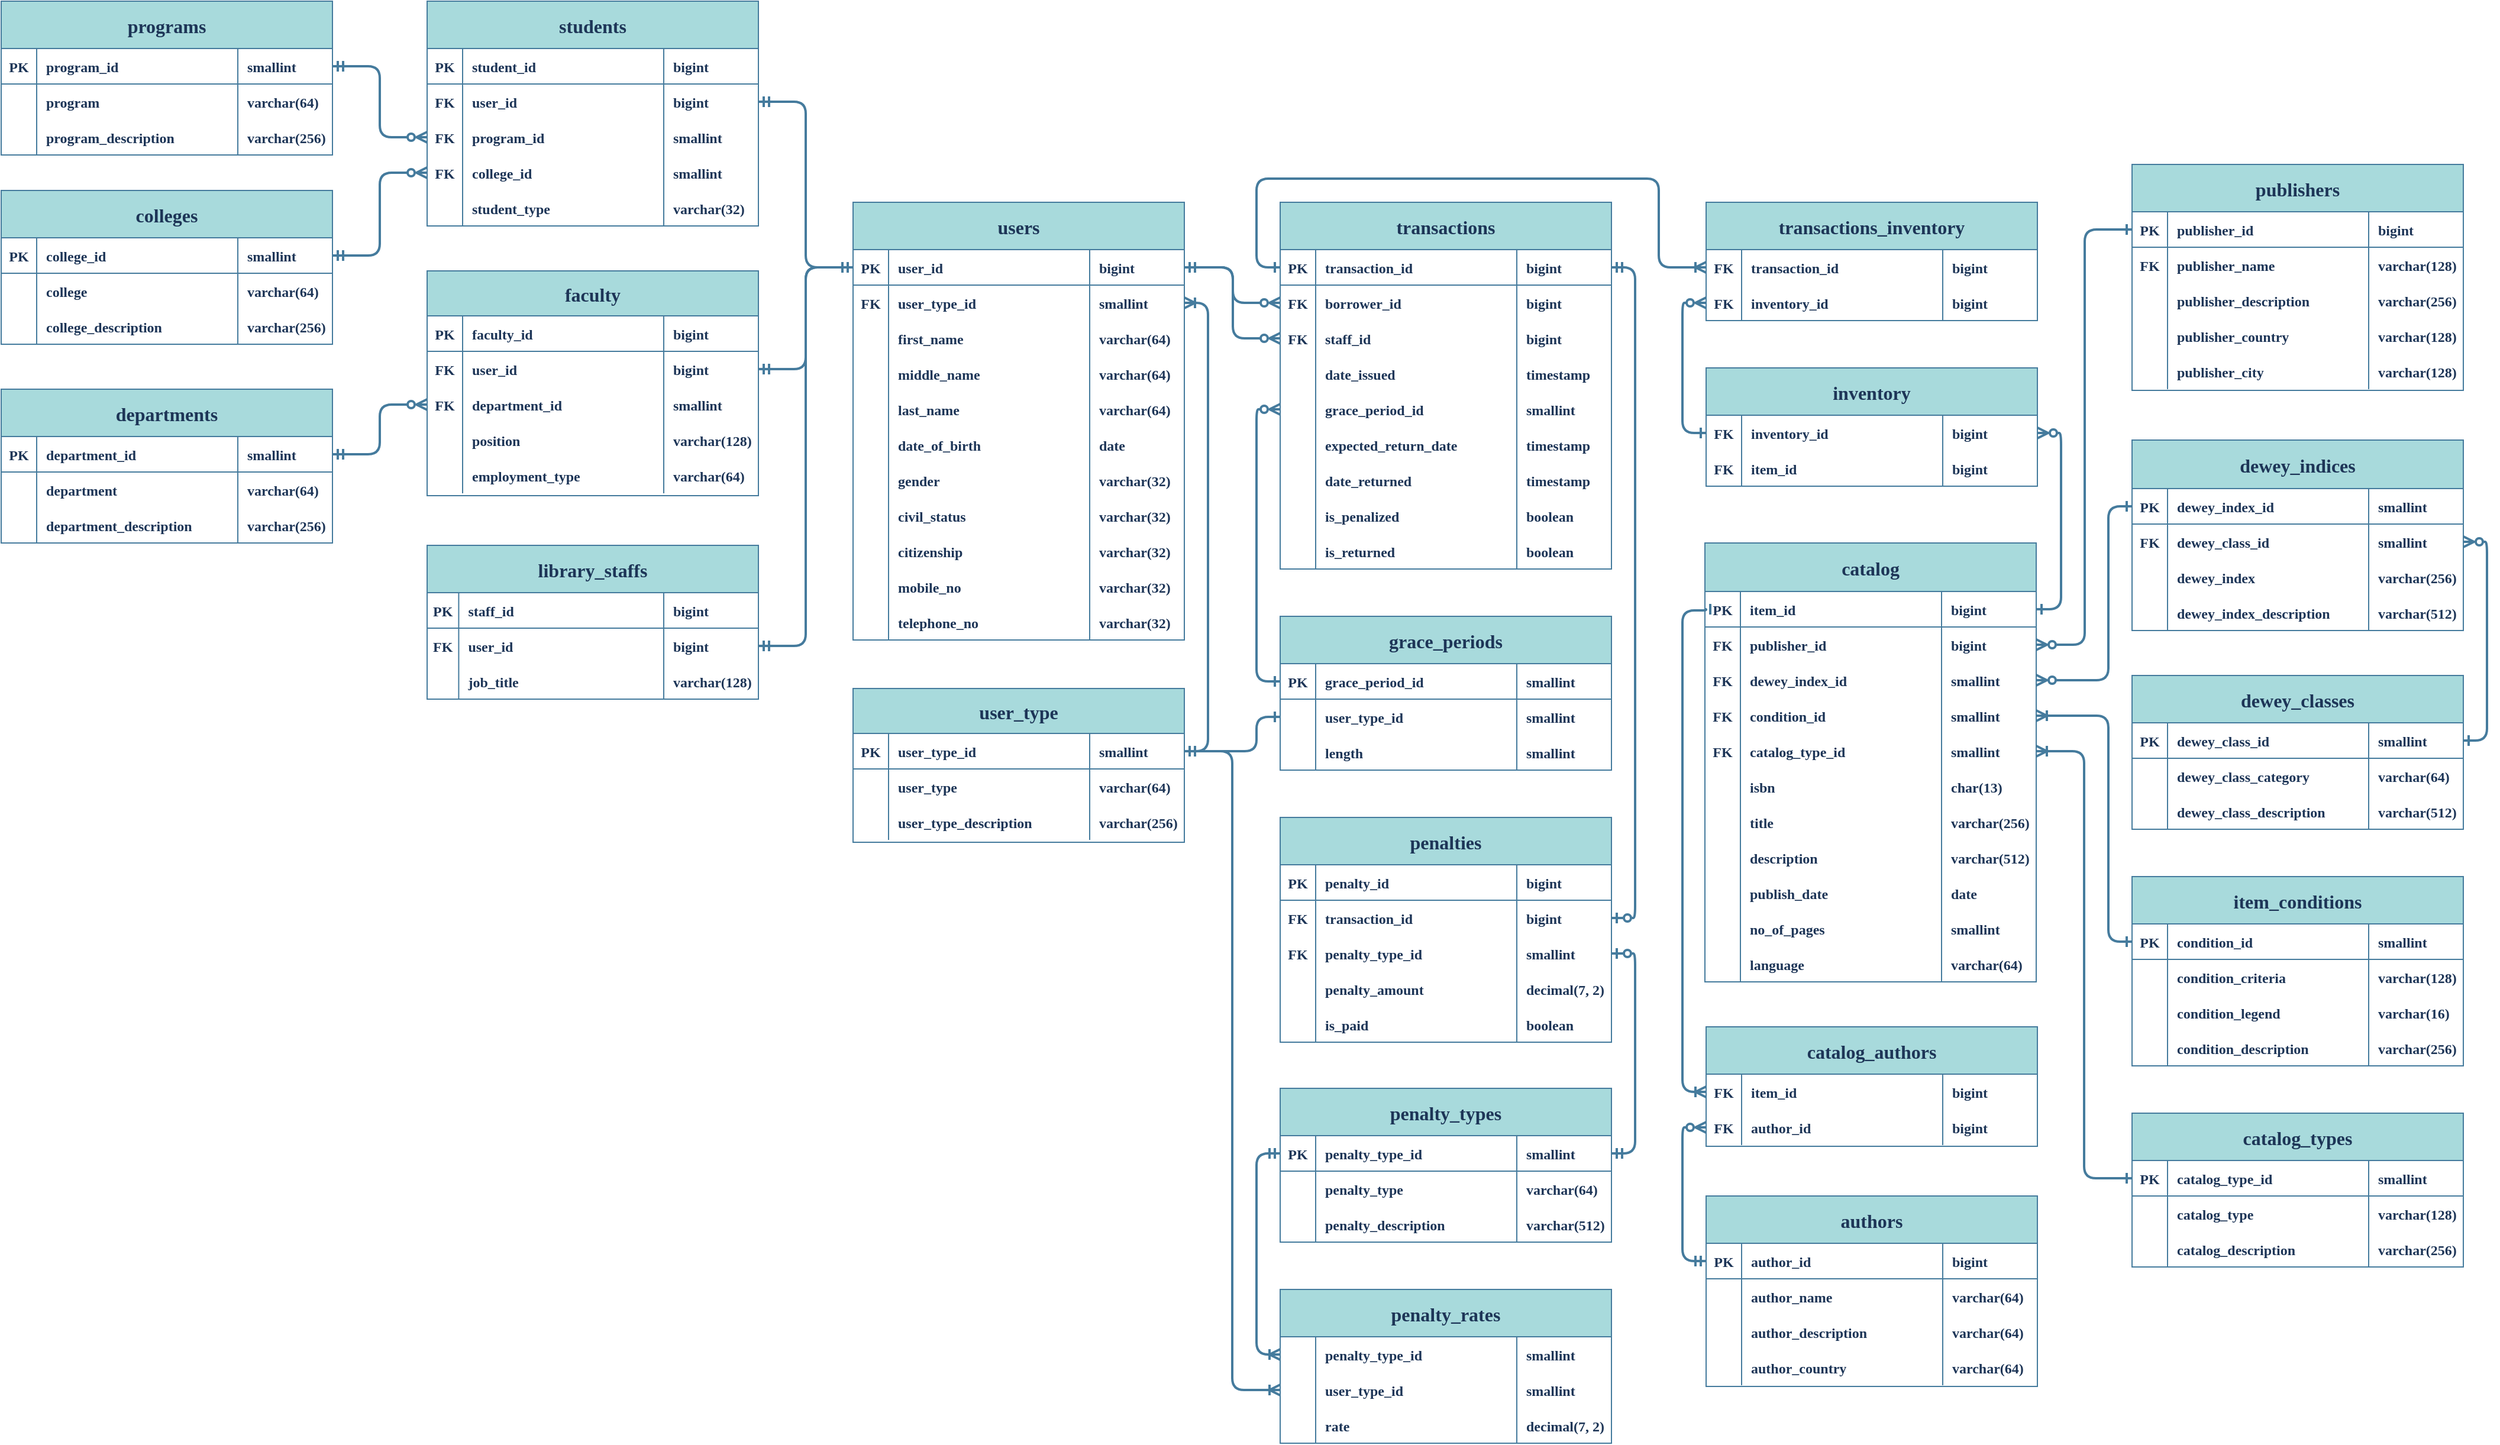 <mxfile version="20.7.4" type="device"><diagram id="gYEHlmvxMIE9Tv8vBbEL" name="logical_design"><mxGraphModel dx="3744" dy="2300" grid="1" gridSize="10" guides="1" tooltips="1" connect="1" arrows="1" fold="1" page="1" pageScale="1" pageWidth="850" pageHeight="1100" math="0" shadow="0"><root><mxCell id="0"/><mxCell id="1" parent="0"/><mxCell id="4WbOpvqpC0ObOfrn7QN4-1" value="transactions" style="shape=table;startSize=40;container=1;collapsible=1;childLayout=tableLayout;fixedRows=1;rowLines=0;fontStyle=1;align=center;resizeLast=1;rounded=0;labelBackgroundColor=none;fillColor=#A8DADC;strokeColor=#457B9D;fontColor=#1D3557;fontFamily=Source Sans Pro;fontSource=https%3A%2F%2Ffonts.googleapis.com%2Fcss%3Ffamily%3DSource%2BSans%2BPro;fontSize=16;spacing=2;spacingLeft=0;spacingBottom=0;spacingRight=0;labelBorderColor=none;autosize=1;noLabel=0;" parent="1" vertex="1"><mxGeometry x="200" y="160" width="280" height="310" as="geometry"><mxRectangle x="270" y="230" width="120" height="30" as="alternateBounds"/></mxGeometry></mxCell><mxCell id="4WbOpvqpC0ObOfrn7QN4-2" value="" style="shape=tableRow;horizontal=0;startSize=0;swimlaneHead=0;swimlaneBody=0;fillColor=none;collapsible=0;dropTarget=0;points=[[0,0.5],[1,0.5]];portConstraint=eastwest;top=0;left=0;right=0;bottom=1;rounded=0;labelBackgroundColor=none;strokeColor=#457B9D;fontColor=#1D3557;fontFamily=Source Sans Pro;fontSource=https%3A%2F%2Ffonts.googleapis.com%2Fcss%3Ffamily%3DSource%2BSans%2BPro;spacingBottom=0;spacingRight=0;fontStyle=1" parent="4WbOpvqpC0ObOfrn7QN4-1" vertex="1"><mxGeometry y="40" width="280" height="30" as="geometry"/></mxCell><mxCell id="4WbOpvqpC0ObOfrn7QN4-3" value="PK" style="shape=partialRectangle;connectable=0;fillColor=none;top=0;left=0;bottom=0;right=0;fontStyle=1;overflow=hidden;rounded=0;labelBackgroundColor=none;strokeColor=#457B9D;fontColor=#1D3557;fontFamily=Source Sans Pro;fontSource=https%3A%2F%2Ffonts.googleapis.com%2Fcss%3Ffamily%3DSource%2BSans%2BPro;spacingBottom=0;spacingRight=0;" parent="4WbOpvqpC0ObOfrn7QN4-2" vertex="1"><mxGeometry width="30" height="30" as="geometry"><mxRectangle width="30" height="30" as="alternateBounds"/></mxGeometry></mxCell><mxCell id="4WbOpvqpC0ObOfrn7QN4-4" value="transaction_id" style="shape=partialRectangle;connectable=0;fillColor=none;top=0;left=0;bottom=0;right=0;align=left;spacingLeft=6;fontStyle=1;overflow=hidden;rounded=0;labelBackgroundColor=none;strokeColor=#457B9D;fontColor=#1D3557;fontFamily=Source Sans Pro;fontSource=https%3A%2F%2Ffonts.googleapis.com%2Fcss%3Ffamily%3DSource%2BSans%2BPro;spacingBottom=0;spacingRight=0;" parent="4WbOpvqpC0ObOfrn7QN4-2" vertex="1"><mxGeometry x="30" width="170" height="30" as="geometry"><mxRectangle width="170" height="30" as="alternateBounds"/></mxGeometry></mxCell><mxCell id="4WbOpvqpC0ObOfrn7QN4-14" value="bigint" style="shape=partialRectangle;connectable=0;fillColor=none;top=0;left=0;bottom=0;right=0;align=left;spacingLeft=6;fontStyle=1;overflow=hidden;rounded=0;labelBackgroundColor=none;strokeColor=#457B9D;fontColor=#1D3557;fontFamily=Source Sans Pro;fontSource=https%3A%2F%2Ffonts.googleapis.com%2Fcss%3Ffamily%3DSource%2BSans%2BPro;spacingBottom=0;spacingRight=0;" parent="4WbOpvqpC0ObOfrn7QN4-2" vertex="1"><mxGeometry x="200" width="80" height="30" as="geometry"><mxRectangle width="80" height="30" as="alternateBounds"/></mxGeometry></mxCell><mxCell id="4WbOpvqpC0ObOfrn7QN4-5" value="" style="shape=tableRow;horizontal=0;startSize=0;swimlaneHead=0;swimlaneBody=0;fillColor=none;collapsible=0;dropTarget=0;points=[[0,0.5],[1,0.5]];portConstraint=eastwest;top=0;left=0;right=0;bottom=0;rounded=0;labelBackgroundColor=none;strokeColor=#457B9D;fontColor=#1D3557;fontFamily=Source Sans Pro;fontSource=https%3A%2F%2Ffonts.googleapis.com%2Fcss%3Ffamily%3DSource%2BSans%2BPro;spacingBottom=0;spacingRight=0;fontStyle=1" parent="4WbOpvqpC0ObOfrn7QN4-1" vertex="1"><mxGeometry y="70" width="280" height="30" as="geometry"/></mxCell><mxCell id="4WbOpvqpC0ObOfrn7QN4-6" value="FK" style="shape=partialRectangle;connectable=0;fillColor=none;top=0;left=0;bottom=0;right=0;editable=1;overflow=hidden;rounded=0;labelBackgroundColor=none;strokeColor=#457B9D;fontColor=#1D3557;fontFamily=Source Sans Pro;fontSource=https%3A%2F%2Ffonts.googleapis.com%2Fcss%3Ffamily%3DSource%2BSans%2BPro;spacingBottom=0;spacingRight=0;fontStyle=1" parent="4WbOpvqpC0ObOfrn7QN4-5" vertex="1"><mxGeometry width="30" height="30" as="geometry"><mxRectangle width="30" height="30" as="alternateBounds"/></mxGeometry></mxCell><mxCell id="4WbOpvqpC0ObOfrn7QN4-7" value="borrower_id" style="shape=partialRectangle;connectable=0;fillColor=none;top=0;left=0;bottom=0;right=0;align=left;spacingLeft=6;overflow=hidden;rounded=0;labelBackgroundColor=none;strokeColor=#457B9D;fontColor=#1D3557;fontFamily=Source Sans Pro;fontSource=https%3A%2F%2Ffonts.googleapis.com%2Fcss%3Ffamily%3DSource%2BSans%2BPro;spacingBottom=0;spacingRight=0;fontStyle=1" parent="4WbOpvqpC0ObOfrn7QN4-5" vertex="1"><mxGeometry x="30" width="170" height="30" as="geometry"><mxRectangle width="170" height="30" as="alternateBounds"/></mxGeometry></mxCell><mxCell id="4WbOpvqpC0ObOfrn7QN4-15" value="bigint" style="shape=partialRectangle;connectable=0;fillColor=none;top=0;left=0;bottom=0;right=0;align=left;spacingLeft=6;overflow=hidden;rounded=0;labelBackgroundColor=none;strokeColor=#457B9D;fontColor=#1D3557;fontFamily=Source Sans Pro;fontSource=https%3A%2F%2Ffonts.googleapis.com%2Fcss%3Ffamily%3DSource%2BSans%2BPro;spacingBottom=0;spacingRight=0;fontStyle=1" parent="4WbOpvqpC0ObOfrn7QN4-5" vertex="1"><mxGeometry x="200" width="80" height="30" as="geometry"><mxRectangle width="80" height="30" as="alternateBounds"/></mxGeometry></mxCell><mxCell id="4WbOpvqpC0ObOfrn7QN4-8" value="" style="shape=tableRow;horizontal=0;startSize=0;swimlaneHead=0;swimlaneBody=0;fillColor=none;collapsible=0;dropTarget=0;points=[[0,0.5],[1,0.5]];portConstraint=eastwest;top=0;left=0;right=0;bottom=0;rounded=0;labelBackgroundColor=none;strokeColor=#457B9D;fontColor=#1D3557;fontFamily=Source Sans Pro;fontSource=https%3A%2F%2Ffonts.googleapis.com%2Fcss%3Ffamily%3DSource%2BSans%2BPro;spacingBottom=0;spacingRight=0;fontStyle=1" parent="4WbOpvqpC0ObOfrn7QN4-1" vertex="1"><mxGeometry y="100" width="280" height="30" as="geometry"/></mxCell><mxCell id="4WbOpvqpC0ObOfrn7QN4-9" value="FK" style="shape=partialRectangle;connectable=0;fillColor=none;top=0;left=0;bottom=0;right=0;editable=1;overflow=hidden;rounded=0;labelBackgroundColor=none;strokeColor=#457B9D;fontColor=#1D3557;fontFamily=Source Sans Pro;fontSource=https%3A%2F%2Ffonts.googleapis.com%2Fcss%3Ffamily%3DSource%2BSans%2BPro;spacingBottom=0;spacingRight=0;fontStyle=1" parent="4WbOpvqpC0ObOfrn7QN4-8" vertex="1"><mxGeometry width="30" height="30" as="geometry"><mxRectangle width="30" height="30" as="alternateBounds"/></mxGeometry></mxCell><mxCell id="4WbOpvqpC0ObOfrn7QN4-10" value="staff_id" style="shape=partialRectangle;connectable=0;fillColor=none;top=0;left=0;bottom=0;right=0;align=left;spacingLeft=6;overflow=hidden;rounded=0;labelBackgroundColor=none;strokeColor=#457B9D;fontColor=#1D3557;fontFamily=Source Sans Pro;fontSource=https%3A%2F%2Ffonts.googleapis.com%2Fcss%3Ffamily%3DSource%2BSans%2BPro;spacingBottom=0;spacingRight=0;fontStyle=1" parent="4WbOpvqpC0ObOfrn7QN4-8" vertex="1"><mxGeometry x="30" width="170" height="30" as="geometry"><mxRectangle width="170" height="30" as="alternateBounds"/></mxGeometry></mxCell><mxCell id="4WbOpvqpC0ObOfrn7QN4-16" value="bigint" style="shape=partialRectangle;connectable=0;fillColor=none;top=0;left=0;bottom=0;right=0;align=left;spacingLeft=6;overflow=hidden;rounded=0;labelBackgroundColor=none;strokeColor=#457B9D;fontColor=#1D3557;fontFamily=Source Sans Pro;fontSource=https%3A%2F%2Ffonts.googleapis.com%2Fcss%3Ffamily%3DSource%2BSans%2BPro;spacingBottom=0;spacingRight=0;fontStyle=1" parent="4WbOpvqpC0ObOfrn7QN4-8" vertex="1"><mxGeometry x="200" width="80" height="30" as="geometry"><mxRectangle width="80" height="30" as="alternateBounds"/></mxGeometry></mxCell><mxCell id="nm6RdreQBbaI5tvj3kHW-27" style="shape=tableRow;horizontal=0;startSize=0;swimlaneHead=0;swimlaneBody=0;fillColor=none;collapsible=0;dropTarget=0;points=[[0,0.5],[1,0.5]];portConstraint=eastwest;top=0;left=0;right=0;bottom=0;rounded=0;labelBackgroundColor=none;strokeColor=#457B9D;fontColor=#1D3557;fontFamily=Source Sans Pro;fontSource=https%3A%2F%2Ffonts.googleapis.com%2Fcss%3Ffamily%3DSource%2BSans%2BPro;spacingBottom=0;spacingRight=0;fontStyle=1" parent="4WbOpvqpC0ObOfrn7QN4-1" vertex="1"><mxGeometry y="130" width="280" height="30" as="geometry"/></mxCell><mxCell id="nm6RdreQBbaI5tvj3kHW-28" style="shape=partialRectangle;connectable=0;fillColor=none;top=0;left=0;bottom=0;right=0;editable=1;overflow=hidden;rounded=0;labelBackgroundColor=none;strokeColor=#457B9D;fontColor=#1D3557;fontFamily=Source Sans Pro;fontSource=https%3A%2F%2Ffonts.googleapis.com%2Fcss%3Ffamily%3DSource%2BSans%2BPro;spacingBottom=0;spacingRight=0;fontStyle=1" parent="nm6RdreQBbaI5tvj3kHW-27" vertex="1"><mxGeometry width="30" height="30" as="geometry"><mxRectangle width="30" height="30" as="alternateBounds"/></mxGeometry></mxCell><mxCell id="nm6RdreQBbaI5tvj3kHW-29" value="date_issued" style="shape=partialRectangle;connectable=0;fillColor=none;top=0;left=0;bottom=0;right=0;align=left;spacingLeft=6;overflow=hidden;rounded=0;labelBackgroundColor=none;strokeColor=#457B9D;fontColor=#1D3557;fontFamily=Source Sans Pro;fontSource=https%3A%2F%2Ffonts.googleapis.com%2Fcss%3Ffamily%3DSource%2BSans%2BPro;spacingBottom=0;spacingRight=0;fontStyle=1" parent="nm6RdreQBbaI5tvj3kHW-27" vertex="1"><mxGeometry x="30" width="170" height="30" as="geometry"><mxRectangle width="170" height="30" as="alternateBounds"/></mxGeometry></mxCell><mxCell id="nm6RdreQBbaI5tvj3kHW-30" value="timestamp" style="shape=partialRectangle;connectable=0;fillColor=none;top=0;left=0;bottom=0;right=0;align=left;spacingLeft=6;overflow=hidden;rounded=0;labelBackgroundColor=none;strokeColor=#457B9D;fontColor=#1D3557;fontFamily=Source Sans Pro;fontSource=https%3A%2F%2Ffonts.googleapis.com%2Fcss%3Ffamily%3DSource%2BSans%2BPro;spacingBottom=0;spacingRight=0;fontStyle=1" parent="nm6RdreQBbaI5tvj3kHW-27" vertex="1"><mxGeometry x="200" width="80" height="30" as="geometry"><mxRectangle width="80" height="30" as="alternateBounds"/></mxGeometry></mxCell><mxCell id="nm6RdreQBbaI5tvj3kHW-23" style="shape=tableRow;horizontal=0;startSize=0;swimlaneHead=0;swimlaneBody=0;fillColor=none;collapsible=0;dropTarget=0;points=[[0,0.5],[1,0.5]];portConstraint=eastwest;top=0;left=0;right=0;bottom=0;rounded=0;labelBackgroundColor=none;strokeColor=#457B9D;fontColor=#1D3557;fontFamily=Source Sans Pro;fontSource=https%3A%2F%2Ffonts.googleapis.com%2Fcss%3Ffamily%3DSource%2BSans%2BPro;spacingBottom=0;spacingRight=0;fontStyle=1" parent="4WbOpvqpC0ObOfrn7QN4-1" vertex="1"><mxGeometry y="160" width="280" height="30" as="geometry"/></mxCell><mxCell id="nm6RdreQBbaI5tvj3kHW-24" style="shape=partialRectangle;connectable=0;fillColor=none;top=0;left=0;bottom=0;right=0;editable=1;overflow=hidden;rounded=0;labelBackgroundColor=none;strokeColor=#457B9D;fontColor=#1D3557;fontFamily=Source Sans Pro;fontSource=https%3A%2F%2Ffonts.googleapis.com%2Fcss%3Ffamily%3DSource%2BSans%2BPro;spacingBottom=0;spacingRight=0;fontStyle=1" parent="nm6RdreQBbaI5tvj3kHW-23" vertex="1"><mxGeometry width="30" height="30" as="geometry"><mxRectangle width="30" height="30" as="alternateBounds"/></mxGeometry></mxCell><mxCell id="nm6RdreQBbaI5tvj3kHW-25" value="grace_period_id" style="shape=partialRectangle;connectable=0;fillColor=none;top=0;left=0;bottom=0;right=0;align=left;spacingLeft=6;overflow=hidden;rounded=0;labelBackgroundColor=none;strokeColor=#457B9D;fontColor=#1D3557;fontFamily=Source Sans Pro;fontSource=https%3A%2F%2Ffonts.googleapis.com%2Fcss%3Ffamily%3DSource%2BSans%2BPro;spacingBottom=0;spacingRight=0;fontStyle=1" parent="nm6RdreQBbaI5tvj3kHW-23" vertex="1"><mxGeometry x="30" width="170" height="30" as="geometry"><mxRectangle width="170" height="30" as="alternateBounds"/></mxGeometry></mxCell><mxCell id="nm6RdreQBbaI5tvj3kHW-26" value="smallint" style="shape=partialRectangle;connectable=0;fillColor=none;top=0;left=0;bottom=0;right=0;align=left;spacingLeft=6;overflow=hidden;rounded=0;labelBackgroundColor=none;strokeColor=#457B9D;fontColor=#1D3557;fontFamily=Source Sans Pro;fontSource=https%3A%2F%2Ffonts.googleapis.com%2Fcss%3Ffamily%3DSource%2BSans%2BPro;spacingBottom=0;spacingRight=0;fontStyle=1" parent="nm6RdreQBbaI5tvj3kHW-23" vertex="1"><mxGeometry x="200" width="80" height="30" as="geometry"><mxRectangle width="80" height="30" as="alternateBounds"/></mxGeometry></mxCell><mxCell id="nm6RdreQBbaI5tvj3kHW-19" style="shape=tableRow;horizontal=0;startSize=0;swimlaneHead=0;swimlaneBody=0;fillColor=none;collapsible=0;dropTarget=0;points=[[0,0.5],[1,0.5]];portConstraint=eastwest;top=0;left=0;right=0;bottom=0;rounded=0;labelBackgroundColor=none;strokeColor=#457B9D;fontColor=#1D3557;fontFamily=Source Sans Pro;fontSource=https%3A%2F%2Ffonts.googleapis.com%2Fcss%3Ffamily%3DSource%2BSans%2BPro;spacingBottom=0;spacingRight=0;fontStyle=1" parent="4WbOpvqpC0ObOfrn7QN4-1" vertex="1"><mxGeometry y="190" width="280" height="30" as="geometry"/></mxCell><mxCell id="nm6RdreQBbaI5tvj3kHW-20" style="shape=partialRectangle;connectable=0;fillColor=none;top=0;left=0;bottom=0;right=0;editable=1;overflow=hidden;rounded=0;labelBackgroundColor=none;strokeColor=#457B9D;fontColor=#1D3557;fontFamily=Source Sans Pro;fontSource=https%3A%2F%2Ffonts.googleapis.com%2Fcss%3Ffamily%3DSource%2BSans%2BPro;spacingBottom=0;spacingRight=0;fontStyle=1" parent="nm6RdreQBbaI5tvj3kHW-19" vertex="1"><mxGeometry width="30" height="30" as="geometry"><mxRectangle width="30" height="30" as="alternateBounds"/></mxGeometry></mxCell><mxCell id="nm6RdreQBbaI5tvj3kHW-21" value="expected_return_date" style="shape=partialRectangle;connectable=0;fillColor=none;top=0;left=0;bottom=0;right=0;align=left;spacingLeft=6;overflow=hidden;rounded=0;labelBackgroundColor=none;strokeColor=#457B9D;fontColor=#1D3557;fontFamily=Source Sans Pro;fontSource=https%3A%2F%2Ffonts.googleapis.com%2Fcss%3Ffamily%3DSource%2BSans%2BPro;spacingBottom=0;spacingRight=0;fontStyle=1" parent="nm6RdreQBbaI5tvj3kHW-19" vertex="1"><mxGeometry x="30" width="170" height="30" as="geometry"><mxRectangle width="170" height="30" as="alternateBounds"/></mxGeometry></mxCell><mxCell id="nm6RdreQBbaI5tvj3kHW-22" value="timestamp" style="shape=partialRectangle;connectable=0;fillColor=none;top=0;left=0;bottom=0;right=0;align=left;spacingLeft=6;overflow=hidden;rounded=0;labelBackgroundColor=none;strokeColor=#457B9D;fontColor=#1D3557;fontFamily=Source Sans Pro;fontSource=https%3A%2F%2Ffonts.googleapis.com%2Fcss%3Ffamily%3DSource%2BSans%2BPro;spacingBottom=0;spacingRight=0;fontStyle=1" parent="nm6RdreQBbaI5tvj3kHW-19" vertex="1"><mxGeometry x="200" width="80" height="30" as="geometry"><mxRectangle width="80" height="30" as="alternateBounds"/></mxGeometry></mxCell><mxCell id="nm6RdreQBbaI5tvj3kHW-15" style="shape=tableRow;horizontal=0;startSize=0;swimlaneHead=0;swimlaneBody=0;fillColor=none;collapsible=0;dropTarget=0;points=[[0,0.5],[1,0.5]];portConstraint=eastwest;top=0;left=0;right=0;bottom=0;rounded=0;labelBackgroundColor=none;strokeColor=#457B9D;fontColor=#1D3557;fontFamily=Source Sans Pro;fontSource=https%3A%2F%2Ffonts.googleapis.com%2Fcss%3Ffamily%3DSource%2BSans%2BPro;spacingBottom=0;spacingRight=0;fontStyle=1" parent="4WbOpvqpC0ObOfrn7QN4-1" vertex="1"><mxGeometry y="220" width="280" height="30" as="geometry"/></mxCell><mxCell id="nm6RdreQBbaI5tvj3kHW-16" style="shape=partialRectangle;connectable=0;fillColor=none;top=0;left=0;bottom=0;right=0;editable=1;overflow=hidden;rounded=0;labelBackgroundColor=none;strokeColor=#457B9D;fontColor=#1D3557;fontFamily=Source Sans Pro;fontSource=https%3A%2F%2Ffonts.googleapis.com%2Fcss%3Ffamily%3DSource%2BSans%2BPro;spacingBottom=0;spacingRight=0;fontStyle=1" parent="nm6RdreQBbaI5tvj3kHW-15" vertex="1"><mxGeometry width="30" height="30" as="geometry"><mxRectangle width="30" height="30" as="alternateBounds"/></mxGeometry></mxCell><mxCell id="nm6RdreQBbaI5tvj3kHW-17" value="date_returned" style="shape=partialRectangle;connectable=0;fillColor=none;top=0;left=0;bottom=0;right=0;align=left;spacingLeft=6;overflow=hidden;rounded=0;labelBackgroundColor=none;strokeColor=#457B9D;fontColor=#1D3557;fontFamily=Source Sans Pro;fontSource=https%3A%2F%2Ffonts.googleapis.com%2Fcss%3Ffamily%3DSource%2BSans%2BPro;spacingBottom=0;spacingRight=0;fontStyle=1" parent="nm6RdreQBbaI5tvj3kHW-15" vertex="1"><mxGeometry x="30" width="170" height="30" as="geometry"><mxRectangle width="170" height="30" as="alternateBounds"/></mxGeometry></mxCell><mxCell id="nm6RdreQBbaI5tvj3kHW-18" value="timestamp" style="shape=partialRectangle;connectable=0;fillColor=none;top=0;left=0;bottom=0;right=0;align=left;spacingLeft=6;overflow=hidden;rounded=0;labelBackgroundColor=none;strokeColor=#457B9D;fontColor=#1D3557;fontFamily=Source Sans Pro;fontSource=https%3A%2F%2Ffonts.googleapis.com%2Fcss%3Ffamily%3DSource%2BSans%2BPro;spacingBottom=0;spacingRight=0;fontStyle=1" parent="nm6RdreQBbaI5tvj3kHW-15" vertex="1"><mxGeometry x="200" width="80" height="30" as="geometry"><mxRectangle width="80" height="30" as="alternateBounds"/></mxGeometry></mxCell><mxCell id="nm6RdreQBbaI5tvj3kHW-31" style="shape=tableRow;horizontal=0;startSize=0;swimlaneHead=0;swimlaneBody=0;fillColor=none;collapsible=0;dropTarget=0;points=[[0,0.5],[1,0.5]];portConstraint=eastwest;top=0;left=0;right=0;bottom=0;rounded=0;labelBackgroundColor=none;strokeColor=#457B9D;fontColor=#1D3557;fontFamily=Source Sans Pro;fontSource=https%3A%2F%2Ffonts.googleapis.com%2Fcss%3Ffamily%3DSource%2BSans%2BPro;spacingBottom=0;spacingRight=0;fontStyle=1" parent="4WbOpvqpC0ObOfrn7QN4-1" vertex="1"><mxGeometry y="250" width="280" height="30" as="geometry"/></mxCell><mxCell id="nm6RdreQBbaI5tvj3kHW-32" style="shape=partialRectangle;connectable=0;fillColor=none;top=0;left=0;bottom=0;right=0;editable=1;overflow=hidden;rounded=0;labelBackgroundColor=none;strokeColor=#457B9D;fontColor=#1D3557;fontFamily=Source Sans Pro;fontSource=https%3A%2F%2Ffonts.googleapis.com%2Fcss%3Ffamily%3DSource%2BSans%2BPro;spacingBottom=0;spacingRight=0;fontStyle=1" parent="nm6RdreQBbaI5tvj3kHW-31" vertex="1"><mxGeometry width="30" height="30" as="geometry"><mxRectangle width="30" height="30" as="alternateBounds"/></mxGeometry></mxCell><mxCell id="nm6RdreQBbaI5tvj3kHW-33" value="is_penalized" style="shape=partialRectangle;connectable=0;fillColor=none;top=0;left=0;bottom=0;right=0;align=left;spacingLeft=6;overflow=hidden;rounded=0;labelBackgroundColor=none;strokeColor=#457B9D;fontColor=#1D3557;fontFamily=Source Sans Pro;fontSource=https%3A%2F%2Ffonts.googleapis.com%2Fcss%3Ffamily%3DSource%2BSans%2BPro;spacingBottom=0;spacingRight=0;fontStyle=1" parent="nm6RdreQBbaI5tvj3kHW-31" vertex="1"><mxGeometry x="30" width="170" height="30" as="geometry"><mxRectangle width="170" height="30" as="alternateBounds"/></mxGeometry></mxCell><mxCell id="nm6RdreQBbaI5tvj3kHW-34" value="boolean" style="shape=partialRectangle;connectable=0;fillColor=none;top=0;left=0;bottom=0;right=0;align=left;spacingLeft=6;overflow=hidden;rounded=0;labelBackgroundColor=none;strokeColor=#457B9D;fontColor=#1D3557;fontFamily=Source Sans Pro;fontSource=https%3A%2F%2Ffonts.googleapis.com%2Fcss%3Ffamily%3DSource%2BSans%2BPro;spacingBottom=0;spacingRight=0;fontStyle=1" parent="nm6RdreQBbaI5tvj3kHW-31" vertex="1"><mxGeometry x="200" width="80" height="30" as="geometry"><mxRectangle width="80" height="30" as="alternateBounds"/></mxGeometry></mxCell><mxCell id="nm6RdreQBbaI5tvj3kHW-35" style="shape=tableRow;horizontal=0;startSize=0;swimlaneHead=0;swimlaneBody=0;fillColor=none;collapsible=0;dropTarget=0;points=[[0,0.5],[1,0.5]];portConstraint=eastwest;top=0;left=0;right=0;bottom=0;rounded=0;labelBackgroundColor=none;strokeColor=#457B9D;fontColor=#1D3557;fontFamily=Source Sans Pro;fontSource=https%3A%2F%2Ffonts.googleapis.com%2Fcss%3Ffamily%3DSource%2BSans%2BPro;spacingBottom=0;spacingRight=0;fontStyle=1" parent="4WbOpvqpC0ObOfrn7QN4-1" vertex="1"><mxGeometry y="280" width="280" height="30" as="geometry"/></mxCell><mxCell id="nm6RdreQBbaI5tvj3kHW-36" style="shape=partialRectangle;connectable=0;fillColor=none;top=0;left=0;bottom=0;right=0;editable=1;overflow=hidden;rounded=0;labelBackgroundColor=none;strokeColor=#457B9D;fontColor=#1D3557;fontFamily=Source Sans Pro;fontSource=https%3A%2F%2Ffonts.googleapis.com%2Fcss%3Ffamily%3DSource%2BSans%2BPro;spacingBottom=0;spacingRight=0;fontStyle=1" parent="nm6RdreQBbaI5tvj3kHW-35" vertex="1"><mxGeometry width="30" height="30" as="geometry"><mxRectangle width="30" height="30" as="alternateBounds"/></mxGeometry></mxCell><mxCell id="nm6RdreQBbaI5tvj3kHW-37" value="is_returned" style="shape=partialRectangle;connectable=0;fillColor=none;top=0;left=0;bottom=0;right=0;align=left;spacingLeft=6;overflow=hidden;rounded=0;labelBackgroundColor=none;strokeColor=#457B9D;fontColor=#1D3557;fontFamily=Source Sans Pro;fontSource=https%3A%2F%2Ffonts.googleapis.com%2Fcss%3Ffamily%3DSource%2BSans%2BPro;spacingBottom=0;spacingRight=0;fontStyle=1" parent="nm6RdreQBbaI5tvj3kHW-35" vertex="1"><mxGeometry x="30" width="170" height="30" as="geometry"><mxRectangle width="170" height="30" as="alternateBounds"/></mxGeometry></mxCell><mxCell id="nm6RdreQBbaI5tvj3kHW-38" value="boolean" style="shape=partialRectangle;connectable=0;fillColor=none;top=0;left=0;bottom=0;right=0;align=left;spacingLeft=6;overflow=hidden;rounded=0;labelBackgroundColor=none;strokeColor=#457B9D;fontColor=#1D3557;fontFamily=Source Sans Pro;fontSource=https%3A%2F%2Ffonts.googleapis.com%2Fcss%3Ffamily%3DSource%2BSans%2BPro;spacingBottom=0;spacingRight=0;fontStyle=1" parent="nm6RdreQBbaI5tvj3kHW-35" vertex="1"><mxGeometry x="200" width="80" height="30" as="geometry"><mxRectangle width="80" height="30" as="alternateBounds"/></mxGeometry></mxCell><mxCell id="4WbOpvqpC0ObOfrn7QN4-22" value="transactions_inventory" style="shape=table;startSize=40;container=1;collapsible=1;childLayout=tableLayout;fixedRows=1;rowLines=0;fontStyle=1;align=center;resizeLast=1;rounded=0;labelBackgroundColor=none;fillColor=#A8DADC;strokeColor=#457B9D;fontColor=#1D3557;fontFamily=Source Sans Pro;fontSource=https%3A%2F%2Ffonts.googleapis.com%2Fcss%3Ffamily%3DSource%2BSans%2BPro;fontSize=16;spacing=2;spacingLeft=0;spacingBottom=0;spacingRight=0;labelBorderColor=none;autosize=1;noLabel=0;" parent="1" vertex="1"><mxGeometry x="560" y="160" width="280" height="100" as="geometry"><mxRectangle x="270" y="230" width="120" height="30" as="alternateBounds"/></mxGeometry></mxCell><mxCell id="4WbOpvqpC0ObOfrn7QN4-27" value="" style="shape=tableRow;horizontal=0;startSize=0;swimlaneHead=0;swimlaneBody=0;fillColor=none;collapsible=0;dropTarget=0;points=[[0,0.5],[1,0.5]];portConstraint=eastwest;top=0;left=0;right=0;bottom=0;rounded=0;labelBackgroundColor=none;strokeColor=#457B9D;fontColor=#1D3557;fontFamily=Source Sans Pro;fontSource=https%3A%2F%2Ffonts.googleapis.com%2Fcss%3Ffamily%3DSource%2BSans%2BPro;spacingBottom=0;spacingRight=0;fontStyle=1" parent="4WbOpvqpC0ObOfrn7QN4-22" vertex="1"><mxGeometry y="40" width="280" height="30" as="geometry"/></mxCell><mxCell id="4WbOpvqpC0ObOfrn7QN4-28" value="FK" style="shape=partialRectangle;connectable=0;fillColor=none;top=0;left=0;bottom=0;right=0;editable=1;overflow=hidden;rounded=0;labelBackgroundColor=none;strokeColor=#457B9D;fontColor=#1D3557;fontFamily=Source Sans Pro;fontSource=https%3A%2F%2Ffonts.googleapis.com%2Fcss%3Ffamily%3DSource%2BSans%2BPro;spacingBottom=0;spacingRight=0;fontStyle=1" parent="4WbOpvqpC0ObOfrn7QN4-27" vertex="1"><mxGeometry width="30" height="30" as="geometry"><mxRectangle width="30" height="30" as="alternateBounds"/></mxGeometry></mxCell><mxCell id="4WbOpvqpC0ObOfrn7QN4-29" value="transaction_id" style="shape=partialRectangle;connectable=0;fillColor=none;top=0;left=0;bottom=0;right=0;align=left;spacingLeft=6;overflow=hidden;rounded=0;labelBackgroundColor=none;strokeColor=#457B9D;fontColor=#1D3557;fontFamily=Source Sans Pro;fontSource=https%3A%2F%2Ffonts.googleapis.com%2Fcss%3Ffamily%3DSource%2BSans%2BPro;spacingBottom=0;spacingRight=0;fontStyle=1" parent="4WbOpvqpC0ObOfrn7QN4-27" vertex="1"><mxGeometry x="30" width="170" height="30" as="geometry"><mxRectangle width="170" height="30" as="alternateBounds"/></mxGeometry></mxCell><mxCell id="4WbOpvqpC0ObOfrn7QN4-30" value="bigint" style="shape=partialRectangle;connectable=0;fillColor=none;top=0;left=0;bottom=0;right=0;align=left;spacingLeft=6;overflow=hidden;rounded=0;labelBackgroundColor=none;strokeColor=#457B9D;fontColor=#1D3557;fontFamily=Source Sans Pro;fontSource=https%3A%2F%2Ffonts.googleapis.com%2Fcss%3Ffamily%3DSource%2BSans%2BPro;spacingBottom=0;spacingRight=0;fontStyle=1" parent="4WbOpvqpC0ObOfrn7QN4-27" vertex="1"><mxGeometry x="200" width="80" height="30" as="geometry"><mxRectangle width="80" height="30" as="alternateBounds"/></mxGeometry></mxCell><mxCell id="4WbOpvqpC0ObOfrn7QN4-31" value="" style="shape=tableRow;horizontal=0;startSize=0;swimlaneHead=0;swimlaneBody=0;fillColor=none;collapsible=0;dropTarget=0;points=[[0,0.5],[1,0.5]];portConstraint=eastwest;top=0;left=0;right=0;bottom=0;rounded=0;labelBackgroundColor=none;strokeColor=#457B9D;fontColor=#1D3557;fontFamily=Source Sans Pro;fontSource=https%3A%2F%2Ffonts.googleapis.com%2Fcss%3Ffamily%3DSource%2BSans%2BPro;spacingBottom=0;spacingRight=0;fontStyle=1" parent="4WbOpvqpC0ObOfrn7QN4-22" vertex="1"><mxGeometry y="70" width="280" height="30" as="geometry"/></mxCell><mxCell id="4WbOpvqpC0ObOfrn7QN4-32" value="FK" style="shape=partialRectangle;connectable=0;fillColor=none;top=0;left=0;bottom=0;right=0;editable=1;overflow=hidden;rounded=0;labelBackgroundColor=none;strokeColor=#457B9D;fontColor=#1D3557;fontFamily=Source Sans Pro;fontSource=https%3A%2F%2Ffonts.googleapis.com%2Fcss%3Ffamily%3DSource%2BSans%2BPro;spacingBottom=0;spacingRight=0;fontStyle=1" parent="4WbOpvqpC0ObOfrn7QN4-31" vertex="1"><mxGeometry width="30" height="30" as="geometry"><mxRectangle width="30" height="30" as="alternateBounds"/></mxGeometry></mxCell><mxCell id="4WbOpvqpC0ObOfrn7QN4-33" value="inventory_id" style="shape=partialRectangle;connectable=0;fillColor=none;top=0;left=0;bottom=0;right=0;align=left;spacingLeft=6;overflow=hidden;rounded=0;labelBackgroundColor=none;strokeColor=#457B9D;fontColor=#1D3557;fontFamily=Source Sans Pro;fontSource=https%3A%2F%2Ffonts.googleapis.com%2Fcss%3Ffamily%3DSource%2BSans%2BPro;spacingBottom=0;spacingRight=0;fontStyle=1" parent="4WbOpvqpC0ObOfrn7QN4-31" vertex="1"><mxGeometry x="30" width="170" height="30" as="geometry"><mxRectangle width="170" height="30" as="alternateBounds"/></mxGeometry></mxCell><mxCell id="4WbOpvqpC0ObOfrn7QN4-34" value="bigint" style="shape=partialRectangle;connectable=0;fillColor=none;top=0;left=0;bottom=0;right=0;align=left;spacingLeft=6;overflow=hidden;rounded=0;labelBackgroundColor=none;strokeColor=#457B9D;fontColor=#1D3557;fontFamily=Source Sans Pro;fontSource=https%3A%2F%2Ffonts.googleapis.com%2Fcss%3Ffamily%3DSource%2BSans%2BPro;spacingBottom=0;spacingRight=0;fontStyle=1" parent="4WbOpvqpC0ObOfrn7QN4-31" vertex="1"><mxGeometry x="200" width="80" height="30" as="geometry"><mxRectangle width="80" height="30" as="alternateBounds"/></mxGeometry></mxCell><mxCell id="4WbOpvqpC0ObOfrn7QN4-39" value="inventory" style="shape=table;startSize=40;container=1;collapsible=1;childLayout=tableLayout;fixedRows=1;rowLines=0;fontStyle=1;align=center;resizeLast=1;rounded=0;labelBackgroundColor=none;fillColor=#A8DADC;strokeColor=#457B9D;fontColor=#1D3557;fontFamily=Source Sans Pro;fontSource=https%3A%2F%2Ffonts.googleapis.com%2Fcss%3Ffamily%3DSource%2BSans%2BPro;fontSize=16;spacing=2;spacingLeft=0;spacingBottom=0;spacingRight=0;labelBorderColor=none;autosize=1;noLabel=0;" parent="1" vertex="1"><mxGeometry x="560" y="300" width="280" height="100" as="geometry"><mxRectangle x="270" y="230" width="120" height="30" as="alternateBounds"/></mxGeometry></mxCell><mxCell id="4WbOpvqpC0ObOfrn7QN4-44" value="" style="shape=tableRow;horizontal=0;startSize=0;swimlaneHead=0;swimlaneBody=0;fillColor=none;collapsible=0;dropTarget=0;points=[[0,0.5],[1,0.5]];portConstraint=eastwest;top=0;left=0;right=0;bottom=0;rounded=0;labelBackgroundColor=none;strokeColor=#457B9D;fontColor=#1D3557;fontFamily=Source Sans Pro;fontSource=https%3A%2F%2Ffonts.googleapis.com%2Fcss%3Ffamily%3DSource%2BSans%2BPro;spacingBottom=0;spacingRight=0;fontStyle=1" parent="4WbOpvqpC0ObOfrn7QN4-39" vertex="1"><mxGeometry y="40" width="280" height="30" as="geometry"/></mxCell><mxCell id="4WbOpvqpC0ObOfrn7QN4-45" value="FK" style="shape=partialRectangle;connectable=0;fillColor=none;top=0;left=0;bottom=0;right=0;editable=1;overflow=hidden;rounded=0;labelBackgroundColor=none;strokeColor=#457B9D;fontColor=#1D3557;fontFamily=Source Sans Pro;fontSource=https%3A%2F%2Ffonts.googleapis.com%2Fcss%3Ffamily%3DSource%2BSans%2BPro;spacingBottom=0;spacingRight=0;fontStyle=1" parent="4WbOpvqpC0ObOfrn7QN4-44" vertex="1"><mxGeometry width="30" height="30" as="geometry"><mxRectangle width="30" height="30" as="alternateBounds"/></mxGeometry></mxCell><mxCell id="4WbOpvqpC0ObOfrn7QN4-46" value="inventory_id" style="shape=partialRectangle;connectable=0;fillColor=none;top=0;left=0;bottom=0;right=0;align=left;spacingLeft=6;overflow=hidden;rounded=0;labelBackgroundColor=none;strokeColor=#457B9D;fontColor=#1D3557;fontFamily=Source Sans Pro;fontSource=https%3A%2F%2Ffonts.googleapis.com%2Fcss%3Ffamily%3DSource%2BSans%2BPro;spacingBottom=0;spacingRight=0;fontStyle=1" parent="4WbOpvqpC0ObOfrn7QN4-44" vertex="1"><mxGeometry x="30" width="170" height="30" as="geometry"><mxRectangle width="170" height="30" as="alternateBounds"/></mxGeometry></mxCell><mxCell id="4WbOpvqpC0ObOfrn7QN4-47" value="bigint" style="shape=partialRectangle;connectable=0;fillColor=none;top=0;left=0;bottom=0;right=0;align=left;spacingLeft=6;overflow=hidden;rounded=0;labelBackgroundColor=none;strokeColor=#457B9D;fontColor=#1D3557;fontFamily=Source Sans Pro;fontSource=https%3A%2F%2Ffonts.googleapis.com%2Fcss%3Ffamily%3DSource%2BSans%2BPro;spacingBottom=0;spacingRight=0;fontStyle=1" parent="4WbOpvqpC0ObOfrn7QN4-44" vertex="1"><mxGeometry x="200" width="80" height="30" as="geometry"><mxRectangle width="80" height="30" as="alternateBounds"/></mxGeometry></mxCell><mxCell id="SCpGR0DpZ3VhxfLbsxE1-1" style="shape=tableRow;horizontal=0;startSize=0;swimlaneHead=0;swimlaneBody=0;fillColor=none;collapsible=0;dropTarget=0;points=[[0,0.5],[1,0.5]];portConstraint=eastwest;top=0;left=0;right=0;bottom=0;rounded=0;labelBackgroundColor=none;strokeColor=#457B9D;fontColor=#1D3557;fontFamily=Source Sans Pro;fontSource=https%3A%2F%2Ffonts.googleapis.com%2Fcss%3Ffamily%3DSource%2BSans%2BPro;spacingBottom=0;spacingRight=0;fontStyle=1" vertex="1" parent="4WbOpvqpC0ObOfrn7QN4-39"><mxGeometry y="70" width="280" height="30" as="geometry"/></mxCell><mxCell id="SCpGR0DpZ3VhxfLbsxE1-2" value="FK" style="shape=partialRectangle;connectable=0;fillColor=none;top=0;left=0;bottom=0;right=0;editable=1;overflow=hidden;rounded=0;labelBackgroundColor=none;strokeColor=#457B9D;fontColor=#1D3557;fontFamily=Source Sans Pro;fontSource=https%3A%2F%2Ffonts.googleapis.com%2Fcss%3Ffamily%3DSource%2BSans%2BPro;spacingBottom=0;spacingRight=0;fontStyle=1" vertex="1" parent="SCpGR0DpZ3VhxfLbsxE1-1"><mxGeometry width="30" height="30" as="geometry"><mxRectangle width="30" height="30" as="alternateBounds"/></mxGeometry></mxCell><mxCell id="SCpGR0DpZ3VhxfLbsxE1-3" value="item_id" style="shape=partialRectangle;connectable=0;fillColor=none;top=0;left=0;bottom=0;right=0;align=left;spacingLeft=6;overflow=hidden;rounded=0;labelBackgroundColor=none;strokeColor=#457B9D;fontColor=#1D3557;fontFamily=Source Sans Pro;fontSource=https%3A%2F%2Ffonts.googleapis.com%2Fcss%3Ffamily%3DSource%2BSans%2BPro;spacingBottom=0;spacingRight=0;fontStyle=1" vertex="1" parent="SCpGR0DpZ3VhxfLbsxE1-1"><mxGeometry x="30" width="170" height="30" as="geometry"><mxRectangle width="170" height="30" as="alternateBounds"/></mxGeometry></mxCell><mxCell id="SCpGR0DpZ3VhxfLbsxE1-4" value="bigint" style="shape=partialRectangle;connectable=0;fillColor=none;top=0;left=0;bottom=0;right=0;align=left;spacingLeft=6;overflow=hidden;rounded=0;labelBackgroundColor=none;strokeColor=#457B9D;fontColor=#1D3557;fontFamily=Source Sans Pro;fontSource=https%3A%2F%2Ffonts.googleapis.com%2Fcss%3Ffamily%3DSource%2BSans%2BPro;spacingBottom=0;spacingRight=0;fontStyle=1" vertex="1" parent="SCpGR0DpZ3VhxfLbsxE1-1"><mxGeometry x="200" width="80" height="30" as="geometry"><mxRectangle width="80" height="30" as="alternateBounds"/></mxGeometry></mxCell><mxCell id="4WbOpvqpC0ObOfrn7QN4-56" style="orthogonalLoop=1;jettySize=auto;html=1;exitX=0;exitY=0.5;exitDx=0;exitDy=0;entryX=0;entryY=0.5;entryDx=0;entryDy=0;strokeColor=#457B9D;fontFamily=Source Sans Pro;fontSource=https%3A%2F%2Ffonts.googleapis.com%2Fcss%3Ffamily%3DSource%2BSans%2BPro;fontSize=12;fontColor=#1D3557;fillColor=#A8DADC;elbow=vertical;startArrow=ERone;startFill=0;endArrow=ERoneToMany;endFill=0;edgeStyle=orthogonalEdgeStyle;rounded=1;strokeWidth=2;fontStyle=1" parent="1" source="4WbOpvqpC0ObOfrn7QN4-2" target="4WbOpvqpC0ObOfrn7QN4-27" edge="1"><mxGeometry relative="1" as="geometry"><Array as="points"><mxPoint x="180" y="215"/><mxPoint x="180" y="140"/><mxPoint x="520" y="140"/><mxPoint x="520" y="215"/></Array></mxGeometry></mxCell><mxCell id="4WbOpvqpC0ObOfrn7QN4-57" style="edgeStyle=orthogonalEdgeStyle;rounded=1;orthogonalLoop=1;jettySize=auto;html=1;exitX=0;exitY=0.5;exitDx=0;exitDy=0;entryX=0;entryY=0.5;entryDx=0;entryDy=0;strokeColor=#457B9D;strokeWidth=2;fontFamily=Source Sans Pro;fontSource=https%3A%2F%2Ffonts.googleapis.com%2Fcss%3Ffamily%3DSource%2BSans%2BPro;fontSize=12;fontColor=#1D3557;startArrow=ERzeroToMany;startFill=0;endArrow=ERone;endFill=0;fillColor=#A8DADC;elbow=vertical;fontStyle=1" parent="1" source="4WbOpvqpC0ObOfrn7QN4-31" target="4WbOpvqpC0ObOfrn7QN4-44" edge="1"><mxGeometry x="-0.56" y="-246" relative="1" as="geometry"><mxPoint as="offset"/></mxGeometry></mxCell><mxCell id="4WbOpvqpC0ObOfrn7QN4-76" value="users" style="shape=table;startSize=40;container=1;collapsible=1;childLayout=tableLayout;fixedRows=1;rowLines=0;fontStyle=1;align=center;resizeLast=1;rounded=0;labelBackgroundColor=none;fillColor=#A8DADC;strokeColor=#457B9D;fontColor=#1D3557;fontFamily=Source Sans Pro;fontSource=https%3A%2F%2Ffonts.googleapis.com%2Fcss%3Ffamily%3DSource%2BSans%2BPro;fontSize=16;spacing=2;spacingLeft=0;spacingBottom=0;spacingRight=0;labelBorderColor=none;autosize=1;noLabel=0;" parent="1" vertex="1"><mxGeometry x="-161" y="160" width="280" height="370" as="geometry"><mxRectangle x="270" y="230" width="120" height="30" as="alternateBounds"/></mxGeometry></mxCell><mxCell id="4WbOpvqpC0ObOfrn7QN4-77" value="" style="shape=tableRow;horizontal=0;startSize=0;swimlaneHead=0;swimlaneBody=0;fillColor=none;collapsible=0;dropTarget=0;points=[[0,0.5],[1,0.5]];portConstraint=eastwest;top=0;left=0;right=0;bottom=1;rounded=0;labelBackgroundColor=none;strokeColor=#457B9D;fontColor=#1D3557;fontFamily=Source Sans Pro;fontSource=https%3A%2F%2Ffonts.googleapis.com%2Fcss%3Ffamily%3DSource%2BSans%2BPro;spacingBottom=0;spacingRight=0;fontStyle=1" parent="4WbOpvqpC0ObOfrn7QN4-76" vertex="1"><mxGeometry y="40" width="280" height="30" as="geometry"/></mxCell><mxCell id="4WbOpvqpC0ObOfrn7QN4-78" value="PK" style="shape=partialRectangle;connectable=0;fillColor=none;top=0;left=0;bottom=0;right=0;fontStyle=1;overflow=hidden;rounded=0;labelBackgroundColor=none;strokeColor=#457B9D;fontColor=#1D3557;fontFamily=Source Sans Pro;fontSource=https%3A%2F%2Ffonts.googleapis.com%2Fcss%3Ffamily%3DSource%2BSans%2BPro;spacingBottom=0;spacingRight=0;" parent="4WbOpvqpC0ObOfrn7QN4-77" vertex="1"><mxGeometry width="30" height="30" as="geometry"><mxRectangle width="30" height="30" as="alternateBounds"/></mxGeometry></mxCell><mxCell id="4WbOpvqpC0ObOfrn7QN4-79" value="user_id" style="shape=partialRectangle;connectable=0;fillColor=none;top=0;left=0;bottom=0;right=0;align=left;spacingLeft=6;fontStyle=1;overflow=hidden;rounded=0;labelBackgroundColor=none;strokeColor=#457B9D;fontColor=#1D3557;fontFamily=Source Sans Pro;fontSource=https%3A%2F%2Ffonts.googleapis.com%2Fcss%3Ffamily%3DSource%2BSans%2BPro;spacingBottom=0;spacingRight=0;" parent="4WbOpvqpC0ObOfrn7QN4-77" vertex="1"><mxGeometry x="30" width="170" height="30" as="geometry"><mxRectangle width="170" height="30" as="alternateBounds"/></mxGeometry></mxCell><mxCell id="4WbOpvqpC0ObOfrn7QN4-80" value="bigint" style="shape=partialRectangle;connectable=0;fillColor=none;top=0;left=0;bottom=0;right=0;align=left;spacingLeft=6;fontStyle=1;overflow=hidden;rounded=0;labelBackgroundColor=none;strokeColor=#457B9D;fontColor=#1D3557;fontFamily=Source Sans Pro;fontSource=https%3A%2F%2Ffonts.googleapis.com%2Fcss%3Ffamily%3DSource%2BSans%2BPro;spacingBottom=0;spacingRight=0;" parent="4WbOpvqpC0ObOfrn7QN4-77" vertex="1"><mxGeometry x="200" width="80" height="30" as="geometry"><mxRectangle width="80" height="30" as="alternateBounds"/></mxGeometry></mxCell><mxCell id="4WbOpvqpC0ObOfrn7QN4-81" value="" style="shape=tableRow;horizontal=0;startSize=0;swimlaneHead=0;swimlaneBody=0;fillColor=none;collapsible=0;dropTarget=0;points=[[0,0.5],[1,0.5]];portConstraint=eastwest;top=0;left=0;right=0;bottom=0;rounded=0;labelBackgroundColor=none;strokeColor=#457B9D;fontColor=#1D3557;fontFamily=Source Sans Pro;fontSource=https%3A%2F%2Ffonts.googleapis.com%2Fcss%3Ffamily%3DSource%2BSans%2BPro;spacingBottom=0;spacingRight=0;fontStyle=1" parent="4WbOpvqpC0ObOfrn7QN4-76" vertex="1"><mxGeometry y="70" width="280" height="30" as="geometry"/></mxCell><mxCell id="4WbOpvqpC0ObOfrn7QN4-82" value="FK" style="shape=partialRectangle;connectable=0;fillColor=none;top=0;left=0;bottom=0;right=0;editable=1;overflow=hidden;rounded=0;labelBackgroundColor=none;strokeColor=#457B9D;fontColor=#1D3557;fontFamily=Source Sans Pro;fontSource=https%3A%2F%2Ffonts.googleapis.com%2Fcss%3Ffamily%3DSource%2BSans%2BPro;spacingBottom=0;spacingRight=0;fontStyle=1" parent="4WbOpvqpC0ObOfrn7QN4-81" vertex="1"><mxGeometry width="30" height="30" as="geometry"><mxRectangle width="30" height="30" as="alternateBounds"/></mxGeometry></mxCell><mxCell id="4WbOpvqpC0ObOfrn7QN4-83" value="user_type_id" style="shape=partialRectangle;connectable=0;fillColor=none;top=0;left=0;bottom=0;right=0;align=left;spacingLeft=6;overflow=hidden;rounded=0;labelBackgroundColor=none;strokeColor=#457B9D;fontColor=#1D3557;fontFamily=Source Sans Pro;fontSource=https%3A%2F%2Ffonts.googleapis.com%2Fcss%3Ffamily%3DSource%2BSans%2BPro;spacingBottom=0;spacingRight=0;fontStyle=1" parent="4WbOpvqpC0ObOfrn7QN4-81" vertex="1"><mxGeometry x="30" width="170" height="30" as="geometry"><mxRectangle width="170" height="30" as="alternateBounds"/></mxGeometry></mxCell><mxCell id="4WbOpvqpC0ObOfrn7QN4-84" value="smallint" style="shape=partialRectangle;connectable=0;fillColor=none;top=0;left=0;bottom=0;right=0;align=left;spacingLeft=6;overflow=hidden;rounded=0;labelBackgroundColor=none;strokeColor=#457B9D;fontColor=#1D3557;fontFamily=Source Sans Pro;fontSource=https%3A%2F%2Ffonts.googleapis.com%2Fcss%3Ffamily%3DSource%2BSans%2BPro;spacingBottom=0;spacingRight=0;fontStyle=1" parent="4WbOpvqpC0ObOfrn7QN4-81" vertex="1"><mxGeometry x="200" width="80" height="30" as="geometry"><mxRectangle width="80" height="30" as="alternateBounds"/></mxGeometry></mxCell><mxCell id="4WbOpvqpC0ObOfrn7QN4-351" style="shape=tableRow;horizontal=0;startSize=0;swimlaneHead=0;swimlaneBody=0;fillColor=none;collapsible=0;dropTarget=0;points=[[0,0.5],[1,0.5]];portConstraint=eastwest;top=0;left=0;right=0;bottom=0;rounded=0;labelBackgroundColor=none;strokeColor=#457B9D;fontColor=#1D3557;fontFamily=Source Sans Pro;fontSource=https%3A%2F%2Ffonts.googleapis.com%2Fcss%3Ffamily%3DSource%2BSans%2BPro;spacingBottom=0;spacingRight=0;fontStyle=1" parent="4WbOpvqpC0ObOfrn7QN4-76" vertex="1"><mxGeometry y="100" width="280" height="30" as="geometry"/></mxCell><mxCell id="4WbOpvqpC0ObOfrn7QN4-352" style="shape=partialRectangle;connectable=0;fillColor=none;top=0;left=0;bottom=0;right=0;editable=1;overflow=hidden;rounded=0;labelBackgroundColor=none;strokeColor=#457B9D;fontColor=#1D3557;fontFamily=Source Sans Pro;fontSource=https%3A%2F%2Ffonts.googleapis.com%2Fcss%3Ffamily%3DSource%2BSans%2BPro;spacingBottom=0;spacingRight=0;fontStyle=1" parent="4WbOpvqpC0ObOfrn7QN4-351" vertex="1"><mxGeometry width="30" height="30" as="geometry"><mxRectangle width="30" height="30" as="alternateBounds"/></mxGeometry></mxCell><mxCell id="4WbOpvqpC0ObOfrn7QN4-353" value="first_name" style="shape=partialRectangle;connectable=0;fillColor=none;top=0;left=0;bottom=0;right=0;align=left;spacingLeft=6;overflow=hidden;rounded=0;labelBackgroundColor=none;strokeColor=#457B9D;fontColor=#1D3557;fontFamily=Source Sans Pro;fontSource=https%3A%2F%2Ffonts.googleapis.com%2Fcss%3Ffamily%3DSource%2BSans%2BPro;spacingBottom=0;spacingRight=0;fontStyle=1" parent="4WbOpvqpC0ObOfrn7QN4-351" vertex="1"><mxGeometry x="30" width="170" height="30" as="geometry"><mxRectangle width="170" height="30" as="alternateBounds"/></mxGeometry></mxCell><mxCell id="4WbOpvqpC0ObOfrn7QN4-354" value="varchar(64)" style="shape=partialRectangle;connectable=0;fillColor=none;top=0;left=0;bottom=0;right=0;align=left;spacingLeft=6;overflow=hidden;rounded=0;labelBackgroundColor=none;strokeColor=#457B9D;fontColor=#1D3557;fontFamily=Source Sans Pro;fontSource=https%3A%2F%2Ffonts.googleapis.com%2Fcss%3Ffamily%3DSource%2BSans%2BPro;spacingBottom=0;spacingRight=0;fontStyle=1" parent="4WbOpvqpC0ObOfrn7QN4-351" vertex="1"><mxGeometry x="200" width="80" height="30" as="geometry"><mxRectangle width="80" height="30" as="alternateBounds"/></mxGeometry></mxCell><mxCell id="4WbOpvqpC0ObOfrn7QN4-347" style="shape=tableRow;horizontal=0;startSize=0;swimlaneHead=0;swimlaneBody=0;fillColor=none;collapsible=0;dropTarget=0;points=[[0,0.5],[1,0.5]];portConstraint=eastwest;top=0;left=0;right=0;bottom=0;rounded=0;labelBackgroundColor=none;strokeColor=#457B9D;fontColor=#1D3557;fontFamily=Source Sans Pro;fontSource=https%3A%2F%2Ffonts.googleapis.com%2Fcss%3Ffamily%3DSource%2BSans%2BPro;spacingBottom=0;spacingRight=0;fontStyle=1" parent="4WbOpvqpC0ObOfrn7QN4-76" vertex="1"><mxGeometry y="130" width="280" height="30" as="geometry"/></mxCell><mxCell id="4WbOpvqpC0ObOfrn7QN4-348" style="shape=partialRectangle;connectable=0;fillColor=none;top=0;left=0;bottom=0;right=0;editable=1;overflow=hidden;rounded=0;labelBackgroundColor=none;strokeColor=#457B9D;fontColor=#1D3557;fontFamily=Source Sans Pro;fontSource=https%3A%2F%2Ffonts.googleapis.com%2Fcss%3Ffamily%3DSource%2BSans%2BPro;spacingBottom=0;spacingRight=0;fontStyle=1" parent="4WbOpvqpC0ObOfrn7QN4-347" vertex="1"><mxGeometry width="30" height="30" as="geometry"><mxRectangle width="30" height="30" as="alternateBounds"/></mxGeometry></mxCell><mxCell id="4WbOpvqpC0ObOfrn7QN4-349" value="middle_name" style="shape=partialRectangle;connectable=0;fillColor=none;top=0;left=0;bottom=0;right=0;align=left;spacingLeft=6;overflow=hidden;rounded=0;labelBackgroundColor=none;strokeColor=#457B9D;fontColor=#1D3557;fontFamily=Source Sans Pro;fontSource=https%3A%2F%2Ffonts.googleapis.com%2Fcss%3Ffamily%3DSource%2BSans%2BPro;spacingBottom=0;spacingRight=0;fontStyle=1" parent="4WbOpvqpC0ObOfrn7QN4-347" vertex="1"><mxGeometry x="30" width="170" height="30" as="geometry"><mxRectangle width="170" height="30" as="alternateBounds"/></mxGeometry></mxCell><mxCell id="4WbOpvqpC0ObOfrn7QN4-350" value="varchar(64)" style="shape=partialRectangle;connectable=0;fillColor=none;top=0;left=0;bottom=0;right=0;align=left;spacingLeft=6;overflow=hidden;rounded=0;labelBackgroundColor=none;strokeColor=#457B9D;fontColor=#1D3557;fontFamily=Source Sans Pro;fontSource=https%3A%2F%2Ffonts.googleapis.com%2Fcss%3Ffamily%3DSource%2BSans%2BPro;spacingBottom=0;spacingRight=0;fontStyle=1" parent="4WbOpvqpC0ObOfrn7QN4-347" vertex="1"><mxGeometry x="200" width="80" height="30" as="geometry"><mxRectangle width="80" height="30" as="alternateBounds"/></mxGeometry></mxCell><mxCell id="4WbOpvqpC0ObOfrn7QN4-343" style="shape=tableRow;horizontal=0;startSize=0;swimlaneHead=0;swimlaneBody=0;fillColor=none;collapsible=0;dropTarget=0;points=[[0,0.5],[1,0.5]];portConstraint=eastwest;top=0;left=0;right=0;bottom=0;rounded=0;labelBackgroundColor=none;strokeColor=#457B9D;fontColor=#1D3557;fontFamily=Source Sans Pro;fontSource=https%3A%2F%2Ffonts.googleapis.com%2Fcss%3Ffamily%3DSource%2BSans%2BPro;spacingBottom=0;spacingRight=0;fontStyle=1" parent="4WbOpvqpC0ObOfrn7QN4-76" vertex="1"><mxGeometry y="160" width="280" height="30" as="geometry"/></mxCell><mxCell id="4WbOpvqpC0ObOfrn7QN4-344" style="shape=partialRectangle;connectable=0;fillColor=none;top=0;left=0;bottom=0;right=0;editable=1;overflow=hidden;rounded=0;labelBackgroundColor=none;strokeColor=#457B9D;fontColor=#1D3557;fontFamily=Source Sans Pro;fontSource=https%3A%2F%2Ffonts.googleapis.com%2Fcss%3Ffamily%3DSource%2BSans%2BPro;spacingBottom=0;spacingRight=0;fontStyle=1" parent="4WbOpvqpC0ObOfrn7QN4-343" vertex="1"><mxGeometry width="30" height="30" as="geometry"><mxRectangle width="30" height="30" as="alternateBounds"/></mxGeometry></mxCell><mxCell id="4WbOpvqpC0ObOfrn7QN4-345" value="last_name" style="shape=partialRectangle;connectable=0;fillColor=none;top=0;left=0;bottom=0;right=0;align=left;spacingLeft=6;overflow=hidden;rounded=0;labelBackgroundColor=none;strokeColor=#457B9D;fontColor=#1D3557;fontFamily=Source Sans Pro;fontSource=https%3A%2F%2Ffonts.googleapis.com%2Fcss%3Ffamily%3DSource%2BSans%2BPro;spacingBottom=0;spacingRight=0;fontStyle=1" parent="4WbOpvqpC0ObOfrn7QN4-343" vertex="1"><mxGeometry x="30" width="170" height="30" as="geometry"><mxRectangle width="170" height="30" as="alternateBounds"/></mxGeometry></mxCell><mxCell id="4WbOpvqpC0ObOfrn7QN4-346" value="varchar(64)" style="shape=partialRectangle;connectable=0;fillColor=none;top=0;left=0;bottom=0;right=0;align=left;spacingLeft=6;overflow=hidden;rounded=0;labelBackgroundColor=none;strokeColor=#457B9D;fontColor=#1D3557;fontFamily=Source Sans Pro;fontSource=https%3A%2F%2Ffonts.googleapis.com%2Fcss%3Ffamily%3DSource%2BSans%2BPro;spacingBottom=0;spacingRight=0;fontStyle=1" parent="4WbOpvqpC0ObOfrn7QN4-343" vertex="1"><mxGeometry x="200" width="80" height="30" as="geometry"><mxRectangle width="80" height="30" as="alternateBounds"/></mxGeometry></mxCell><mxCell id="4WbOpvqpC0ObOfrn7QN4-339" style="shape=tableRow;horizontal=0;startSize=0;swimlaneHead=0;swimlaneBody=0;fillColor=none;collapsible=0;dropTarget=0;points=[[0,0.5],[1,0.5]];portConstraint=eastwest;top=0;left=0;right=0;bottom=0;rounded=0;labelBackgroundColor=none;strokeColor=#457B9D;fontColor=#1D3557;fontFamily=Source Sans Pro;fontSource=https%3A%2F%2Ffonts.googleapis.com%2Fcss%3Ffamily%3DSource%2BSans%2BPro;spacingBottom=0;spacingRight=0;fontStyle=1" parent="4WbOpvqpC0ObOfrn7QN4-76" vertex="1"><mxGeometry y="190" width="280" height="30" as="geometry"/></mxCell><mxCell id="4WbOpvqpC0ObOfrn7QN4-340" style="shape=partialRectangle;connectable=0;fillColor=none;top=0;left=0;bottom=0;right=0;editable=1;overflow=hidden;rounded=0;labelBackgroundColor=none;strokeColor=#457B9D;fontColor=#1D3557;fontFamily=Source Sans Pro;fontSource=https%3A%2F%2Ffonts.googleapis.com%2Fcss%3Ffamily%3DSource%2BSans%2BPro;spacingBottom=0;spacingRight=0;fontStyle=1" parent="4WbOpvqpC0ObOfrn7QN4-339" vertex="1"><mxGeometry width="30" height="30" as="geometry"><mxRectangle width="30" height="30" as="alternateBounds"/></mxGeometry></mxCell><mxCell id="4WbOpvqpC0ObOfrn7QN4-341" value="date_of_birth" style="shape=partialRectangle;connectable=0;fillColor=none;top=0;left=0;bottom=0;right=0;align=left;spacingLeft=6;overflow=hidden;rounded=0;labelBackgroundColor=none;strokeColor=#457B9D;fontColor=#1D3557;fontFamily=Source Sans Pro;fontSource=https%3A%2F%2Ffonts.googleapis.com%2Fcss%3Ffamily%3DSource%2BSans%2BPro;spacingBottom=0;spacingRight=0;fontStyle=1" parent="4WbOpvqpC0ObOfrn7QN4-339" vertex="1"><mxGeometry x="30" width="170" height="30" as="geometry"><mxRectangle width="170" height="30" as="alternateBounds"/></mxGeometry></mxCell><mxCell id="4WbOpvqpC0ObOfrn7QN4-342" value="date" style="shape=partialRectangle;connectable=0;fillColor=none;top=0;left=0;bottom=0;right=0;align=left;spacingLeft=6;overflow=hidden;rounded=0;labelBackgroundColor=none;strokeColor=#457B9D;fontColor=#1D3557;fontFamily=Source Sans Pro;fontSource=https%3A%2F%2Ffonts.googleapis.com%2Fcss%3Ffamily%3DSource%2BSans%2BPro;spacingBottom=0;spacingRight=0;fontStyle=1" parent="4WbOpvqpC0ObOfrn7QN4-339" vertex="1"><mxGeometry x="200" width="80" height="30" as="geometry"><mxRectangle width="80" height="30" as="alternateBounds"/></mxGeometry></mxCell><mxCell id="4WbOpvqpC0ObOfrn7QN4-387" style="shape=tableRow;horizontal=0;startSize=0;swimlaneHead=0;swimlaneBody=0;fillColor=none;collapsible=0;dropTarget=0;points=[[0,0.5],[1,0.5]];portConstraint=eastwest;top=0;left=0;right=0;bottom=0;rounded=0;labelBackgroundColor=none;strokeColor=#457B9D;fontColor=#1D3557;fontFamily=Source Sans Pro;fontSource=https%3A%2F%2Ffonts.googleapis.com%2Fcss%3Ffamily%3DSource%2BSans%2BPro;spacingBottom=0;spacingRight=0;fontStyle=1" parent="4WbOpvqpC0ObOfrn7QN4-76" vertex="1"><mxGeometry y="220" width="280" height="30" as="geometry"/></mxCell><mxCell id="4WbOpvqpC0ObOfrn7QN4-388" value="" style="shape=partialRectangle;connectable=0;fillColor=none;top=0;left=0;bottom=0;right=0;editable=1;overflow=hidden;rounded=0;labelBackgroundColor=none;strokeColor=#457B9D;fontColor=#1D3557;fontFamily=Source Sans Pro;fontSource=https%3A%2F%2Ffonts.googleapis.com%2Fcss%3Ffamily%3DSource%2BSans%2BPro;spacingBottom=0;spacingRight=0;fontStyle=1" parent="4WbOpvqpC0ObOfrn7QN4-387" vertex="1"><mxGeometry width="30" height="30" as="geometry"><mxRectangle width="30" height="30" as="alternateBounds"/></mxGeometry></mxCell><mxCell id="4WbOpvqpC0ObOfrn7QN4-389" value="gender" style="shape=partialRectangle;connectable=0;fillColor=none;top=0;left=0;bottom=0;right=0;align=left;spacingLeft=6;overflow=hidden;rounded=0;labelBackgroundColor=none;strokeColor=#457B9D;fontColor=#1D3557;fontFamily=Source Sans Pro;fontSource=https%3A%2F%2Ffonts.googleapis.com%2Fcss%3Ffamily%3DSource%2BSans%2BPro;spacingBottom=0;spacingRight=0;fontStyle=1" parent="4WbOpvqpC0ObOfrn7QN4-387" vertex="1"><mxGeometry x="30" width="170" height="30" as="geometry"><mxRectangle width="170" height="30" as="alternateBounds"/></mxGeometry></mxCell><mxCell id="4WbOpvqpC0ObOfrn7QN4-390" value="varchar(32)" style="shape=partialRectangle;connectable=0;fillColor=none;top=0;left=0;bottom=0;right=0;align=left;spacingLeft=6;overflow=hidden;rounded=0;labelBackgroundColor=none;strokeColor=#457B9D;fontColor=#1D3557;fontFamily=Source Sans Pro;fontSource=https%3A%2F%2Ffonts.googleapis.com%2Fcss%3Ffamily%3DSource%2BSans%2BPro;spacingBottom=0;spacingRight=0;fontStyle=1" parent="4WbOpvqpC0ObOfrn7QN4-387" vertex="1"><mxGeometry x="200" width="80" height="30" as="geometry"><mxRectangle width="80" height="30" as="alternateBounds"/></mxGeometry></mxCell><mxCell id="4WbOpvqpC0ObOfrn7QN4-335" style="shape=tableRow;horizontal=0;startSize=0;swimlaneHead=0;swimlaneBody=0;fillColor=none;collapsible=0;dropTarget=0;points=[[0,0.5],[1,0.5]];portConstraint=eastwest;top=0;left=0;right=0;bottom=0;rounded=0;labelBackgroundColor=none;strokeColor=#457B9D;fontColor=#1D3557;fontFamily=Source Sans Pro;fontSource=https%3A%2F%2Ffonts.googleapis.com%2Fcss%3Ffamily%3DSource%2BSans%2BPro;spacingBottom=0;spacingRight=0;fontStyle=1" parent="4WbOpvqpC0ObOfrn7QN4-76" vertex="1"><mxGeometry y="250" width="280" height="30" as="geometry"/></mxCell><mxCell id="4WbOpvqpC0ObOfrn7QN4-336" value="" style="shape=partialRectangle;connectable=0;fillColor=none;top=0;left=0;bottom=0;right=0;editable=1;overflow=hidden;rounded=0;labelBackgroundColor=none;strokeColor=#457B9D;fontColor=#1D3557;fontFamily=Source Sans Pro;fontSource=https%3A%2F%2Ffonts.googleapis.com%2Fcss%3Ffamily%3DSource%2BSans%2BPro;spacingBottom=0;spacingRight=0;fontStyle=1" parent="4WbOpvqpC0ObOfrn7QN4-335" vertex="1"><mxGeometry width="30" height="30" as="geometry"><mxRectangle width="30" height="30" as="alternateBounds"/></mxGeometry></mxCell><mxCell id="4WbOpvqpC0ObOfrn7QN4-337" value="civil_status" style="shape=partialRectangle;connectable=0;fillColor=none;top=0;left=0;bottom=0;right=0;align=left;spacingLeft=6;overflow=hidden;rounded=0;labelBackgroundColor=none;strokeColor=#457B9D;fontColor=#1D3557;fontFamily=Source Sans Pro;fontSource=https%3A%2F%2Ffonts.googleapis.com%2Fcss%3Ffamily%3DSource%2BSans%2BPro;spacingBottom=0;spacingRight=0;fontStyle=1" parent="4WbOpvqpC0ObOfrn7QN4-335" vertex="1"><mxGeometry x="30" width="170" height="30" as="geometry"><mxRectangle width="170" height="30" as="alternateBounds"/></mxGeometry></mxCell><mxCell id="4WbOpvqpC0ObOfrn7QN4-338" value="varchar(32)" style="shape=partialRectangle;connectable=0;fillColor=none;top=0;left=0;bottom=0;right=0;align=left;spacingLeft=6;overflow=hidden;rounded=0;labelBackgroundColor=none;strokeColor=#457B9D;fontColor=#1D3557;fontFamily=Source Sans Pro;fontSource=https%3A%2F%2Ffonts.googleapis.com%2Fcss%3Ffamily%3DSource%2BSans%2BPro;spacingBottom=0;spacingRight=0;fontStyle=1" parent="4WbOpvqpC0ObOfrn7QN4-335" vertex="1"><mxGeometry x="200" width="80" height="30" as="geometry"><mxRectangle width="80" height="30" as="alternateBounds"/></mxGeometry></mxCell><mxCell id="4WbOpvqpC0ObOfrn7QN4-383" style="shape=tableRow;horizontal=0;startSize=0;swimlaneHead=0;swimlaneBody=0;fillColor=none;collapsible=0;dropTarget=0;points=[[0,0.5],[1,0.5]];portConstraint=eastwest;top=0;left=0;right=0;bottom=0;rounded=0;labelBackgroundColor=none;strokeColor=#457B9D;fontColor=#1D3557;fontFamily=Source Sans Pro;fontSource=https%3A%2F%2Ffonts.googleapis.com%2Fcss%3Ffamily%3DSource%2BSans%2BPro;spacingBottom=0;spacingRight=0;fontStyle=1" parent="4WbOpvqpC0ObOfrn7QN4-76" vertex="1"><mxGeometry y="280" width="280" height="30" as="geometry"/></mxCell><mxCell id="4WbOpvqpC0ObOfrn7QN4-384" value="" style="shape=partialRectangle;connectable=0;fillColor=none;top=0;left=0;bottom=0;right=0;editable=1;overflow=hidden;rounded=0;labelBackgroundColor=none;strokeColor=#457B9D;fontColor=#1D3557;fontFamily=Source Sans Pro;fontSource=https%3A%2F%2Ffonts.googleapis.com%2Fcss%3Ffamily%3DSource%2BSans%2BPro;spacingBottom=0;spacingRight=0;fontStyle=1" parent="4WbOpvqpC0ObOfrn7QN4-383" vertex="1"><mxGeometry width="30" height="30" as="geometry"><mxRectangle width="30" height="30" as="alternateBounds"/></mxGeometry></mxCell><mxCell id="4WbOpvqpC0ObOfrn7QN4-385" value="citizenship" style="shape=partialRectangle;connectable=0;fillColor=none;top=0;left=0;bottom=0;right=0;align=left;spacingLeft=6;overflow=hidden;rounded=0;labelBackgroundColor=none;strokeColor=#457B9D;fontColor=#1D3557;fontFamily=Source Sans Pro;fontSource=https%3A%2F%2Ffonts.googleapis.com%2Fcss%3Ffamily%3DSource%2BSans%2BPro;spacingBottom=0;spacingRight=0;fontStyle=1" parent="4WbOpvqpC0ObOfrn7QN4-383" vertex="1"><mxGeometry x="30" width="170" height="30" as="geometry"><mxRectangle width="170" height="30" as="alternateBounds"/></mxGeometry></mxCell><mxCell id="4WbOpvqpC0ObOfrn7QN4-386" value="varchar(32)" style="shape=partialRectangle;connectable=0;fillColor=none;top=0;left=0;bottom=0;right=0;align=left;spacingLeft=6;overflow=hidden;rounded=0;labelBackgroundColor=none;strokeColor=#457B9D;fontColor=#1D3557;fontFamily=Source Sans Pro;fontSource=https%3A%2F%2Ffonts.googleapis.com%2Fcss%3Ffamily%3DSource%2BSans%2BPro;spacingBottom=0;spacingRight=0;fontStyle=1" parent="4WbOpvqpC0ObOfrn7QN4-383" vertex="1"><mxGeometry x="200" width="80" height="30" as="geometry"><mxRectangle width="80" height="30" as="alternateBounds"/></mxGeometry></mxCell><mxCell id="4WbOpvqpC0ObOfrn7QN4-379" style="shape=tableRow;horizontal=0;startSize=0;swimlaneHead=0;swimlaneBody=0;fillColor=none;collapsible=0;dropTarget=0;points=[[0,0.5],[1,0.5]];portConstraint=eastwest;top=0;left=0;right=0;bottom=0;rounded=0;labelBackgroundColor=none;strokeColor=#457B9D;fontColor=#1D3557;fontFamily=Source Sans Pro;fontSource=https%3A%2F%2Ffonts.googleapis.com%2Fcss%3Ffamily%3DSource%2BSans%2BPro;spacingBottom=0;spacingRight=0;fontStyle=1" parent="4WbOpvqpC0ObOfrn7QN4-76" vertex="1"><mxGeometry y="310" width="280" height="30" as="geometry"/></mxCell><mxCell id="4WbOpvqpC0ObOfrn7QN4-380" style="shape=partialRectangle;connectable=0;fillColor=none;top=0;left=0;bottom=0;right=0;editable=1;overflow=hidden;rounded=0;labelBackgroundColor=none;strokeColor=#457B9D;fontColor=#1D3557;fontFamily=Source Sans Pro;fontSource=https%3A%2F%2Ffonts.googleapis.com%2Fcss%3Ffamily%3DSource%2BSans%2BPro;spacingBottom=0;spacingRight=0;fontStyle=1" parent="4WbOpvqpC0ObOfrn7QN4-379" vertex="1"><mxGeometry width="30" height="30" as="geometry"><mxRectangle width="30" height="30" as="alternateBounds"/></mxGeometry></mxCell><mxCell id="4WbOpvqpC0ObOfrn7QN4-381" value="mobile_no" style="shape=partialRectangle;connectable=0;fillColor=none;top=0;left=0;bottom=0;right=0;align=left;spacingLeft=6;overflow=hidden;rounded=0;labelBackgroundColor=none;strokeColor=#457B9D;fontColor=#1D3557;fontFamily=Source Sans Pro;fontSource=https%3A%2F%2Ffonts.googleapis.com%2Fcss%3Ffamily%3DSource%2BSans%2BPro;spacingBottom=0;spacingRight=0;fontStyle=1" parent="4WbOpvqpC0ObOfrn7QN4-379" vertex="1"><mxGeometry x="30" width="170" height="30" as="geometry"><mxRectangle width="170" height="30" as="alternateBounds"/></mxGeometry></mxCell><mxCell id="4WbOpvqpC0ObOfrn7QN4-382" value="varchar(32)" style="shape=partialRectangle;connectable=0;fillColor=none;top=0;left=0;bottom=0;right=0;align=left;spacingLeft=6;overflow=hidden;rounded=0;labelBackgroundColor=none;strokeColor=#457B9D;fontColor=#1D3557;fontFamily=Source Sans Pro;fontSource=https%3A%2F%2Ffonts.googleapis.com%2Fcss%3Ffamily%3DSource%2BSans%2BPro;spacingBottom=0;spacingRight=0;fontStyle=1" parent="4WbOpvqpC0ObOfrn7QN4-379" vertex="1"><mxGeometry x="200" width="80" height="30" as="geometry"><mxRectangle width="80" height="30" as="alternateBounds"/></mxGeometry></mxCell><mxCell id="4WbOpvqpC0ObOfrn7QN4-375" style="shape=tableRow;horizontal=0;startSize=0;swimlaneHead=0;swimlaneBody=0;fillColor=none;collapsible=0;dropTarget=0;points=[[0,0.5],[1,0.5]];portConstraint=eastwest;top=0;left=0;right=0;bottom=0;rounded=0;labelBackgroundColor=none;strokeColor=#457B9D;fontColor=#1D3557;fontFamily=Source Sans Pro;fontSource=https%3A%2F%2Ffonts.googleapis.com%2Fcss%3Ffamily%3DSource%2BSans%2BPro;spacingBottom=0;spacingRight=0;fontStyle=1" parent="4WbOpvqpC0ObOfrn7QN4-76" vertex="1"><mxGeometry y="340" width="280" height="30" as="geometry"/></mxCell><mxCell id="4WbOpvqpC0ObOfrn7QN4-376" style="shape=partialRectangle;connectable=0;fillColor=none;top=0;left=0;bottom=0;right=0;editable=1;overflow=hidden;rounded=0;labelBackgroundColor=none;strokeColor=#457B9D;fontColor=#1D3557;fontFamily=Source Sans Pro;fontSource=https%3A%2F%2Ffonts.googleapis.com%2Fcss%3Ffamily%3DSource%2BSans%2BPro;spacingBottom=0;spacingRight=0;fontStyle=1" parent="4WbOpvqpC0ObOfrn7QN4-375" vertex="1"><mxGeometry width="30" height="30" as="geometry"><mxRectangle width="30" height="30" as="alternateBounds"/></mxGeometry></mxCell><mxCell id="4WbOpvqpC0ObOfrn7QN4-377" value="telephone_no" style="shape=partialRectangle;connectable=0;fillColor=none;top=0;left=0;bottom=0;right=0;align=left;spacingLeft=6;overflow=hidden;rounded=0;labelBackgroundColor=none;strokeColor=#457B9D;fontColor=#1D3557;fontFamily=Source Sans Pro;fontSource=https%3A%2F%2Ffonts.googleapis.com%2Fcss%3Ffamily%3DSource%2BSans%2BPro;spacingBottom=0;spacingRight=0;fontStyle=1" parent="4WbOpvqpC0ObOfrn7QN4-375" vertex="1"><mxGeometry x="30" width="170" height="30" as="geometry"><mxRectangle width="170" height="30" as="alternateBounds"/></mxGeometry></mxCell><mxCell id="4WbOpvqpC0ObOfrn7QN4-378" value="varchar(32)" style="shape=partialRectangle;connectable=0;fillColor=none;top=0;left=0;bottom=0;right=0;align=left;spacingLeft=6;overflow=hidden;rounded=0;labelBackgroundColor=none;strokeColor=#457B9D;fontColor=#1D3557;fontFamily=Source Sans Pro;fontSource=https%3A%2F%2Ffonts.googleapis.com%2Fcss%3Ffamily%3DSource%2BSans%2BPro;spacingBottom=0;spacingRight=0;fontStyle=1" parent="4WbOpvqpC0ObOfrn7QN4-375" vertex="1"><mxGeometry x="200" width="80" height="30" as="geometry"><mxRectangle width="80" height="30" as="alternateBounds"/></mxGeometry></mxCell><mxCell id="4WbOpvqpC0ObOfrn7QN4-102" value="user_type" style="shape=table;startSize=38;container=1;collapsible=1;childLayout=tableLayout;fixedRows=1;rowLines=0;fontStyle=1;align=center;resizeLast=1;rounded=0;labelBackgroundColor=none;fillColor=#A8DADC;strokeColor=#457B9D;fontColor=#1D3557;fontFamily=Source Sans Pro;fontSource=https%3A%2F%2Ffonts.googleapis.com%2Fcss%3Ffamily%3DSource%2BSans%2BPro;fontSize=16;spacing=2;spacingLeft=0;spacingBottom=0;spacingRight=0;labelBorderColor=none;autosize=1;noLabel=0;" parent="1" vertex="1"><mxGeometry x="-161" y="571" width="280" height="130" as="geometry"><mxRectangle x="270" y="230" width="120" height="30" as="alternateBounds"/></mxGeometry></mxCell><mxCell id="4WbOpvqpC0ObOfrn7QN4-103" value="" style="shape=tableRow;horizontal=0;startSize=0;swimlaneHead=0;swimlaneBody=0;fillColor=none;collapsible=0;dropTarget=0;points=[[0,0.5],[1,0.5]];portConstraint=eastwest;top=0;left=0;right=0;bottom=1;rounded=0;labelBackgroundColor=none;strokeColor=#457B9D;fontColor=#1D3557;fontFamily=Source Sans Pro;fontSource=https%3A%2F%2Ffonts.googleapis.com%2Fcss%3Ffamily%3DSource%2BSans%2BPro;spacingBottom=0;spacingRight=0;fontStyle=1" parent="4WbOpvqpC0ObOfrn7QN4-102" vertex="1"><mxGeometry y="38" width="280" height="30" as="geometry"/></mxCell><mxCell id="4WbOpvqpC0ObOfrn7QN4-104" value="PK" style="shape=partialRectangle;connectable=0;fillColor=none;top=0;left=0;bottom=0;right=0;fontStyle=1;overflow=hidden;rounded=0;labelBackgroundColor=none;strokeColor=#457B9D;fontColor=#1D3557;fontFamily=Source Sans Pro;fontSource=https%3A%2F%2Ffonts.googleapis.com%2Fcss%3Ffamily%3DSource%2BSans%2BPro;spacingBottom=0;spacingRight=0;" parent="4WbOpvqpC0ObOfrn7QN4-103" vertex="1"><mxGeometry width="30" height="30" as="geometry"><mxRectangle width="30" height="30" as="alternateBounds"/></mxGeometry></mxCell><mxCell id="4WbOpvqpC0ObOfrn7QN4-105" value="user_type_id" style="shape=partialRectangle;connectable=0;fillColor=none;top=0;left=0;bottom=0;right=0;align=left;spacingLeft=6;fontStyle=1;overflow=hidden;rounded=0;labelBackgroundColor=none;strokeColor=#457B9D;fontColor=#1D3557;fontFamily=Source Sans Pro;fontSource=https%3A%2F%2Ffonts.googleapis.com%2Fcss%3Ffamily%3DSource%2BSans%2BPro;spacingBottom=0;spacingRight=0;" parent="4WbOpvqpC0ObOfrn7QN4-103" vertex="1"><mxGeometry x="30" width="170" height="30" as="geometry"><mxRectangle width="170" height="30" as="alternateBounds"/></mxGeometry></mxCell><mxCell id="4WbOpvqpC0ObOfrn7QN4-106" value="smallint" style="shape=partialRectangle;connectable=0;fillColor=none;top=0;left=0;bottom=0;right=0;align=left;spacingLeft=6;fontStyle=1;overflow=hidden;rounded=0;labelBackgroundColor=none;strokeColor=#457B9D;fontColor=#1D3557;fontFamily=Source Sans Pro;fontSource=https%3A%2F%2Ffonts.googleapis.com%2Fcss%3Ffamily%3DSource%2BSans%2BPro;spacingBottom=0;spacingRight=0;" parent="4WbOpvqpC0ObOfrn7QN4-103" vertex="1"><mxGeometry x="200" width="80" height="30" as="geometry"><mxRectangle width="80" height="30" as="alternateBounds"/></mxGeometry></mxCell><mxCell id="4WbOpvqpC0ObOfrn7QN4-107" value="" style="shape=tableRow;horizontal=0;startSize=0;swimlaneHead=0;swimlaneBody=0;fillColor=none;collapsible=0;dropTarget=0;points=[[0,0.5],[1,0.5]];portConstraint=eastwest;top=0;left=0;right=0;bottom=0;rounded=0;labelBackgroundColor=none;strokeColor=#457B9D;fontColor=#1D3557;fontFamily=Source Sans Pro;fontSource=https%3A%2F%2Ffonts.googleapis.com%2Fcss%3Ffamily%3DSource%2BSans%2BPro;spacingBottom=0;spacingRight=0;fontStyle=1" parent="4WbOpvqpC0ObOfrn7QN4-102" vertex="1"><mxGeometry y="68" width="280" height="30" as="geometry"/></mxCell><mxCell id="4WbOpvqpC0ObOfrn7QN4-108" value="" style="shape=partialRectangle;connectable=0;fillColor=none;top=0;left=0;bottom=0;right=0;editable=1;overflow=hidden;rounded=0;labelBackgroundColor=none;strokeColor=#457B9D;fontColor=#1D3557;fontFamily=Source Sans Pro;fontSource=https%3A%2F%2Ffonts.googleapis.com%2Fcss%3Ffamily%3DSource%2BSans%2BPro;spacingBottom=0;spacingRight=0;fontStyle=1" parent="4WbOpvqpC0ObOfrn7QN4-107" vertex="1"><mxGeometry width="30" height="30" as="geometry"><mxRectangle width="30" height="30" as="alternateBounds"/></mxGeometry></mxCell><mxCell id="4WbOpvqpC0ObOfrn7QN4-109" value="user_type" style="shape=partialRectangle;connectable=0;fillColor=none;top=0;left=0;bottom=0;right=0;align=left;spacingLeft=6;overflow=hidden;rounded=0;labelBackgroundColor=none;strokeColor=#457B9D;fontColor=#1D3557;fontFamily=Source Sans Pro;fontSource=https%3A%2F%2Ffonts.googleapis.com%2Fcss%3Ffamily%3DSource%2BSans%2BPro;spacingBottom=0;spacingRight=0;fontStyle=1" parent="4WbOpvqpC0ObOfrn7QN4-107" vertex="1"><mxGeometry x="30" width="170" height="30" as="geometry"><mxRectangle width="170" height="30" as="alternateBounds"/></mxGeometry></mxCell><mxCell id="4WbOpvqpC0ObOfrn7QN4-110" value="varchar(64)" style="shape=partialRectangle;connectable=0;fillColor=none;top=0;left=0;bottom=0;right=0;align=left;spacingLeft=6;overflow=hidden;rounded=0;labelBackgroundColor=none;strokeColor=#457B9D;fontColor=#1D3557;fontFamily=Source Sans Pro;fontSource=https%3A%2F%2Ffonts.googleapis.com%2Fcss%3Ffamily%3DSource%2BSans%2BPro;spacingBottom=0;spacingRight=0;fontStyle=1" parent="4WbOpvqpC0ObOfrn7QN4-107" vertex="1"><mxGeometry x="200" width="80" height="30" as="geometry"><mxRectangle width="80" height="30" as="alternateBounds"/></mxGeometry></mxCell><mxCell id="4WbOpvqpC0ObOfrn7QN4-111" value="" style="shape=tableRow;horizontal=0;startSize=0;swimlaneHead=0;swimlaneBody=0;fillColor=none;collapsible=0;dropTarget=0;points=[[0,0.5],[1,0.5]];portConstraint=eastwest;top=0;left=0;right=0;bottom=0;rounded=0;labelBackgroundColor=none;strokeColor=#457B9D;fontColor=#1D3557;fontFamily=Source Sans Pro;fontSource=https%3A%2F%2Ffonts.googleapis.com%2Fcss%3Ffamily%3DSource%2BSans%2BPro;spacingBottom=0;spacingRight=0;fontStyle=1" parent="4WbOpvqpC0ObOfrn7QN4-102" vertex="1"><mxGeometry y="98" width="280" height="30" as="geometry"/></mxCell><mxCell id="4WbOpvqpC0ObOfrn7QN4-112" value="" style="shape=partialRectangle;connectable=0;fillColor=none;top=0;left=0;bottom=0;right=0;editable=1;overflow=hidden;rounded=0;labelBackgroundColor=none;strokeColor=#457B9D;fontColor=#1D3557;fontFamily=Source Sans Pro;fontSource=https%3A%2F%2Ffonts.googleapis.com%2Fcss%3Ffamily%3DSource%2BSans%2BPro;spacingBottom=0;spacingRight=0;fontStyle=1" parent="4WbOpvqpC0ObOfrn7QN4-111" vertex="1"><mxGeometry width="30" height="30" as="geometry"><mxRectangle width="30" height="30" as="alternateBounds"/></mxGeometry></mxCell><mxCell id="4WbOpvqpC0ObOfrn7QN4-113" value="user_type_description" style="shape=partialRectangle;connectable=0;fillColor=none;top=0;left=0;bottom=0;right=0;align=left;spacingLeft=6;overflow=hidden;rounded=0;labelBackgroundColor=none;strokeColor=#457B9D;fontColor=#1D3557;fontFamily=Source Sans Pro;fontSource=https%3A%2F%2Ffonts.googleapis.com%2Fcss%3Ffamily%3DSource%2BSans%2BPro;spacingBottom=0;spacingRight=0;fontStyle=1" parent="4WbOpvqpC0ObOfrn7QN4-111" vertex="1"><mxGeometry x="30" width="170" height="30" as="geometry"><mxRectangle width="170" height="30" as="alternateBounds"/></mxGeometry></mxCell><mxCell id="4WbOpvqpC0ObOfrn7QN4-114" value="varchar(256)" style="shape=partialRectangle;connectable=0;fillColor=none;top=0;left=0;bottom=0;right=0;align=left;spacingLeft=6;overflow=hidden;rounded=0;labelBackgroundColor=none;strokeColor=#457B9D;fontColor=#1D3557;fontFamily=Source Sans Pro;fontSource=https%3A%2F%2Ffonts.googleapis.com%2Fcss%3Ffamily%3DSource%2BSans%2BPro;spacingBottom=0;spacingRight=0;fontStyle=1" parent="4WbOpvqpC0ObOfrn7QN4-111" vertex="1"><mxGeometry x="200" width="80" height="30" as="geometry"><mxRectangle width="80" height="30" as="alternateBounds"/></mxGeometry></mxCell><mxCell id="4WbOpvqpC0ObOfrn7QN4-116" style="edgeStyle=orthogonalEdgeStyle;rounded=1;orthogonalLoop=1;jettySize=auto;html=1;exitX=1;exitY=0.5;exitDx=0;exitDy=0;entryX=1;entryY=0.5;entryDx=0;entryDy=0;strokeColor=#457B9D;strokeWidth=2;fontFamily=Source Sans Pro;fontSource=https%3A%2F%2Ffonts.googleapis.com%2Fcss%3Ffamily%3DSource%2BSans%2BPro;fontSize=16;fontColor=#1D3557;startArrow=ERoneToMany;startFill=0;endArrow=ERmandOne;endFill=0;fillColor=#A8DADC;elbow=vertical;fontStyle=1" parent="1" source="4WbOpvqpC0ObOfrn7QN4-81" target="4WbOpvqpC0ObOfrn7QN4-103" edge="1"><mxGeometry relative="1" as="geometry"/></mxCell><mxCell id="4WbOpvqpC0ObOfrn7QN4-118" style="edgeStyle=orthogonalEdgeStyle;rounded=1;orthogonalLoop=1;jettySize=auto;html=1;exitX=0;exitY=0.5;exitDx=0;exitDy=0;entryX=1;entryY=0.5;entryDx=0;entryDy=0;strokeColor=#457B9D;strokeWidth=2;fontFamily=Source Sans Pro;fontSource=https%3A%2F%2Ffonts.googleapis.com%2Fcss%3Ffamily%3DSource%2BSans%2BPro;fontSize=16;fontColor=#1D3557;startArrow=ERzeroToMany;startFill=0;endArrow=ERmandOne;endFill=0;fillColor=#A8DADC;elbow=vertical;fontStyle=1" parent="1" source="4WbOpvqpC0ObOfrn7QN4-5" target="4WbOpvqpC0ObOfrn7QN4-77" edge="1"><mxGeometry x="0.417" y="10" relative="1" as="geometry"><Array as="points"><mxPoint x="160" y="245"/><mxPoint x="160" y="215"/></Array><mxPoint as="offset"/></mxGeometry></mxCell><mxCell id="4WbOpvqpC0ObOfrn7QN4-119" style="edgeStyle=orthogonalEdgeStyle;rounded=1;orthogonalLoop=1;jettySize=auto;html=1;exitX=0;exitY=0.5;exitDx=0;exitDy=0;entryX=1;entryY=0.5;entryDx=0;entryDy=0;strokeColor=#457B9D;strokeWidth=2;fontFamily=Source Sans Pro;fontSource=https%3A%2F%2Ffonts.googleapis.com%2Fcss%3Ffamily%3DSource%2BSans%2BPro;fontSize=16;fontColor=#1D3557;startArrow=ERzeroToMany;startFill=0;endArrow=ERmandOne;endFill=0;fillColor=#A8DADC;elbow=vertical;fontStyle=1" parent="1" source="4WbOpvqpC0ObOfrn7QN4-8" target="4WbOpvqpC0ObOfrn7QN4-77" edge="1"><mxGeometry x="0.071" y="-20" relative="1" as="geometry"><Array as="points"><mxPoint x="160" y="275"/><mxPoint x="160" y="215"/></Array><mxPoint as="offset"/></mxGeometry></mxCell><mxCell id="4WbOpvqpC0ObOfrn7QN4-120" value="faculty" style="shape=table;startSize=38;container=1;collapsible=1;childLayout=tableLayout;fixedRows=1;rowLines=0;fontStyle=1;align=center;resizeLast=1;rounded=0;labelBackgroundColor=none;fillColor=#A8DADC;strokeColor=#457B9D;fontColor=#1D3557;fontFamily=Source Sans Pro;fontSource=https%3A%2F%2Ffonts.googleapis.com%2Fcss%3Ffamily%3DSource%2BSans%2BPro;fontSize=16;spacing=2;spacingLeft=0;spacingBottom=0;spacingRight=0;labelBorderColor=none;autosize=1;noLabel=0;" parent="1" vertex="1"><mxGeometry x="-521" y="218" width="280" height="190.0" as="geometry"><mxRectangle x="270" y="230" width="120" height="30" as="alternateBounds"/></mxGeometry></mxCell><mxCell id="4WbOpvqpC0ObOfrn7QN4-121" value="" style="shape=tableRow;horizontal=0;startSize=0;swimlaneHead=0;swimlaneBody=0;fillColor=none;collapsible=0;dropTarget=0;points=[[0,0.5],[1,0.5]];portConstraint=eastwest;top=0;left=0;right=0;bottom=1;rounded=0;labelBackgroundColor=none;strokeColor=#457B9D;fontColor=#1D3557;fontFamily=Source Sans Pro;fontSource=https%3A%2F%2Ffonts.googleapis.com%2Fcss%3Ffamily%3DSource%2BSans%2BPro;spacingBottom=0;spacingRight=0;fontStyle=1" parent="4WbOpvqpC0ObOfrn7QN4-120" vertex="1"><mxGeometry y="38" width="280" height="30" as="geometry"/></mxCell><mxCell id="4WbOpvqpC0ObOfrn7QN4-122" value="PK" style="shape=partialRectangle;connectable=0;fillColor=none;top=0;left=0;bottom=0;right=0;fontStyle=1;overflow=hidden;rounded=0;labelBackgroundColor=none;strokeColor=#457B9D;fontColor=#1D3557;fontFamily=Source Sans Pro;fontSource=https%3A%2F%2Ffonts.googleapis.com%2Fcss%3Ffamily%3DSource%2BSans%2BPro;spacingBottom=0;spacingRight=0;" parent="4WbOpvqpC0ObOfrn7QN4-121" vertex="1"><mxGeometry width="30" height="30" as="geometry"><mxRectangle width="30" height="30" as="alternateBounds"/></mxGeometry></mxCell><mxCell id="4WbOpvqpC0ObOfrn7QN4-123" value="faculty_id" style="shape=partialRectangle;connectable=0;fillColor=none;top=0;left=0;bottom=0;right=0;align=left;spacingLeft=6;fontStyle=1;overflow=hidden;rounded=0;labelBackgroundColor=none;strokeColor=#457B9D;fontColor=#1D3557;fontFamily=Source Sans Pro;fontSource=https%3A%2F%2Ffonts.googleapis.com%2Fcss%3Ffamily%3DSource%2BSans%2BPro;spacingBottom=0;spacingRight=0;" parent="4WbOpvqpC0ObOfrn7QN4-121" vertex="1"><mxGeometry x="30" width="170" height="30" as="geometry"><mxRectangle width="170" height="30" as="alternateBounds"/></mxGeometry></mxCell><mxCell id="4WbOpvqpC0ObOfrn7QN4-124" value="bigint" style="shape=partialRectangle;connectable=0;fillColor=none;top=0;left=0;bottom=0;right=0;align=left;spacingLeft=6;fontStyle=1;overflow=hidden;rounded=0;labelBackgroundColor=none;strokeColor=#457B9D;fontColor=#1D3557;fontFamily=Source Sans Pro;fontSource=https%3A%2F%2Ffonts.googleapis.com%2Fcss%3Ffamily%3DSource%2BSans%2BPro;spacingBottom=0;spacingRight=0;" parent="4WbOpvqpC0ObOfrn7QN4-121" vertex="1"><mxGeometry x="200" width="80" height="30" as="geometry"><mxRectangle width="80" height="30" as="alternateBounds"/></mxGeometry></mxCell><mxCell id="4WbOpvqpC0ObOfrn7QN4-125" value="" style="shape=tableRow;horizontal=0;startSize=0;swimlaneHead=0;swimlaneBody=0;fillColor=none;collapsible=0;dropTarget=0;points=[[0,0.5],[1,0.5]];portConstraint=eastwest;top=0;left=0;right=0;bottom=0;rounded=0;labelBackgroundColor=none;strokeColor=#457B9D;fontColor=#1D3557;fontFamily=Source Sans Pro;fontSource=https%3A%2F%2Ffonts.googleapis.com%2Fcss%3Ffamily%3DSource%2BSans%2BPro;spacingBottom=0;spacingRight=0;fontStyle=1" parent="4WbOpvqpC0ObOfrn7QN4-120" vertex="1"><mxGeometry y="68" width="280" height="30" as="geometry"/></mxCell><mxCell id="4WbOpvqpC0ObOfrn7QN4-126" value="FK" style="shape=partialRectangle;connectable=0;fillColor=none;top=0;left=0;bottom=0;right=0;editable=1;overflow=hidden;rounded=0;labelBackgroundColor=none;strokeColor=#457B9D;fontColor=#1D3557;fontFamily=Source Sans Pro;fontSource=https%3A%2F%2Ffonts.googleapis.com%2Fcss%3Ffamily%3DSource%2BSans%2BPro;spacingBottom=0;spacingRight=0;fontStyle=1" parent="4WbOpvqpC0ObOfrn7QN4-125" vertex="1"><mxGeometry width="30" height="30" as="geometry"><mxRectangle width="30" height="30" as="alternateBounds"/></mxGeometry></mxCell><mxCell id="4WbOpvqpC0ObOfrn7QN4-127" value="user_id" style="shape=partialRectangle;connectable=0;fillColor=none;top=0;left=0;bottom=0;right=0;align=left;spacingLeft=6;overflow=hidden;rounded=0;labelBackgroundColor=none;strokeColor=#457B9D;fontColor=#1D3557;fontFamily=Source Sans Pro;fontSource=https%3A%2F%2Ffonts.googleapis.com%2Fcss%3Ffamily%3DSource%2BSans%2BPro;spacingBottom=0;spacingRight=0;fontStyle=1" parent="4WbOpvqpC0ObOfrn7QN4-125" vertex="1"><mxGeometry x="30" width="170" height="30" as="geometry"><mxRectangle width="170" height="30" as="alternateBounds"/></mxGeometry></mxCell><mxCell id="4WbOpvqpC0ObOfrn7QN4-128" value="bigint" style="shape=partialRectangle;connectable=0;fillColor=none;top=0;left=0;bottom=0;right=0;align=left;spacingLeft=6;overflow=hidden;rounded=0;labelBackgroundColor=none;strokeColor=#457B9D;fontColor=#1D3557;fontFamily=Source Sans Pro;fontSource=https%3A%2F%2Ffonts.googleapis.com%2Fcss%3Ffamily%3DSource%2BSans%2BPro;spacingBottom=0;spacingRight=0;fontStyle=1" parent="4WbOpvqpC0ObOfrn7QN4-125" vertex="1"><mxGeometry x="200" width="80" height="30" as="geometry"><mxRectangle width="80" height="30" as="alternateBounds"/></mxGeometry></mxCell><mxCell id="4WbOpvqpC0ObOfrn7QN4-129" value="" style="shape=tableRow;horizontal=0;startSize=0;swimlaneHead=0;swimlaneBody=0;fillColor=none;collapsible=0;dropTarget=0;points=[[0,0.5],[1,0.5]];portConstraint=eastwest;top=0;left=0;right=0;bottom=0;rounded=0;labelBackgroundColor=none;strokeColor=#457B9D;fontColor=#1D3557;fontFamily=Source Sans Pro;fontSource=https%3A%2F%2Ffonts.googleapis.com%2Fcss%3Ffamily%3DSource%2BSans%2BPro;spacingBottom=0;spacingRight=0;fontStyle=1" parent="4WbOpvqpC0ObOfrn7QN4-120" vertex="1"><mxGeometry y="98" width="280" height="30" as="geometry"/></mxCell><mxCell id="4WbOpvqpC0ObOfrn7QN4-130" value="FK" style="shape=partialRectangle;connectable=0;fillColor=none;top=0;left=0;bottom=0;right=0;editable=1;overflow=hidden;rounded=0;labelBackgroundColor=none;strokeColor=#457B9D;fontColor=#1D3557;fontFamily=Source Sans Pro;fontSource=https%3A%2F%2Ffonts.googleapis.com%2Fcss%3Ffamily%3DSource%2BSans%2BPro;spacingBottom=0;spacingRight=0;fontStyle=1" parent="4WbOpvqpC0ObOfrn7QN4-129" vertex="1"><mxGeometry width="30" height="30" as="geometry"><mxRectangle width="30" height="30" as="alternateBounds"/></mxGeometry></mxCell><mxCell id="4WbOpvqpC0ObOfrn7QN4-131" value="department_id" style="shape=partialRectangle;connectable=0;fillColor=none;top=0;left=0;bottom=0;right=0;align=left;spacingLeft=6;overflow=hidden;rounded=0;labelBackgroundColor=none;strokeColor=#457B9D;fontColor=#1D3557;fontFamily=Source Sans Pro;fontSource=https%3A%2F%2Ffonts.googleapis.com%2Fcss%3Ffamily%3DSource%2BSans%2BPro;spacingBottom=0;spacingRight=0;fontStyle=1" parent="4WbOpvqpC0ObOfrn7QN4-129" vertex="1"><mxGeometry x="30" width="170" height="30" as="geometry"><mxRectangle width="170" height="30" as="alternateBounds"/></mxGeometry></mxCell><mxCell id="4WbOpvqpC0ObOfrn7QN4-132" value="smallint " style="shape=partialRectangle;connectable=0;fillColor=none;top=0;left=0;bottom=0;right=0;align=left;spacingLeft=6;overflow=hidden;rounded=0;labelBackgroundColor=none;strokeColor=#457B9D;fontColor=#1D3557;fontFamily=Source Sans Pro;fontSource=https%3A%2F%2Ffonts.googleapis.com%2Fcss%3Ffamily%3DSource%2BSans%2BPro;spacingBottom=0;spacingRight=0;fontStyle=1" parent="4WbOpvqpC0ObOfrn7QN4-129" vertex="1"><mxGeometry x="200" width="80" height="30" as="geometry"><mxRectangle width="80" height="30" as="alternateBounds"/></mxGeometry></mxCell><mxCell id="4WbOpvqpC0ObOfrn7QN4-437" style="shape=tableRow;horizontal=0;startSize=0;swimlaneHead=0;swimlaneBody=0;fillColor=none;collapsible=0;dropTarget=0;points=[[0,0.5],[1,0.5]];portConstraint=eastwest;top=0;left=0;right=0;bottom=0;rounded=0;labelBackgroundColor=none;strokeColor=#457B9D;fontColor=#1D3557;fontFamily=Source Sans Pro;fontSource=https%3A%2F%2Ffonts.googleapis.com%2Fcss%3Ffamily%3DSource%2BSans%2BPro;spacingBottom=0;spacingRight=0;fontStyle=1" parent="4WbOpvqpC0ObOfrn7QN4-120" vertex="1"><mxGeometry y="128" width="280" height="30" as="geometry"/></mxCell><mxCell id="4WbOpvqpC0ObOfrn7QN4-438" style="shape=partialRectangle;connectable=0;fillColor=none;top=0;left=0;bottom=0;right=0;editable=1;overflow=hidden;rounded=0;labelBackgroundColor=none;strokeColor=#457B9D;fontColor=#1D3557;fontFamily=Source Sans Pro;fontSource=https%3A%2F%2Ffonts.googleapis.com%2Fcss%3Ffamily%3DSource%2BSans%2BPro;spacingBottom=0;spacingRight=0;fontStyle=1" parent="4WbOpvqpC0ObOfrn7QN4-437" vertex="1"><mxGeometry width="30" height="30" as="geometry"><mxRectangle width="30" height="30" as="alternateBounds"/></mxGeometry></mxCell><mxCell id="4WbOpvqpC0ObOfrn7QN4-439" value="position" style="shape=partialRectangle;connectable=0;fillColor=none;top=0;left=0;bottom=0;right=0;align=left;spacingLeft=6;overflow=hidden;rounded=0;labelBackgroundColor=none;strokeColor=#457B9D;fontColor=#1D3557;fontFamily=Source Sans Pro;fontSource=https%3A%2F%2Ffonts.googleapis.com%2Fcss%3Ffamily%3DSource%2BSans%2BPro;spacingBottom=0;spacingRight=0;fontStyle=1" parent="4WbOpvqpC0ObOfrn7QN4-437" vertex="1"><mxGeometry x="30" width="170" height="30" as="geometry"><mxRectangle width="170" height="30" as="alternateBounds"/></mxGeometry></mxCell><mxCell id="4WbOpvqpC0ObOfrn7QN4-440" value="varchar(128)" style="shape=partialRectangle;connectable=0;fillColor=none;top=0;left=0;bottom=0;right=0;align=left;spacingLeft=6;overflow=hidden;rounded=0;labelBackgroundColor=none;strokeColor=#457B9D;fontColor=#1D3557;fontFamily=Source Sans Pro;fontSource=https%3A%2F%2Ffonts.googleapis.com%2Fcss%3Ffamily%3DSource%2BSans%2BPro;spacingBottom=0;spacingRight=0;fontStyle=1" parent="4WbOpvqpC0ObOfrn7QN4-437" vertex="1"><mxGeometry x="200" width="80" height="30" as="geometry"><mxRectangle width="80" height="30" as="alternateBounds"/></mxGeometry></mxCell><mxCell id="4WbOpvqpC0ObOfrn7QN4-433" style="shape=tableRow;horizontal=0;startSize=0;swimlaneHead=0;swimlaneBody=0;fillColor=none;collapsible=0;dropTarget=0;points=[[0,0.5],[1,0.5]];portConstraint=eastwest;top=0;left=0;right=0;bottom=0;rounded=0;labelBackgroundColor=none;strokeColor=#457B9D;fontColor=#1D3557;fontFamily=Source Sans Pro;fontSource=https%3A%2F%2Ffonts.googleapis.com%2Fcss%3Ffamily%3DSource%2BSans%2BPro;spacingBottom=0;spacingRight=0;fontStyle=1" parent="4WbOpvqpC0ObOfrn7QN4-120" vertex="1"><mxGeometry y="158" width="280" height="30" as="geometry"/></mxCell><mxCell id="4WbOpvqpC0ObOfrn7QN4-434" style="shape=partialRectangle;connectable=0;fillColor=none;top=0;left=0;bottom=0;right=0;editable=1;overflow=hidden;rounded=0;labelBackgroundColor=none;strokeColor=#457B9D;fontColor=#1D3557;fontFamily=Source Sans Pro;fontSource=https%3A%2F%2Ffonts.googleapis.com%2Fcss%3Ffamily%3DSource%2BSans%2BPro;spacingBottom=0;spacingRight=0;fontStyle=1" parent="4WbOpvqpC0ObOfrn7QN4-433" vertex="1"><mxGeometry width="30" height="30" as="geometry"><mxRectangle width="30" height="30" as="alternateBounds"/></mxGeometry></mxCell><mxCell id="4WbOpvqpC0ObOfrn7QN4-435" value="employment_type" style="shape=partialRectangle;connectable=0;fillColor=none;top=0;left=0;bottom=0;right=0;align=left;spacingLeft=6;overflow=hidden;rounded=0;labelBackgroundColor=none;strokeColor=#457B9D;fontColor=#1D3557;fontFamily=Source Sans Pro;fontSource=https%3A%2F%2Ffonts.googleapis.com%2Fcss%3Ffamily%3DSource%2BSans%2BPro;spacingBottom=0;spacingRight=0;fontStyle=1" parent="4WbOpvqpC0ObOfrn7QN4-433" vertex="1"><mxGeometry x="30" width="170" height="30" as="geometry"><mxRectangle width="170" height="30" as="alternateBounds"/></mxGeometry></mxCell><mxCell id="4WbOpvqpC0ObOfrn7QN4-436" value="varchar(64)" style="shape=partialRectangle;connectable=0;fillColor=none;top=0;left=0;bottom=0;right=0;align=left;spacingLeft=6;overflow=hidden;rounded=0;labelBackgroundColor=none;strokeColor=#457B9D;fontColor=#1D3557;fontFamily=Source Sans Pro;fontSource=https%3A%2F%2Ffonts.googleapis.com%2Fcss%3Ffamily%3DSource%2BSans%2BPro;spacingBottom=0;spacingRight=0;fontStyle=1" parent="4WbOpvqpC0ObOfrn7QN4-433" vertex="1"><mxGeometry x="200" width="80" height="30" as="geometry"><mxRectangle width="80" height="30" as="alternateBounds"/></mxGeometry></mxCell><mxCell id="4WbOpvqpC0ObOfrn7QN4-133" style="edgeStyle=orthogonalEdgeStyle;rounded=1;orthogonalLoop=1;jettySize=auto;html=1;exitX=0;exitY=0.5;exitDx=0;exitDy=0;entryX=1;entryY=0.5;entryDx=0;entryDy=0;strokeColor=#457B9D;strokeWidth=2;fontFamily=Source Sans Pro;fontSource=https%3A%2F%2Ffonts.googleapis.com%2Fcss%3Ffamily%3DSource%2BSans%2BPro;fontSize=16;fontColor=#1D3557;startArrow=ERmandOne;startFill=0;endArrow=ERmandOne;endFill=0;fillColor=#A8DADC;elbow=vertical;fontStyle=1" parent="1" source="4WbOpvqpC0ObOfrn7QN4-77" target="4WbOpvqpC0ObOfrn7QN4-125" edge="1"><mxGeometry relative="1" as="geometry"/></mxCell><mxCell id="4WbOpvqpC0ObOfrn7QN4-134" value="students" style="shape=table;startSize=40;container=1;collapsible=1;childLayout=tableLayout;fixedRows=1;rowLines=0;fontStyle=1;align=center;resizeLast=1;rounded=0;labelBackgroundColor=none;fillColor=#A8DADC;strokeColor=#457B9D;fontColor=#1D3557;fontFamily=Source Sans Pro;fontSource=https%3A%2F%2Ffonts.googleapis.com%2Fcss%3Ffamily%3DSource%2BSans%2BPro;fontSize=16;spacing=2;spacingLeft=0;spacingBottom=0;spacingRight=0;labelBorderColor=none;autosize=1;noLabel=0;" parent="1" vertex="1"><mxGeometry x="-521" y="-10" width="280" height="190" as="geometry"><mxRectangle x="270" y="230" width="120" height="30" as="alternateBounds"/></mxGeometry></mxCell><mxCell id="4WbOpvqpC0ObOfrn7QN4-135" value="" style="shape=tableRow;horizontal=0;startSize=0;swimlaneHead=0;swimlaneBody=0;fillColor=none;collapsible=0;dropTarget=0;points=[[0,0.5],[1,0.5]];portConstraint=eastwest;top=0;left=0;right=0;bottom=1;rounded=0;labelBackgroundColor=none;strokeColor=#457B9D;fontColor=#1D3557;fontFamily=Source Sans Pro;fontSource=https%3A%2F%2Ffonts.googleapis.com%2Fcss%3Ffamily%3DSource%2BSans%2BPro;spacingBottom=0;spacingRight=0;fontStyle=1" parent="4WbOpvqpC0ObOfrn7QN4-134" vertex="1"><mxGeometry y="40" width="280" height="30" as="geometry"/></mxCell><mxCell id="4WbOpvqpC0ObOfrn7QN4-136" value="PK" style="shape=partialRectangle;connectable=0;fillColor=none;top=0;left=0;bottom=0;right=0;fontStyle=1;overflow=hidden;rounded=0;labelBackgroundColor=none;strokeColor=#457B9D;fontColor=#1D3557;fontFamily=Source Sans Pro;fontSource=https%3A%2F%2Ffonts.googleapis.com%2Fcss%3Ffamily%3DSource%2BSans%2BPro;spacingBottom=0;spacingRight=0;" parent="4WbOpvqpC0ObOfrn7QN4-135" vertex="1"><mxGeometry width="30" height="30" as="geometry"><mxRectangle width="30" height="30" as="alternateBounds"/></mxGeometry></mxCell><mxCell id="4WbOpvqpC0ObOfrn7QN4-137" value="student_id" style="shape=partialRectangle;connectable=0;fillColor=none;top=0;left=0;bottom=0;right=0;align=left;spacingLeft=6;fontStyle=1;overflow=hidden;rounded=0;labelBackgroundColor=none;strokeColor=#457B9D;fontColor=#1D3557;fontFamily=Source Sans Pro;fontSource=https%3A%2F%2Ffonts.googleapis.com%2Fcss%3Ffamily%3DSource%2BSans%2BPro;spacingBottom=0;spacingRight=0;" parent="4WbOpvqpC0ObOfrn7QN4-135" vertex="1"><mxGeometry x="30" width="170" height="30" as="geometry"><mxRectangle width="170" height="30" as="alternateBounds"/></mxGeometry></mxCell><mxCell id="4WbOpvqpC0ObOfrn7QN4-138" value="bigint" style="shape=partialRectangle;connectable=0;fillColor=none;top=0;left=0;bottom=0;right=0;align=left;spacingLeft=6;fontStyle=1;overflow=hidden;rounded=0;labelBackgroundColor=none;strokeColor=#457B9D;fontColor=#1D3557;fontFamily=Source Sans Pro;fontSource=https%3A%2F%2Ffonts.googleapis.com%2Fcss%3Ffamily%3DSource%2BSans%2BPro;spacingBottom=0;spacingRight=0;" parent="4WbOpvqpC0ObOfrn7QN4-135" vertex="1"><mxGeometry x="200" width="80" height="30" as="geometry"><mxRectangle width="80" height="30" as="alternateBounds"/></mxGeometry></mxCell><mxCell id="4WbOpvqpC0ObOfrn7QN4-139" value="" style="shape=tableRow;horizontal=0;startSize=0;swimlaneHead=0;swimlaneBody=0;fillColor=none;collapsible=0;dropTarget=0;points=[[0,0.5],[1,0.5]];portConstraint=eastwest;top=0;left=0;right=0;bottom=0;rounded=0;labelBackgroundColor=none;strokeColor=#457B9D;fontColor=#1D3557;fontFamily=Source Sans Pro;fontSource=https%3A%2F%2Ffonts.googleapis.com%2Fcss%3Ffamily%3DSource%2BSans%2BPro;spacingBottom=0;spacingRight=0;fontStyle=1" parent="4WbOpvqpC0ObOfrn7QN4-134" vertex="1"><mxGeometry y="70" width="280" height="30" as="geometry"/></mxCell><mxCell id="4WbOpvqpC0ObOfrn7QN4-140" value="FK" style="shape=partialRectangle;connectable=0;fillColor=none;top=0;left=0;bottom=0;right=0;editable=1;overflow=hidden;rounded=0;labelBackgroundColor=none;strokeColor=#457B9D;fontColor=#1D3557;fontFamily=Source Sans Pro;fontSource=https%3A%2F%2Ffonts.googleapis.com%2Fcss%3Ffamily%3DSource%2BSans%2BPro;spacingBottom=0;spacingRight=0;fontStyle=1" parent="4WbOpvqpC0ObOfrn7QN4-139" vertex="1"><mxGeometry width="30" height="30" as="geometry"><mxRectangle width="30" height="30" as="alternateBounds"/></mxGeometry></mxCell><mxCell id="4WbOpvqpC0ObOfrn7QN4-141" value="user_id" style="shape=partialRectangle;connectable=0;fillColor=none;top=0;left=0;bottom=0;right=0;align=left;spacingLeft=6;overflow=hidden;rounded=0;labelBackgroundColor=none;strokeColor=#457B9D;fontColor=#1D3557;fontFamily=Source Sans Pro;fontSource=https%3A%2F%2Ffonts.googleapis.com%2Fcss%3Ffamily%3DSource%2BSans%2BPro;spacingBottom=0;spacingRight=0;fontStyle=1" parent="4WbOpvqpC0ObOfrn7QN4-139" vertex="1"><mxGeometry x="30" width="170" height="30" as="geometry"><mxRectangle width="170" height="30" as="alternateBounds"/></mxGeometry></mxCell><mxCell id="4WbOpvqpC0ObOfrn7QN4-142" value="bigint" style="shape=partialRectangle;connectable=0;fillColor=none;top=0;left=0;bottom=0;right=0;align=left;spacingLeft=6;overflow=hidden;rounded=0;labelBackgroundColor=none;strokeColor=#457B9D;fontColor=#1D3557;fontFamily=Source Sans Pro;fontSource=https%3A%2F%2Ffonts.googleapis.com%2Fcss%3Ffamily%3DSource%2BSans%2BPro;spacingBottom=0;spacingRight=0;fontStyle=1" parent="4WbOpvqpC0ObOfrn7QN4-139" vertex="1"><mxGeometry x="200" width="80" height="30" as="geometry"><mxRectangle width="80" height="30" as="alternateBounds"/></mxGeometry></mxCell><mxCell id="4WbOpvqpC0ObOfrn7QN4-143" value="" style="shape=tableRow;horizontal=0;startSize=0;swimlaneHead=0;swimlaneBody=0;fillColor=none;collapsible=0;dropTarget=0;points=[[0,0.5],[1,0.5]];portConstraint=eastwest;top=0;left=0;right=0;bottom=0;rounded=0;labelBackgroundColor=none;strokeColor=#457B9D;fontColor=#1D3557;fontFamily=Source Sans Pro;fontSource=https%3A%2F%2Ffonts.googleapis.com%2Fcss%3Ffamily%3DSource%2BSans%2BPro;spacingBottom=0;spacingRight=0;fontStyle=1" parent="4WbOpvqpC0ObOfrn7QN4-134" vertex="1"><mxGeometry y="100" width="280" height="30" as="geometry"/></mxCell><mxCell id="4WbOpvqpC0ObOfrn7QN4-144" value="FK" style="shape=partialRectangle;connectable=0;fillColor=none;top=0;left=0;bottom=0;right=0;editable=1;overflow=hidden;rounded=0;labelBackgroundColor=none;strokeColor=#457B9D;fontColor=#1D3557;fontFamily=Source Sans Pro;fontSource=https%3A%2F%2Ffonts.googleapis.com%2Fcss%3Ffamily%3DSource%2BSans%2BPro;spacingBottom=0;spacingRight=0;fontStyle=1" parent="4WbOpvqpC0ObOfrn7QN4-143" vertex="1"><mxGeometry width="30" height="30" as="geometry"><mxRectangle width="30" height="30" as="alternateBounds"/></mxGeometry></mxCell><mxCell id="4WbOpvqpC0ObOfrn7QN4-145" value="program_id" style="shape=partialRectangle;connectable=0;fillColor=none;top=0;left=0;bottom=0;right=0;align=left;spacingLeft=6;overflow=hidden;rounded=0;labelBackgroundColor=none;strokeColor=#457B9D;fontColor=#1D3557;fontFamily=Source Sans Pro;fontSource=https%3A%2F%2Ffonts.googleapis.com%2Fcss%3Ffamily%3DSource%2BSans%2BPro;spacingBottom=0;spacingRight=0;fontStyle=1" parent="4WbOpvqpC0ObOfrn7QN4-143" vertex="1"><mxGeometry x="30" width="170" height="30" as="geometry"><mxRectangle width="170" height="30" as="alternateBounds"/></mxGeometry></mxCell><mxCell id="4WbOpvqpC0ObOfrn7QN4-146" value="smallint " style="shape=partialRectangle;connectable=0;fillColor=none;top=0;left=0;bottom=0;right=0;align=left;spacingLeft=6;overflow=hidden;rounded=0;labelBackgroundColor=none;strokeColor=#457B9D;fontColor=#1D3557;fontFamily=Source Sans Pro;fontSource=https%3A%2F%2Ffonts.googleapis.com%2Fcss%3Ffamily%3DSource%2BSans%2BPro;spacingBottom=0;spacingRight=0;fontStyle=1" parent="4WbOpvqpC0ObOfrn7QN4-143" vertex="1"><mxGeometry x="200" width="80" height="30" as="geometry"><mxRectangle width="80" height="30" as="alternateBounds"/></mxGeometry></mxCell><mxCell id="4WbOpvqpC0ObOfrn7QN4-417" style="shape=tableRow;horizontal=0;startSize=0;swimlaneHead=0;swimlaneBody=0;fillColor=none;collapsible=0;dropTarget=0;points=[[0,0.5],[1,0.5]];portConstraint=eastwest;top=0;left=0;right=0;bottom=0;rounded=0;labelBackgroundColor=none;strokeColor=#457B9D;fontColor=#1D3557;fontFamily=Source Sans Pro;fontSource=https%3A%2F%2Ffonts.googleapis.com%2Fcss%3Ffamily%3DSource%2BSans%2BPro;spacingBottom=0;spacingRight=0;fontStyle=1" parent="4WbOpvqpC0ObOfrn7QN4-134" vertex="1"><mxGeometry y="130" width="280" height="30" as="geometry"/></mxCell><mxCell id="4WbOpvqpC0ObOfrn7QN4-418" value="FK" style="shape=partialRectangle;connectable=0;fillColor=none;top=0;left=0;bottom=0;right=0;editable=1;overflow=hidden;rounded=0;labelBackgroundColor=none;strokeColor=#457B9D;fontColor=#1D3557;fontFamily=Source Sans Pro;fontSource=https%3A%2F%2Ffonts.googleapis.com%2Fcss%3Ffamily%3DSource%2BSans%2BPro;spacingBottom=0;spacingRight=0;fontStyle=1" parent="4WbOpvqpC0ObOfrn7QN4-417" vertex="1"><mxGeometry width="30" height="30" as="geometry"><mxRectangle width="30" height="30" as="alternateBounds"/></mxGeometry></mxCell><mxCell id="4WbOpvqpC0ObOfrn7QN4-419" value="college_id" style="shape=partialRectangle;connectable=0;fillColor=none;top=0;left=0;bottom=0;right=0;align=left;spacingLeft=6;overflow=hidden;rounded=0;labelBackgroundColor=none;strokeColor=#457B9D;fontColor=#1D3557;fontFamily=Source Sans Pro;fontSource=https%3A%2F%2Ffonts.googleapis.com%2Fcss%3Ffamily%3DSource%2BSans%2BPro;spacingBottom=0;spacingRight=0;fontStyle=1" parent="4WbOpvqpC0ObOfrn7QN4-417" vertex="1"><mxGeometry x="30" width="170" height="30" as="geometry"><mxRectangle width="170" height="30" as="alternateBounds"/></mxGeometry></mxCell><mxCell id="4WbOpvqpC0ObOfrn7QN4-420" value="smallint" style="shape=partialRectangle;connectable=0;fillColor=none;top=0;left=0;bottom=0;right=0;align=left;spacingLeft=6;overflow=hidden;rounded=0;labelBackgroundColor=none;strokeColor=#457B9D;fontColor=#1D3557;fontFamily=Source Sans Pro;fontSource=https%3A%2F%2Ffonts.googleapis.com%2Fcss%3Ffamily%3DSource%2BSans%2BPro;spacingBottom=0;spacingRight=0;fontStyle=1" parent="4WbOpvqpC0ObOfrn7QN4-417" vertex="1"><mxGeometry x="200" width="80" height="30" as="geometry"><mxRectangle width="80" height="30" as="alternateBounds"/></mxGeometry></mxCell><mxCell id="4WbOpvqpC0ObOfrn7QN4-421" style="shape=tableRow;horizontal=0;startSize=0;swimlaneHead=0;swimlaneBody=0;fillColor=none;collapsible=0;dropTarget=0;points=[[0,0.5],[1,0.5]];portConstraint=eastwest;top=0;left=0;right=0;bottom=0;rounded=0;labelBackgroundColor=none;strokeColor=#457B9D;fontColor=#1D3557;fontFamily=Source Sans Pro;fontSource=https%3A%2F%2Ffonts.googleapis.com%2Fcss%3Ffamily%3DSource%2BSans%2BPro;spacingBottom=0;spacingRight=0;fontStyle=1" parent="4WbOpvqpC0ObOfrn7QN4-134" vertex="1"><mxGeometry y="160" width="280" height="30" as="geometry"/></mxCell><mxCell id="4WbOpvqpC0ObOfrn7QN4-422" style="shape=partialRectangle;connectable=0;fillColor=none;top=0;left=0;bottom=0;right=0;editable=1;overflow=hidden;rounded=0;labelBackgroundColor=none;strokeColor=#457B9D;fontColor=#1D3557;fontFamily=Source Sans Pro;fontSource=https%3A%2F%2Ffonts.googleapis.com%2Fcss%3Ffamily%3DSource%2BSans%2BPro;spacingBottom=0;spacingRight=0;fontStyle=1" parent="4WbOpvqpC0ObOfrn7QN4-421" vertex="1"><mxGeometry width="30" height="30" as="geometry"><mxRectangle width="30" height="30" as="alternateBounds"/></mxGeometry></mxCell><mxCell id="4WbOpvqpC0ObOfrn7QN4-423" value="student_type" style="shape=partialRectangle;connectable=0;fillColor=none;top=0;left=0;bottom=0;right=0;align=left;spacingLeft=6;overflow=hidden;rounded=0;labelBackgroundColor=none;strokeColor=#457B9D;fontColor=#1D3557;fontFamily=Source Sans Pro;fontSource=https%3A%2F%2Ffonts.googleapis.com%2Fcss%3Ffamily%3DSource%2BSans%2BPro;spacingBottom=0;spacingRight=0;fontStyle=1" parent="4WbOpvqpC0ObOfrn7QN4-421" vertex="1"><mxGeometry x="30" width="170" height="30" as="geometry"><mxRectangle width="170" height="30" as="alternateBounds"/></mxGeometry></mxCell><mxCell id="4WbOpvqpC0ObOfrn7QN4-424" value="varchar(32)" style="shape=partialRectangle;connectable=0;fillColor=none;top=0;left=0;bottom=0;right=0;align=left;spacingLeft=6;overflow=hidden;rounded=0;labelBackgroundColor=none;strokeColor=#457B9D;fontColor=#1D3557;fontFamily=Source Sans Pro;fontSource=https%3A%2F%2Ffonts.googleapis.com%2Fcss%3Ffamily%3DSource%2BSans%2BPro;spacingBottom=0;spacingRight=0;fontStyle=1" parent="4WbOpvqpC0ObOfrn7QN4-421" vertex="1"><mxGeometry x="200" width="80" height="30" as="geometry"><mxRectangle width="80" height="30" as="alternateBounds"/></mxGeometry></mxCell><mxCell id="4WbOpvqpC0ObOfrn7QN4-147" style="edgeStyle=orthogonalEdgeStyle;rounded=1;orthogonalLoop=1;jettySize=auto;html=1;exitX=1;exitY=0.5;exitDx=0;exitDy=0;entryX=0;entryY=0.5;entryDx=0;entryDy=0;strokeColor=#457B9D;strokeWidth=2;fontFamily=Source Sans Pro;fontSource=https%3A%2F%2Ffonts.googleapis.com%2Fcss%3Ffamily%3DSource%2BSans%2BPro;fontSize=16;fontColor=#1D3557;startArrow=ERmandOne;startFill=0;endArrow=ERmandOne;endFill=0;fillColor=#A8DADC;elbow=vertical;fontStyle=1" parent="1" source="4WbOpvqpC0ObOfrn7QN4-139" target="4WbOpvqpC0ObOfrn7QN4-77" edge="1"><mxGeometry relative="1" as="geometry"/></mxCell><mxCell id="4WbOpvqpC0ObOfrn7QN4-148" value="library_staffs" style="shape=table;startSize=40;container=1;collapsible=1;childLayout=tableLayout;fixedRows=1;rowLines=0;fontStyle=1;align=center;resizeLast=1;rounded=0;labelBackgroundColor=none;fillColor=#A8DADC;strokeColor=#457B9D;fontColor=#1D3557;fontFamily=Source Sans Pro;fontSource=https%3A%2F%2Ffonts.googleapis.com%2Fcss%3Ffamily%3DSource%2BSans%2BPro;fontSize=16;spacing=2;spacingLeft=0;spacingBottom=0;spacingRight=0;labelBorderColor=none;autosize=1;noLabel=0;" parent="1" vertex="1"><mxGeometry x="-521" y="450" width="280" height="130" as="geometry"><mxRectangle x="270" y="230" width="120" height="30" as="alternateBounds"/></mxGeometry></mxCell><mxCell id="4WbOpvqpC0ObOfrn7QN4-149" value="" style="shape=tableRow;horizontal=0;startSize=0;swimlaneHead=0;swimlaneBody=0;fillColor=none;collapsible=0;dropTarget=0;points=[[0,0.5],[1,0.5]];portConstraint=eastwest;top=0;left=0;right=0;bottom=1;rounded=0;labelBackgroundColor=none;strokeColor=#457B9D;fontColor=#1D3557;fontFamily=Source Sans Pro;fontSource=https%3A%2F%2Ffonts.googleapis.com%2Fcss%3Ffamily%3DSource%2BSans%2BPro;spacingBottom=0;spacingRight=0;fontStyle=1" parent="4WbOpvqpC0ObOfrn7QN4-148" vertex="1"><mxGeometry y="40" width="280" height="30" as="geometry"/></mxCell><mxCell id="4WbOpvqpC0ObOfrn7QN4-150" value="PK" style="shape=partialRectangle;connectable=0;fillColor=none;top=0;left=0;bottom=0;right=0;fontStyle=1;overflow=hidden;rounded=0;labelBackgroundColor=none;strokeColor=#457B9D;fontColor=#1D3557;fontFamily=Source Sans Pro;fontSource=https%3A%2F%2Ffonts.googleapis.com%2Fcss%3Ffamily%3DSource%2BSans%2BPro;spacingBottom=0;spacingRight=0;" parent="4WbOpvqpC0ObOfrn7QN4-149" vertex="1"><mxGeometry width="26.706" height="30" as="geometry"><mxRectangle width="26.706" height="30" as="alternateBounds"/></mxGeometry></mxCell><mxCell id="4WbOpvqpC0ObOfrn7QN4-151" value="staff_id" style="shape=partialRectangle;connectable=0;fillColor=none;top=0;left=0;bottom=0;right=0;align=left;spacingLeft=6;fontStyle=1;overflow=hidden;rounded=0;labelBackgroundColor=none;strokeColor=#457B9D;fontColor=#1D3557;fontFamily=Source Sans Pro;fontSource=https%3A%2F%2Ffonts.googleapis.com%2Fcss%3Ffamily%3DSource%2BSans%2BPro;spacingBottom=0;spacingRight=0;" parent="4WbOpvqpC0ObOfrn7QN4-149" vertex="1"><mxGeometry x="26.706" width="173.294" height="30" as="geometry"><mxRectangle width="173.294" height="30" as="alternateBounds"/></mxGeometry></mxCell><mxCell id="4WbOpvqpC0ObOfrn7QN4-152" value="bigint" style="shape=partialRectangle;connectable=0;fillColor=none;top=0;left=0;bottom=0;right=0;align=left;spacingLeft=6;fontStyle=1;overflow=hidden;rounded=0;labelBackgroundColor=none;strokeColor=#457B9D;fontColor=#1D3557;fontFamily=Source Sans Pro;fontSource=https%3A%2F%2Ffonts.googleapis.com%2Fcss%3Ffamily%3DSource%2BSans%2BPro;spacingBottom=0;spacingRight=0;" parent="4WbOpvqpC0ObOfrn7QN4-149" vertex="1"><mxGeometry x="200" width="80" height="30" as="geometry"><mxRectangle width="80" height="30" as="alternateBounds"/></mxGeometry></mxCell><mxCell id="4WbOpvqpC0ObOfrn7QN4-153" value="" style="shape=tableRow;horizontal=0;startSize=0;swimlaneHead=0;swimlaneBody=0;fillColor=none;collapsible=0;dropTarget=0;points=[[0,0.5],[1,0.5]];portConstraint=eastwest;top=0;left=0;right=0;bottom=0;rounded=0;labelBackgroundColor=none;strokeColor=#457B9D;fontColor=#1D3557;fontFamily=Source Sans Pro;fontSource=https%3A%2F%2Ffonts.googleapis.com%2Fcss%3Ffamily%3DSource%2BSans%2BPro;spacingBottom=0;spacingRight=0;fontStyle=1" parent="4WbOpvqpC0ObOfrn7QN4-148" vertex="1"><mxGeometry y="70" width="280" height="30" as="geometry"/></mxCell><mxCell id="4WbOpvqpC0ObOfrn7QN4-154" value="FK" style="shape=partialRectangle;connectable=0;fillColor=none;top=0;left=0;bottom=0;right=0;editable=1;overflow=hidden;rounded=0;labelBackgroundColor=none;strokeColor=#457B9D;fontColor=#1D3557;fontFamily=Source Sans Pro;fontSource=https%3A%2F%2Ffonts.googleapis.com%2Fcss%3Ffamily%3DSource%2BSans%2BPro;spacingBottom=0;spacingRight=0;fontStyle=1" parent="4WbOpvqpC0ObOfrn7QN4-153" vertex="1"><mxGeometry width="26.706" height="30" as="geometry"><mxRectangle width="26.706" height="30" as="alternateBounds"/></mxGeometry></mxCell><mxCell id="4WbOpvqpC0ObOfrn7QN4-155" value="user_id" style="shape=partialRectangle;connectable=0;fillColor=none;top=0;left=0;bottom=0;right=0;align=left;spacingLeft=6;overflow=hidden;rounded=0;labelBackgroundColor=none;strokeColor=#457B9D;fontColor=#1D3557;fontFamily=Source Sans Pro;fontSource=https%3A%2F%2Ffonts.googleapis.com%2Fcss%3Ffamily%3DSource%2BSans%2BPro;spacingBottom=0;spacingRight=0;fontStyle=1" parent="4WbOpvqpC0ObOfrn7QN4-153" vertex="1"><mxGeometry x="26.706" width="173.294" height="30" as="geometry"><mxRectangle width="173.294" height="30" as="alternateBounds"/></mxGeometry></mxCell><mxCell id="4WbOpvqpC0ObOfrn7QN4-156" value="bigint" style="shape=partialRectangle;connectable=0;fillColor=none;top=0;left=0;bottom=0;right=0;align=left;spacingLeft=6;overflow=hidden;rounded=0;labelBackgroundColor=none;strokeColor=#457B9D;fontColor=#1D3557;fontFamily=Source Sans Pro;fontSource=https%3A%2F%2Ffonts.googleapis.com%2Fcss%3Ffamily%3DSource%2BSans%2BPro;spacingBottom=0;spacingRight=0;fontStyle=1" parent="4WbOpvqpC0ObOfrn7QN4-153" vertex="1"><mxGeometry x="200" width="80" height="30" as="geometry"><mxRectangle width="80" height="30" as="alternateBounds"/></mxGeometry></mxCell><mxCell id="4WbOpvqpC0ObOfrn7QN4-157" value="" style="shape=tableRow;horizontal=0;startSize=0;swimlaneHead=0;swimlaneBody=0;fillColor=none;collapsible=0;dropTarget=0;points=[[0,0.5],[1,0.5]];portConstraint=eastwest;top=0;left=0;right=0;bottom=0;rounded=0;labelBackgroundColor=none;strokeColor=#457B9D;fontColor=#1D3557;fontFamily=Source Sans Pro;fontSource=https%3A%2F%2Ffonts.googleapis.com%2Fcss%3Ffamily%3DSource%2BSans%2BPro;spacingBottom=0;spacingRight=0;fontStyle=1" parent="4WbOpvqpC0ObOfrn7QN4-148" vertex="1"><mxGeometry y="100" width="280" height="30" as="geometry"/></mxCell><mxCell id="4WbOpvqpC0ObOfrn7QN4-158" value="" style="shape=partialRectangle;connectable=0;fillColor=none;top=0;left=0;bottom=0;right=0;editable=1;overflow=hidden;rounded=0;labelBackgroundColor=none;strokeColor=#457B9D;fontColor=#1D3557;fontFamily=Source Sans Pro;fontSource=https%3A%2F%2Ffonts.googleapis.com%2Fcss%3Ffamily%3DSource%2BSans%2BPro;spacingBottom=0;spacingRight=0;fontStyle=1" parent="4WbOpvqpC0ObOfrn7QN4-157" vertex="1"><mxGeometry width="26.706" height="30" as="geometry"><mxRectangle width="26.706" height="30" as="alternateBounds"/></mxGeometry></mxCell><mxCell id="4WbOpvqpC0ObOfrn7QN4-159" value="job_title" style="shape=partialRectangle;connectable=0;fillColor=none;top=0;left=0;bottom=0;right=0;align=left;spacingLeft=6;overflow=hidden;rounded=0;labelBackgroundColor=none;strokeColor=#457B9D;fontColor=#1D3557;fontFamily=Source Sans Pro;fontSource=https%3A%2F%2Ffonts.googleapis.com%2Fcss%3Ffamily%3DSource%2BSans%2BPro;spacingBottom=0;spacingRight=0;fontStyle=1" parent="4WbOpvqpC0ObOfrn7QN4-157" vertex="1"><mxGeometry x="26.706" width="173.294" height="30" as="geometry"><mxRectangle width="173.294" height="30" as="alternateBounds"/></mxGeometry></mxCell><mxCell id="4WbOpvqpC0ObOfrn7QN4-160" value="varchar(128)" style="shape=partialRectangle;connectable=0;fillColor=none;top=0;left=0;bottom=0;right=0;align=left;spacingLeft=6;overflow=hidden;rounded=0;labelBackgroundColor=none;strokeColor=#457B9D;fontColor=#1D3557;fontFamily=Source Sans Pro;fontSource=https%3A%2F%2Ffonts.googleapis.com%2Fcss%3Ffamily%3DSource%2BSans%2BPro;spacingBottom=0;spacingRight=0;fontStyle=1" parent="4WbOpvqpC0ObOfrn7QN4-157" vertex="1"><mxGeometry x="200" width="80" height="30" as="geometry"><mxRectangle width="80" height="30" as="alternateBounds"/></mxGeometry></mxCell><mxCell id="4WbOpvqpC0ObOfrn7QN4-162" style="edgeStyle=orthogonalEdgeStyle;rounded=1;orthogonalLoop=1;jettySize=auto;html=1;exitX=1;exitY=0.5;exitDx=0;exitDy=0;entryX=0;entryY=0.5;entryDx=0;entryDy=0;strokeColor=#457B9D;strokeWidth=2;fontFamily=Source Sans Pro;fontSource=https%3A%2F%2Ffonts.googleapis.com%2Fcss%3Ffamily%3DSource%2BSans%2BPro;fontSize=16;fontColor=#1D3557;startArrow=ERmandOne;startFill=0;endArrow=ERmandOne;endFill=0;fillColor=#A8DADC;elbow=vertical;fontStyle=1" parent="1" source="4WbOpvqpC0ObOfrn7QN4-153" target="4WbOpvqpC0ObOfrn7QN4-77" edge="1"><mxGeometry relative="1" as="geometry"/></mxCell><mxCell id="4WbOpvqpC0ObOfrn7QN4-163" value="catalog" style="shape=table;startSize=41;container=1;collapsible=1;childLayout=tableLayout;fixedRows=1;rowLines=0;fontStyle=1;align=center;resizeLast=1;rounded=0;labelBackgroundColor=none;fillColor=#A8DADC;strokeColor=#457B9D;fontColor=#1D3557;fontFamily=Source Sans Pro;fontSource=https%3A%2F%2Ffonts.googleapis.com%2Fcss%3Ffamily%3DSource%2BSans%2BPro;fontSize=16;spacing=2;spacingLeft=0;spacingBottom=0;spacingRight=0;labelBorderColor=none;autosize=1;noLabel=0;" parent="1" vertex="1"><mxGeometry x="559" y="448" width="280" height="371" as="geometry"><mxRectangle x="270" y="230" width="120" height="30" as="alternateBounds"/></mxGeometry></mxCell><mxCell id="4WbOpvqpC0ObOfrn7QN4-164" value="" style="shape=tableRow;horizontal=0;startSize=0;swimlaneHead=0;swimlaneBody=0;fillColor=none;collapsible=0;dropTarget=0;points=[[0,0.5],[1,0.5]];portConstraint=eastwest;top=0;left=0;right=0;bottom=1;rounded=0;labelBackgroundColor=none;strokeColor=#457B9D;fontColor=#1D3557;fontFamily=Source Sans Pro;fontSource=https%3A%2F%2Ffonts.googleapis.com%2Fcss%3Ffamily%3DSource%2BSans%2BPro;spacingBottom=0;spacingRight=0;fontStyle=1" parent="4WbOpvqpC0ObOfrn7QN4-163" vertex="1"><mxGeometry y="41" width="280" height="30" as="geometry"/></mxCell><mxCell id="4WbOpvqpC0ObOfrn7QN4-165" value="PK" style="shape=partialRectangle;connectable=0;fillColor=none;top=0;left=0;bottom=0;right=0;fontStyle=1;overflow=hidden;rounded=0;labelBackgroundColor=none;strokeColor=#457B9D;fontColor=#1D3557;fontFamily=Source Sans Pro;fontSource=https%3A%2F%2Ffonts.googleapis.com%2Fcss%3Ffamily%3DSource%2BSans%2BPro;spacingBottom=0;spacingRight=0;" parent="4WbOpvqpC0ObOfrn7QN4-164" vertex="1"><mxGeometry width="30" height="30" as="geometry"><mxRectangle width="30" height="30" as="alternateBounds"/></mxGeometry></mxCell><mxCell id="4WbOpvqpC0ObOfrn7QN4-166" value="item_id" style="shape=partialRectangle;connectable=0;fillColor=none;top=0;left=0;bottom=0;right=0;align=left;spacingLeft=6;fontStyle=1;overflow=hidden;rounded=0;labelBackgroundColor=none;strokeColor=#457B9D;fontColor=#1D3557;fontFamily=Source Sans Pro;fontSource=https%3A%2F%2Ffonts.googleapis.com%2Fcss%3Ffamily%3DSource%2BSans%2BPro;spacingBottom=0;spacingRight=0;" parent="4WbOpvqpC0ObOfrn7QN4-164" vertex="1"><mxGeometry x="30" width="170" height="30" as="geometry"><mxRectangle width="170" height="30" as="alternateBounds"/></mxGeometry></mxCell><mxCell id="4WbOpvqpC0ObOfrn7QN4-167" value="bigint" style="shape=partialRectangle;connectable=0;fillColor=none;top=0;left=0;bottom=0;right=0;align=left;spacingLeft=6;fontStyle=1;overflow=hidden;rounded=0;labelBackgroundColor=none;strokeColor=#457B9D;fontColor=#1D3557;fontFamily=Source Sans Pro;fontSource=https%3A%2F%2Ffonts.googleapis.com%2Fcss%3Ffamily%3DSource%2BSans%2BPro;spacingBottom=0;spacingRight=0;" parent="4WbOpvqpC0ObOfrn7QN4-164" vertex="1"><mxGeometry x="200" width="80" height="30" as="geometry"><mxRectangle width="80" height="30" as="alternateBounds"/></mxGeometry></mxCell><mxCell id="4WbOpvqpC0ObOfrn7QN4-168" value="" style="shape=tableRow;horizontal=0;startSize=0;swimlaneHead=0;swimlaneBody=0;fillColor=none;collapsible=0;dropTarget=0;points=[[0,0.5],[1,0.5]];portConstraint=eastwest;top=0;left=0;right=0;bottom=0;rounded=0;labelBackgroundColor=none;strokeColor=#457B9D;fontColor=#1D3557;fontFamily=Source Sans Pro;fontSource=https%3A%2F%2Ffonts.googleapis.com%2Fcss%3Ffamily%3DSource%2BSans%2BPro;spacingBottom=0;spacingRight=0;fontStyle=1" parent="4WbOpvqpC0ObOfrn7QN4-163" vertex="1"><mxGeometry y="71" width="280" height="30" as="geometry"/></mxCell><mxCell id="4WbOpvqpC0ObOfrn7QN4-169" value="FK" style="shape=partialRectangle;connectable=0;fillColor=none;top=0;left=0;bottom=0;right=0;editable=1;overflow=hidden;rounded=0;labelBackgroundColor=none;strokeColor=#457B9D;fontColor=#1D3557;fontFamily=Source Sans Pro;fontSource=https%3A%2F%2Ffonts.googleapis.com%2Fcss%3Ffamily%3DSource%2BSans%2BPro;spacingBottom=0;spacingRight=0;fontStyle=1" parent="4WbOpvqpC0ObOfrn7QN4-168" vertex="1"><mxGeometry width="30" height="30" as="geometry"><mxRectangle width="30" height="30" as="alternateBounds"/></mxGeometry></mxCell><mxCell id="4WbOpvqpC0ObOfrn7QN4-170" value="publisher_id" style="shape=partialRectangle;connectable=0;fillColor=none;top=0;left=0;bottom=0;right=0;align=left;spacingLeft=6;overflow=hidden;rounded=0;labelBackgroundColor=none;strokeColor=#457B9D;fontColor=#1D3557;fontFamily=Source Sans Pro;fontSource=https%3A%2F%2Ffonts.googleapis.com%2Fcss%3Ffamily%3DSource%2BSans%2BPro;spacingBottom=0;spacingRight=0;fontStyle=1" parent="4WbOpvqpC0ObOfrn7QN4-168" vertex="1"><mxGeometry x="30" width="170" height="30" as="geometry"><mxRectangle width="170" height="30" as="alternateBounds"/></mxGeometry></mxCell><mxCell id="4WbOpvqpC0ObOfrn7QN4-171" value="bigint" style="shape=partialRectangle;connectable=0;fillColor=none;top=0;left=0;bottom=0;right=0;align=left;spacingLeft=6;overflow=hidden;rounded=0;labelBackgroundColor=none;strokeColor=#457B9D;fontColor=#1D3557;fontFamily=Source Sans Pro;fontSource=https%3A%2F%2Ffonts.googleapis.com%2Fcss%3Ffamily%3DSource%2BSans%2BPro;spacingBottom=0;spacingRight=0;fontStyle=1" parent="4WbOpvqpC0ObOfrn7QN4-168" vertex="1"><mxGeometry x="200" width="80" height="30" as="geometry"><mxRectangle width="80" height="30" as="alternateBounds"/></mxGeometry></mxCell><mxCell id="4WbOpvqpC0ObOfrn7QN4-172" value="" style="shape=tableRow;horizontal=0;startSize=0;swimlaneHead=0;swimlaneBody=0;fillColor=none;collapsible=0;dropTarget=0;points=[[0,0.5],[1,0.5]];portConstraint=eastwest;top=0;left=0;right=0;bottom=0;rounded=0;labelBackgroundColor=none;strokeColor=#457B9D;fontColor=#1D3557;fontFamily=Source Sans Pro;fontSource=https%3A%2F%2Ffonts.googleapis.com%2Fcss%3Ffamily%3DSource%2BSans%2BPro;spacingBottom=0;spacingRight=0;fontStyle=1" parent="4WbOpvqpC0ObOfrn7QN4-163" vertex="1"><mxGeometry y="101" width="280" height="30" as="geometry"/></mxCell><mxCell id="4WbOpvqpC0ObOfrn7QN4-173" value="FK" style="shape=partialRectangle;connectable=0;fillColor=none;top=0;left=0;bottom=0;right=0;editable=1;overflow=hidden;rounded=0;labelBackgroundColor=none;strokeColor=#457B9D;fontColor=#1D3557;fontFamily=Source Sans Pro;fontSource=https%3A%2F%2Ffonts.googleapis.com%2Fcss%3Ffamily%3DSource%2BSans%2BPro;spacingBottom=0;spacingRight=0;fontStyle=1" parent="4WbOpvqpC0ObOfrn7QN4-172" vertex="1"><mxGeometry width="30" height="30" as="geometry"><mxRectangle width="30" height="30" as="alternateBounds"/></mxGeometry></mxCell><mxCell id="4WbOpvqpC0ObOfrn7QN4-174" value="dewey_index_id" style="shape=partialRectangle;connectable=0;fillColor=none;top=0;left=0;bottom=0;right=0;align=left;spacingLeft=6;overflow=hidden;rounded=0;labelBackgroundColor=none;strokeColor=#457B9D;fontColor=#1D3557;fontFamily=Source Sans Pro;fontSource=https%3A%2F%2Ffonts.googleapis.com%2Fcss%3Ffamily%3DSource%2BSans%2BPro;spacingBottom=0;spacingRight=0;fontStyle=1" parent="4WbOpvqpC0ObOfrn7QN4-172" vertex="1"><mxGeometry x="30" width="170" height="30" as="geometry"><mxRectangle width="170" height="30" as="alternateBounds"/></mxGeometry></mxCell><mxCell id="4WbOpvqpC0ObOfrn7QN4-175" value="smallint" style="shape=partialRectangle;connectable=0;fillColor=none;top=0;left=0;bottom=0;right=0;align=left;spacingLeft=6;overflow=hidden;rounded=0;labelBackgroundColor=none;strokeColor=#457B9D;fontColor=#1D3557;fontFamily=Source Sans Pro;fontSource=https%3A%2F%2Ffonts.googleapis.com%2Fcss%3Ffamily%3DSource%2BSans%2BPro;spacingBottom=0;spacingRight=0;fontStyle=1" parent="4WbOpvqpC0ObOfrn7QN4-172" vertex="1"><mxGeometry x="200" width="80" height="30" as="geometry"><mxRectangle width="80" height="30" as="alternateBounds"/></mxGeometry></mxCell><mxCell id="4WbOpvqpC0ObOfrn7QN4-176" value="" style="shape=tableRow;horizontal=0;startSize=0;swimlaneHead=0;swimlaneBody=0;fillColor=none;collapsible=0;dropTarget=0;points=[[0,0.5],[1,0.5]];portConstraint=eastwest;top=0;left=0;right=0;bottom=0;rounded=0;labelBackgroundColor=none;strokeColor=#457B9D;fontColor=#1D3557;fontFamily=Source Sans Pro;fontSource=https%3A%2F%2Ffonts.googleapis.com%2Fcss%3Ffamily%3DSource%2BSans%2BPro;spacingBottom=0;spacingRight=0;fontStyle=1" parent="4WbOpvqpC0ObOfrn7QN4-163" vertex="1"><mxGeometry y="131" width="280" height="30" as="geometry"/></mxCell><mxCell id="4WbOpvqpC0ObOfrn7QN4-177" value="FK" style="shape=partialRectangle;connectable=0;fillColor=none;top=0;left=0;bottom=0;right=0;editable=1;overflow=hidden;rounded=0;labelBackgroundColor=none;strokeColor=#457B9D;fontColor=#1D3557;fontFamily=Source Sans Pro;fontSource=https%3A%2F%2Ffonts.googleapis.com%2Fcss%3Ffamily%3DSource%2BSans%2BPro;spacingBottom=0;spacingRight=0;fontStyle=1" parent="4WbOpvqpC0ObOfrn7QN4-176" vertex="1"><mxGeometry width="30" height="30" as="geometry"><mxRectangle width="30" height="30" as="alternateBounds"/></mxGeometry></mxCell><mxCell id="4WbOpvqpC0ObOfrn7QN4-178" value="condition_id" style="shape=partialRectangle;connectable=0;fillColor=none;top=0;left=0;bottom=0;right=0;align=left;spacingLeft=6;overflow=hidden;rounded=0;labelBackgroundColor=none;strokeColor=#457B9D;fontColor=#1D3557;fontFamily=Source Sans Pro;fontSource=https%3A%2F%2Ffonts.googleapis.com%2Fcss%3Ffamily%3DSource%2BSans%2BPro;spacingBottom=0;spacingRight=0;fontStyle=1" parent="4WbOpvqpC0ObOfrn7QN4-176" vertex="1"><mxGeometry x="30" width="170" height="30" as="geometry"><mxRectangle width="170" height="30" as="alternateBounds"/></mxGeometry></mxCell><mxCell id="4WbOpvqpC0ObOfrn7QN4-179" value="smallint" style="shape=partialRectangle;connectable=0;fillColor=none;top=0;left=0;bottom=0;right=0;align=left;spacingLeft=6;overflow=hidden;rounded=0;labelBackgroundColor=none;strokeColor=#457B9D;fontColor=#1D3557;fontFamily=Source Sans Pro;fontSource=https%3A%2F%2Ffonts.googleapis.com%2Fcss%3Ffamily%3DSource%2BSans%2BPro;spacingBottom=0;spacingRight=0;fontStyle=1" parent="4WbOpvqpC0ObOfrn7QN4-176" vertex="1"><mxGeometry x="200" width="80" height="30" as="geometry"><mxRectangle width="80" height="30" as="alternateBounds"/></mxGeometry></mxCell><mxCell id="P7xHegeeYdulWkau5QFS-38" style="shape=tableRow;horizontal=0;startSize=0;swimlaneHead=0;swimlaneBody=0;fillColor=none;collapsible=0;dropTarget=0;points=[[0,0.5],[1,0.5]];portConstraint=eastwest;top=0;left=0;right=0;bottom=0;rounded=0;labelBackgroundColor=none;strokeColor=#457B9D;fontColor=#1D3557;fontFamily=Source Sans Pro;fontSource=https%3A%2F%2Ffonts.googleapis.com%2Fcss%3Ffamily%3DSource%2BSans%2BPro;spacingBottom=0;spacingRight=0;fontStyle=1" parent="4WbOpvqpC0ObOfrn7QN4-163" vertex="1"><mxGeometry y="161" width="280" height="30" as="geometry"/></mxCell><mxCell id="P7xHegeeYdulWkau5QFS-39" value="FK" style="shape=partialRectangle;connectable=0;fillColor=none;top=0;left=0;bottom=0;right=0;editable=1;overflow=hidden;rounded=0;labelBackgroundColor=none;strokeColor=#457B9D;fontColor=#1D3557;fontFamily=Source Sans Pro;fontSource=https%3A%2F%2Ffonts.googleapis.com%2Fcss%3Ffamily%3DSource%2BSans%2BPro;spacingBottom=0;spacingRight=0;fontStyle=1" parent="P7xHegeeYdulWkau5QFS-38" vertex="1"><mxGeometry width="30" height="30" as="geometry"><mxRectangle width="30" height="30" as="alternateBounds"/></mxGeometry></mxCell><mxCell id="P7xHegeeYdulWkau5QFS-40" value="catalog_type_id" style="shape=partialRectangle;connectable=0;fillColor=none;top=0;left=0;bottom=0;right=0;align=left;spacingLeft=6;overflow=hidden;rounded=0;labelBackgroundColor=none;strokeColor=#457B9D;fontColor=#1D3557;fontFamily=Source Sans Pro;fontSource=https%3A%2F%2Ffonts.googleapis.com%2Fcss%3Ffamily%3DSource%2BSans%2BPro;spacingBottom=0;spacingRight=0;fontStyle=1" parent="P7xHegeeYdulWkau5QFS-38" vertex="1"><mxGeometry x="30" width="170" height="30" as="geometry"><mxRectangle width="170" height="30" as="alternateBounds"/></mxGeometry></mxCell><mxCell id="P7xHegeeYdulWkau5QFS-41" value="smallint" style="shape=partialRectangle;connectable=0;fillColor=none;top=0;left=0;bottom=0;right=0;align=left;spacingLeft=6;overflow=hidden;rounded=0;labelBackgroundColor=none;strokeColor=#457B9D;fontColor=#1D3557;fontFamily=Source Sans Pro;fontSource=https%3A%2F%2Ffonts.googleapis.com%2Fcss%3Ffamily%3DSource%2BSans%2BPro;spacingBottom=0;spacingRight=0;fontStyle=1" parent="P7xHegeeYdulWkau5QFS-38" vertex="1"><mxGeometry x="200" width="80" height="30" as="geometry"><mxRectangle width="80" height="30" as="alternateBounds"/></mxGeometry></mxCell><mxCell id="P7xHegeeYdulWkau5QFS-68" style="shape=tableRow;horizontal=0;startSize=0;swimlaneHead=0;swimlaneBody=0;fillColor=none;collapsible=0;dropTarget=0;points=[[0,0.5],[1,0.5]];portConstraint=eastwest;top=0;left=0;right=0;bottom=0;rounded=0;labelBackgroundColor=none;strokeColor=#457B9D;fontColor=#1D3557;fontFamily=Source Sans Pro;fontSource=https%3A%2F%2Ffonts.googleapis.com%2Fcss%3Ffamily%3DSource%2BSans%2BPro;spacingBottom=0;spacingRight=0;fontStyle=1" parent="4WbOpvqpC0ObOfrn7QN4-163" vertex="1"><mxGeometry y="191" width="280" height="30" as="geometry"/></mxCell><mxCell id="P7xHegeeYdulWkau5QFS-69" style="shape=partialRectangle;connectable=0;fillColor=none;top=0;left=0;bottom=0;right=0;editable=1;overflow=hidden;rounded=0;labelBackgroundColor=none;strokeColor=#457B9D;fontColor=#1D3557;fontFamily=Source Sans Pro;fontSource=https%3A%2F%2Ffonts.googleapis.com%2Fcss%3Ffamily%3DSource%2BSans%2BPro;spacingBottom=0;spacingRight=0;fontStyle=1" parent="P7xHegeeYdulWkau5QFS-68" vertex="1"><mxGeometry width="30" height="30" as="geometry"><mxRectangle width="30" height="30" as="alternateBounds"/></mxGeometry></mxCell><mxCell id="P7xHegeeYdulWkau5QFS-70" value="isbn" style="shape=partialRectangle;connectable=0;fillColor=none;top=0;left=0;bottom=0;right=0;align=left;spacingLeft=6;overflow=hidden;rounded=0;labelBackgroundColor=none;strokeColor=#457B9D;fontColor=#1D3557;fontFamily=Source Sans Pro;fontSource=https%3A%2F%2Ffonts.googleapis.com%2Fcss%3Ffamily%3DSource%2BSans%2BPro;spacingBottom=0;spacingRight=0;fontStyle=1" parent="P7xHegeeYdulWkau5QFS-68" vertex="1"><mxGeometry x="30" width="170" height="30" as="geometry"><mxRectangle width="170" height="30" as="alternateBounds"/></mxGeometry></mxCell><mxCell id="P7xHegeeYdulWkau5QFS-71" value="char(13)" style="shape=partialRectangle;connectable=0;fillColor=none;top=0;left=0;bottom=0;right=0;align=left;spacingLeft=6;overflow=hidden;rounded=0;labelBackgroundColor=none;strokeColor=#457B9D;fontColor=#1D3557;fontFamily=Source Sans Pro;fontSource=https%3A%2F%2Ffonts.googleapis.com%2Fcss%3Ffamily%3DSource%2BSans%2BPro;spacingBottom=0;spacingRight=0;fontStyle=1" parent="P7xHegeeYdulWkau5QFS-68" vertex="1"><mxGeometry x="200" width="80" height="30" as="geometry"><mxRectangle width="80" height="30" as="alternateBounds"/></mxGeometry></mxCell><mxCell id="P7xHegeeYdulWkau5QFS-22" style="shape=tableRow;horizontal=0;startSize=0;swimlaneHead=0;swimlaneBody=0;fillColor=none;collapsible=0;dropTarget=0;points=[[0,0.5],[1,0.5]];portConstraint=eastwest;top=0;left=0;right=0;bottom=0;rounded=0;labelBackgroundColor=none;strokeColor=#457B9D;fontColor=#1D3557;fontFamily=Source Sans Pro;fontSource=https%3A%2F%2Ffonts.googleapis.com%2Fcss%3Ffamily%3DSource%2BSans%2BPro;spacingBottom=0;spacingRight=0;fontStyle=1" parent="4WbOpvqpC0ObOfrn7QN4-163" vertex="1"><mxGeometry y="221" width="280" height="30" as="geometry"/></mxCell><mxCell id="P7xHegeeYdulWkau5QFS-23" style="shape=partialRectangle;connectable=0;fillColor=none;top=0;left=0;bottom=0;right=0;editable=1;overflow=hidden;rounded=0;labelBackgroundColor=none;strokeColor=#457B9D;fontColor=#1D3557;fontFamily=Source Sans Pro;fontSource=https%3A%2F%2Ffonts.googleapis.com%2Fcss%3Ffamily%3DSource%2BSans%2BPro;spacingBottom=0;spacingRight=0;fontStyle=1" parent="P7xHegeeYdulWkau5QFS-22" vertex="1"><mxGeometry width="30" height="30" as="geometry"><mxRectangle width="30" height="30" as="alternateBounds"/></mxGeometry></mxCell><mxCell id="P7xHegeeYdulWkau5QFS-24" value="title" style="shape=partialRectangle;connectable=0;fillColor=none;top=0;left=0;bottom=0;right=0;align=left;spacingLeft=6;overflow=hidden;rounded=0;labelBackgroundColor=none;strokeColor=#457B9D;fontColor=#1D3557;fontFamily=Source Sans Pro;fontSource=https%3A%2F%2Ffonts.googleapis.com%2Fcss%3Ffamily%3DSource%2BSans%2BPro;spacingBottom=0;spacingRight=0;fontStyle=1" parent="P7xHegeeYdulWkau5QFS-22" vertex="1"><mxGeometry x="30" width="170" height="30" as="geometry"><mxRectangle width="170" height="30" as="alternateBounds"/></mxGeometry></mxCell><mxCell id="P7xHegeeYdulWkau5QFS-25" value="varchar(256)" style="shape=partialRectangle;connectable=0;fillColor=none;top=0;left=0;bottom=0;right=0;align=left;spacingLeft=6;overflow=hidden;rounded=0;labelBackgroundColor=none;strokeColor=#457B9D;fontColor=#1D3557;fontFamily=Source Sans Pro;fontSource=https%3A%2F%2Ffonts.googleapis.com%2Fcss%3Ffamily%3DSource%2BSans%2BPro;spacingBottom=0;spacingRight=0;fontStyle=1" parent="P7xHegeeYdulWkau5QFS-22" vertex="1"><mxGeometry x="200" width="80" height="30" as="geometry"><mxRectangle width="80" height="30" as="alternateBounds"/></mxGeometry></mxCell><mxCell id="P7xHegeeYdulWkau5QFS-26" style="shape=tableRow;horizontal=0;startSize=0;swimlaneHead=0;swimlaneBody=0;fillColor=none;collapsible=0;dropTarget=0;points=[[0,0.5],[1,0.5]];portConstraint=eastwest;top=0;left=0;right=0;bottom=0;rounded=0;labelBackgroundColor=none;strokeColor=#457B9D;fontColor=#1D3557;fontFamily=Source Sans Pro;fontSource=https%3A%2F%2Ffonts.googleapis.com%2Fcss%3Ffamily%3DSource%2BSans%2BPro;spacingBottom=0;spacingRight=0;fontStyle=1" parent="4WbOpvqpC0ObOfrn7QN4-163" vertex="1"><mxGeometry y="251" width="280" height="30" as="geometry"/></mxCell><mxCell id="P7xHegeeYdulWkau5QFS-27" style="shape=partialRectangle;connectable=0;fillColor=none;top=0;left=0;bottom=0;right=0;editable=1;overflow=hidden;rounded=0;labelBackgroundColor=none;strokeColor=#457B9D;fontColor=#1D3557;fontFamily=Source Sans Pro;fontSource=https%3A%2F%2Ffonts.googleapis.com%2Fcss%3Ffamily%3DSource%2BSans%2BPro;spacingBottom=0;spacingRight=0;fontStyle=1" parent="P7xHegeeYdulWkau5QFS-26" vertex="1"><mxGeometry width="30" height="30" as="geometry"><mxRectangle width="30" height="30" as="alternateBounds"/></mxGeometry></mxCell><mxCell id="P7xHegeeYdulWkau5QFS-28" value="description" style="shape=partialRectangle;connectable=0;fillColor=none;top=0;left=0;bottom=0;right=0;align=left;spacingLeft=6;overflow=hidden;rounded=0;labelBackgroundColor=none;strokeColor=#457B9D;fontColor=#1D3557;fontFamily=Source Sans Pro;fontSource=https%3A%2F%2Ffonts.googleapis.com%2Fcss%3Ffamily%3DSource%2BSans%2BPro;spacingBottom=0;spacingRight=0;fontStyle=1" parent="P7xHegeeYdulWkau5QFS-26" vertex="1"><mxGeometry x="30" width="170" height="30" as="geometry"><mxRectangle width="170" height="30" as="alternateBounds"/></mxGeometry></mxCell><mxCell id="P7xHegeeYdulWkau5QFS-29" value="varchar(512)" style="shape=partialRectangle;connectable=0;fillColor=none;top=0;left=0;bottom=0;right=0;align=left;spacingLeft=6;overflow=hidden;rounded=0;labelBackgroundColor=none;strokeColor=#457B9D;fontColor=#1D3557;fontFamily=Source Sans Pro;fontSource=https%3A%2F%2Ffonts.googleapis.com%2Fcss%3Ffamily%3DSource%2BSans%2BPro;spacingBottom=0;spacingRight=0;fontStyle=1" parent="P7xHegeeYdulWkau5QFS-26" vertex="1"><mxGeometry x="200" width="80" height="30" as="geometry"><mxRectangle width="80" height="30" as="alternateBounds"/></mxGeometry></mxCell><mxCell id="P7xHegeeYdulWkau5QFS-30" style="shape=tableRow;horizontal=0;startSize=0;swimlaneHead=0;swimlaneBody=0;fillColor=none;collapsible=0;dropTarget=0;points=[[0,0.5],[1,0.5]];portConstraint=eastwest;top=0;left=0;right=0;bottom=0;rounded=0;labelBackgroundColor=none;strokeColor=#457B9D;fontColor=#1D3557;fontFamily=Source Sans Pro;fontSource=https%3A%2F%2Ffonts.googleapis.com%2Fcss%3Ffamily%3DSource%2BSans%2BPro;spacingBottom=0;spacingRight=0;fontStyle=1" parent="4WbOpvqpC0ObOfrn7QN4-163" vertex="1"><mxGeometry y="281" width="280" height="30" as="geometry"/></mxCell><mxCell id="P7xHegeeYdulWkau5QFS-31" style="shape=partialRectangle;connectable=0;fillColor=none;top=0;left=0;bottom=0;right=0;editable=1;overflow=hidden;rounded=0;labelBackgroundColor=none;strokeColor=#457B9D;fontColor=#1D3557;fontFamily=Source Sans Pro;fontSource=https%3A%2F%2Ffonts.googleapis.com%2Fcss%3Ffamily%3DSource%2BSans%2BPro;spacingBottom=0;spacingRight=0;fontStyle=1" parent="P7xHegeeYdulWkau5QFS-30" vertex="1"><mxGeometry width="30" height="30" as="geometry"><mxRectangle width="30" height="30" as="alternateBounds"/></mxGeometry></mxCell><mxCell id="P7xHegeeYdulWkau5QFS-32" value="publish_date" style="shape=partialRectangle;connectable=0;fillColor=none;top=0;left=0;bottom=0;right=0;align=left;spacingLeft=6;overflow=hidden;rounded=0;labelBackgroundColor=none;strokeColor=#457B9D;fontColor=#1D3557;fontFamily=Source Sans Pro;fontSource=https%3A%2F%2Ffonts.googleapis.com%2Fcss%3Ffamily%3DSource%2BSans%2BPro;spacingBottom=0;spacingRight=0;fontStyle=1" parent="P7xHegeeYdulWkau5QFS-30" vertex="1"><mxGeometry x="30" width="170" height="30" as="geometry"><mxRectangle width="170" height="30" as="alternateBounds"/></mxGeometry></mxCell><mxCell id="P7xHegeeYdulWkau5QFS-33" value="date" style="shape=partialRectangle;connectable=0;fillColor=none;top=0;left=0;bottom=0;right=0;align=left;spacingLeft=6;overflow=hidden;rounded=0;labelBackgroundColor=none;strokeColor=#457B9D;fontColor=#1D3557;fontFamily=Source Sans Pro;fontSource=https%3A%2F%2Ffonts.googleapis.com%2Fcss%3Ffamily%3DSource%2BSans%2BPro;spacingBottom=0;spacingRight=0;fontStyle=1" parent="P7xHegeeYdulWkau5QFS-30" vertex="1"><mxGeometry x="200" width="80" height="30" as="geometry"><mxRectangle width="80" height="30" as="alternateBounds"/></mxGeometry></mxCell><mxCell id="P7xHegeeYdulWkau5QFS-34" style="shape=tableRow;horizontal=0;startSize=0;swimlaneHead=0;swimlaneBody=0;fillColor=none;collapsible=0;dropTarget=0;points=[[0,0.5],[1,0.5]];portConstraint=eastwest;top=0;left=0;right=0;bottom=0;rounded=0;labelBackgroundColor=none;strokeColor=#457B9D;fontColor=#1D3557;fontFamily=Source Sans Pro;fontSource=https%3A%2F%2Ffonts.googleapis.com%2Fcss%3Ffamily%3DSource%2BSans%2BPro;spacingBottom=0;spacingRight=0;fontStyle=1" parent="4WbOpvqpC0ObOfrn7QN4-163" vertex="1"><mxGeometry y="311" width="280" height="30" as="geometry"/></mxCell><mxCell id="P7xHegeeYdulWkau5QFS-35" style="shape=partialRectangle;connectable=0;fillColor=none;top=0;left=0;bottom=0;right=0;editable=1;overflow=hidden;rounded=0;labelBackgroundColor=none;strokeColor=#457B9D;fontColor=#1D3557;fontFamily=Source Sans Pro;fontSource=https%3A%2F%2Ffonts.googleapis.com%2Fcss%3Ffamily%3DSource%2BSans%2BPro;spacingBottom=0;spacingRight=0;fontStyle=1" parent="P7xHegeeYdulWkau5QFS-34" vertex="1"><mxGeometry width="30" height="30" as="geometry"><mxRectangle width="30" height="30" as="alternateBounds"/></mxGeometry></mxCell><mxCell id="P7xHegeeYdulWkau5QFS-36" value="no_of_pages" style="shape=partialRectangle;connectable=0;fillColor=none;top=0;left=0;bottom=0;right=0;align=left;spacingLeft=6;overflow=hidden;rounded=0;labelBackgroundColor=none;strokeColor=#457B9D;fontColor=#1D3557;fontFamily=Source Sans Pro;fontSource=https%3A%2F%2Ffonts.googleapis.com%2Fcss%3Ffamily%3DSource%2BSans%2BPro;spacingBottom=0;spacingRight=0;fontStyle=1" parent="P7xHegeeYdulWkau5QFS-34" vertex="1"><mxGeometry x="30" width="170" height="30" as="geometry"><mxRectangle width="170" height="30" as="alternateBounds"/></mxGeometry></mxCell><mxCell id="P7xHegeeYdulWkau5QFS-37" value="smallint" style="shape=partialRectangle;connectable=0;fillColor=none;top=0;left=0;bottom=0;right=0;align=left;spacingLeft=6;overflow=hidden;rounded=0;labelBackgroundColor=none;strokeColor=#457B9D;fontColor=#1D3557;fontFamily=Source Sans Pro;fontSource=https%3A%2F%2Ffonts.googleapis.com%2Fcss%3Ffamily%3DSource%2BSans%2BPro;spacingBottom=0;spacingRight=0;fontStyle=1" parent="P7xHegeeYdulWkau5QFS-34" vertex="1"><mxGeometry x="200" width="80" height="30" as="geometry"><mxRectangle width="80" height="30" as="alternateBounds"/></mxGeometry></mxCell><mxCell id="P7xHegeeYdulWkau5QFS-84" style="shape=tableRow;horizontal=0;startSize=0;swimlaneHead=0;swimlaneBody=0;fillColor=none;collapsible=0;dropTarget=0;points=[[0,0.5],[1,0.5]];portConstraint=eastwest;top=0;left=0;right=0;bottom=0;rounded=0;labelBackgroundColor=none;strokeColor=#457B9D;fontColor=#1D3557;fontFamily=Source Sans Pro;fontSource=https%3A%2F%2Ffonts.googleapis.com%2Fcss%3Ffamily%3DSource%2BSans%2BPro;spacingBottom=0;spacingRight=0;fontStyle=1" parent="4WbOpvqpC0ObOfrn7QN4-163" vertex="1"><mxGeometry y="341" width="280" height="30" as="geometry"/></mxCell><mxCell id="P7xHegeeYdulWkau5QFS-85" style="shape=partialRectangle;connectable=0;fillColor=none;top=0;left=0;bottom=0;right=0;editable=1;overflow=hidden;rounded=0;labelBackgroundColor=none;strokeColor=#457B9D;fontColor=#1D3557;fontFamily=Source Sans Pro;fontSource=https%3A%2F%2Ffonts.googleapis.com%2Fcss%3Ffamily%3DSource%2BSans%2BPro;spacingBottom=0;spacingRight=0;fontStyle=1" parent="P7xHegeeYdulWkau5QFS-84" vertex="1"><mxGeometry width="30" height="30" as="geometry"><mxRectangle width="30" height="30" as="alternateBounds"/></mxGeometry></mxCell><mxCell id="P7xHegeeYdulWkau5QFS-86" value="language" style="shape=partialRectangle;connectable=0;fillColor=none;top=0;left=0;bottom=0;right=0;align=left;spacingLeft=6;overflow=hidden;rounded=0;labelBackgroundColor=none;strokeColor=#457B9D;fontColor=#1D3557;fontFamily=Source Sans Pro;fontSource=https%3A%2F%2Ffonts.googleapis.com%2Fcss%3Ffamily%3DSource%2BSans%2BPro;spacingBottom=0;spacingRight=0;fontStyle=1" parent="P7xHegeeYdulWkau5QFS-84" vertex="1"><mxGeometry x="30" width="170" height="30" as="geometry"><mxRectangle width="170" height="30" as="alternateBounds"/></mxGeometry></mxCell><mxCell id="P7xHegeeYdulWkau5QFS-87" value="varchar(64)" style="shape=partialRectangle;connectable=0;fillColor=none;top=0;left=0;bottom=0;right=0;align=left;spacingLeft=6;overflow=hidden;rounded=0;labelBackgroundColor=none;strokeColor=#457B9D;fontColor=#1D3557;fontFamily=Source Sans Pro;fontSource=https%3A%2F%2Ffonts.googleapis.com%2Fcss%3Ffamily%3DSource%2BSans%2BPro;spacingBottom=0;spacingRight=0;fontStyle=1" parent="P7xHegeeYdulWkau5QFS-84" vertex="1"><mxGeometry x="200" width="80" height="30" as="geometry"><mxRectangle width="80" height="30" as="alternateBounds"/></mxGeometry></mxCell><mxCell id="4WbOpvqpC0ObOfrn7QN4-181" value="authors" style="shape=table;startSize=40;container=1;collapsible=1;childLayout=tableLayout;fixedRows=1;rowLines=0;fontStyle=1;align=center;resizeLast=1;rounded=0;labelBackgroundColor=none;fillColor=#A8DADC;strokeColor=#457B9D;fontColor=#1D3557;fontFamily=Source Sans Pro;fontSource=https%3A%2F%2Ffonts.googleapis.com%2Fcss%3Ffamily%3DSource%2BSans%2BPro;fontSize=16;spacing=2;spacingLeft=0;spacingBottom=0;spacingRight=0;labelBorderColor=none;autosize=1;noLabel=0;" parent="1" vertex="1"><mxGeometry x="560" y="1000" width="280" height="161" as="geometry"><mxRectangle x="270" y="230" width="120" height="30" as="alternateBounds"/></mxGeometry></mxCell><mxCell id="4WbOpvqpC0ObOfrn7QN4-182" value="" style="shape=tableRow;horizontal=0;startSize=0;swimlaneHead=0;swimlaneBody=0;fillColor=none;collapsible=0;dropTarget=0;points=[[0,0.5],[1,0.5]];portConstraint=eastwest;top=0;left=0;right=0;bottom=1;rounded=0;labelBackgroundColor=none;strokeColor=#457B9D;fontColor=#1D3557;fontFamily=Source Sans Pro;fontSource=https%3A%2F%2Ffonts.googleapis.com%2Fcss%3Ffamily%3DSource%2BSans%2BPro;spacingBottom=0;spacingRight=0;fontStyle=1" parent="4WbOpvqpC0ObOfrn7QN4-181" vertex="1"><mxGeometry y="40" width="280" height="30" as="geometry"/></mxCell><mxCell id="4WbOpvqpC0ObOfrn7QN4-183" value="PK" style="shape=partialRectangle;connectable=0;fillColor=none;top=0;left=0;bottom=0;right=0;fontStyle=1;overflow=hidden;rounded=0;labelBackgroundColor=none;strokeColor=#457B9D;fontColor=#1D3557;fontFamily=Source Sans Pro;fontSource=https%3A%2F%2Ffonts.googleapis.com%2Fcss%3Ffamily%3DSource%2BSans%2BPro;spacingBottom=0;spacingRight=0;" parent="4WbOpvqpC0ObOfrn7QN4-182" vertex="1"><mxGeometry width="30" height="30" as="geometry"><mxRectangle width="30" height="30" as="alternateBounds"/></mxGeometry></mxCell><mxCell id="4WbOpvqpC0ObOfrn7QN4-184" value="author_id" style="shape=partialRectangle;connectable=0;fillColor=none;top=0;left=0;bottom=0;right=0;align=left;spacingLeft=6;fontStyle=1;overflow=hidden;rounded=0;labelBackgroundColor=none;strokeColor=#457B9D;fontColor=#1D3557;fontFamily=Source Sans Pro;fontSource=https%3A%2F%2Ffonts.googleapis.com%2Fcss%3Ffamily%3DSource%2BSans%2BPro;spacingBottom=0;spacingRight=0;" parent="4WbOpvqpC0ObOfrn7QN4-182" vertex="1"><mxGeometry x="30" width="170" height="30" as="geometry"><mxRectangle width="170" height="30" as="alternateBounds"/></mxGeometry></mxCell><mxCell id="4WbOpvqpC0ObOfrn7QN4-185" value="bigint" style="shape=partialRectangle;connectable=0;fillColor=none;top=0;left=0;bottom=0;right=0;align=left;spacingLeft=6;fontStyle=1;overflow=hidden;rounded=0;labelBackgroundColor=none;strokeColor=#457B9D;fontColor=#1D3557;fontFamily=Source Sans Pro;fontSource=https%3A%2F%2Ffonts.googleapis.com%2Fcss%3Ffamily%3DSource%2BSans%2BPro;spacingBottom=0;spacingRight=0;" parent="4WbOpvqpC0ObOfrn7QN4-182" vertex="1"><mxGeometry x="200" width="80" height="30" as="geometry"><mxRectangle width="80" height="30" as="alternateBounds"/></mxGeometry></mxCell><mxCell id="4WbOpvqpC0ObOfrn7QN4-186" value="" style="shape=tableRow;horizontal=0;startSize=0;swimlaneHead=0;swimlaneBody=0;fillColor=none;collapsible=0;dropTarget=0;points=[[0,0.5],[1,0.5]];portConstraint=eastwest;top=0;left=0;right=0;bottom=0;rounded=0;labelBackgroundColor=none;strokeColor=#457B9D;fontColor=#1D3557;fontFamily=Source Sans Pro;fontSource=https%3A%2F%2Ffonts.googleapis.com%2Fcss%3Ffamily%3DSource%2BSans%2BPro;spacingBottom=0;spacingRight=0;fontStyle=1" parent="4WbOpvqpC0ObOfrn7QN4-181" vertex="1"><mxGeometry y="70" width="280" height="30" as="geometry"/></mxCell><mxCell id="4WbOpvqpC0ObOfrn7QN4-187" value="" style="shape=partialRectangle;connectable=0;fillColor=none;top=0;left=0;bottom=0;right=0;editable=1;overflow=hidden;rounded=0;labelBackgroundColor=none;strokeColor=#457B9D;fontColor=#1D3557;fontFamily=Source Sans Pro;fontSource=https%3A%2F%2Ffonts.googleapis.com%2Fcss%3Ffamily%3DSource%2BSans%2BPro;spacingBottom=0;spacingRight=0;fontStyle=1" parent="4WbOpvqpC0ObOfrn7QN4-186" vertex="1"><mxGeometry width="30" height="30" as="geometry"><mxRectangle width="30" height="30" as="alternateBounds"/></mxGeometry></mxCell><mxCell id="4WbOpvqpC0ObOfrn7QN4-188" value="author_name" style="shape=partialRectangle;connectable=0;fillColor=none;top=0;left=0;bottom=0;right=0;align=left;spacingLeft=6;overflow=hidden;rounded=0;labelBackgroundColor=none;strokeColor=#457B9D;fontColor=#1D3557;fontFamily=Source Sans Pro;fontSource=https%3A%2F%2Ffonts.googleapis.com%2Fcss%3Ffamily%3DSource%2BSans%2BPro;spacingBottom=0;spacingRight=0;fontStyle=1" parent="4WbOpvqpC0ObOfrn7QN4-186" vertex="1"><mxGeometry x="30" width="170" height="30" as="geometry"><mxRectangle width="170" height="30" as="alternateBounds"/></mxGeometry></mxCell><mxCell id="4WbOpvqpC0ObOfrn7QN4-189" value="varchar(64)" style="shape=partialRectangle;connectable=0;fillColor=none;top=0;left=0;bottom=0;right=0;align=left;spacingLeft=6;overflow=hidden;rounded=0;labelBackgroundColor=none;strokeColor=#457B9D;fontColor=#1D3557;fontFamily=Source Sans Pro;fontSource=https%3A%2F%2Ffonts.googleapis.com%2Fcss%3Ffamily%3DSource%2BSans%2BPro;spacingBottom=0;spacingRight=0;fontStyle=1" parent="4WbOpvqpC0ObOfrn7QN4-186" vertex="1"><mxGeometry x="200" width="80" height="30" as="geometry"><mxRectangle width="80" height="30" as="alternateBounds"/></mxGeometry></mxCell><mxCell id="4WbOpvqpC0ObOfrn7QN4-190" value="" style="shape=tableRow;horizontal=0;startSize=0;swimlaneHead=0;swimlaneBody=0;fillColor=none;collapsible=0;dropTarget=0;points=[[0,0.5],[1,0.5]];portConstraint=eastwest;top=0;left=0;right=0;bottom=0;rounded=0;labelBackgroundColor=none;strokeColor=#457B9D;fontColor=#1D3557;fontFamily=Source Sans Pro;fontSource=https%3A%2F%2Ffonts.googleapis.com%2Fcss%3Ffamily%3DSource%2BSans%2BPro;spacingBottom=0;spacingRight=0;fontStyle=1" parent="4WbOpvqpC0ObOfrn7QN4-181" vertex="1"><mxGeometry y="100" width="280" height="30" as="geometry"/></mxCell><mxCell id="4WbOpvqpC0ObOfrn7QN4-191" value="" style="shape=partialRectangle;connectable=0;fillColor=none;top=0;left=0;bottom=0;right=0;editable=1;overflow=hidden;rounded=0;labelBackgroundColor=none;strokeColor=#457B9D;fontColor=#1D3557;fontFamily=Source Sans Pro;fontSource=https%3A%2F%2Ffonts.googleapis.com%2Fcss%3Ffamily%3DSource%2BSans%2BPro;spacingBottom=0;spacingRight=0;fontStyle=1" parent="4WbOpvqpC0ObOfrn7QN4-190" vertex="1"><mxGeometry width="30" height="30" as="geometry"><mxRectangle width="30" height="30" as="alternateBounds"/></mxGeometry></mxCell><mxCell id="4WbOpvqpC0ObOfrn7QN4-192" value="author_description" style="shape=partialRectangle;connectable=0;fillColor=none;top=0;left=0;bottom=0;right=0;align=left;spacingLeft=6;overflow=hidden;rounded=0;labelBackgroundColor=none;strokeColor=#457B9D;fontColor=#1D3557;fontFamily=Source Sans Pro;fontSource=https%3A%2F%2Ffonts.googleapis.com%2Fcss%3Ffamily%3DSource%2BSans%2BPro;spacingBottom=0;spacingRight=0;fontStyle=1" parent="4WbOpvqpC0ObOfrn7QN4-190" vertex="1"><mxGeometry x="30" width="170" height="30" as="geometry"><mxRectangle width="170" height="30" as="alternateBounds"/></mxGeometry></mxCell><mxCell id="4WbOpvqpC0ObOfrn7QN4-193" value="varchar(64)" style="shape=partialRectangle;connectable=0;fillColor=none;top=0;left=0;bottom=0;right=0;align=left;spacingLeft=6;overflow=hidden;rounded=0;labelBackgroundColor=none;strokeColor=#457B9D;fontColor=#1D3557;fontFamily=Source Sans Pro;fontSource=https%3A%2F%2Ffonts.googleapis.com%2Fcss%3Ffamily%3DSource%2BSans%2BPro;spacingBottom=0;spacingRight=0;fontStyle=1" parent="4WbOpvqpC0ObOfrn7QN4-190" vertex="1"><mxGeometry x="200" width="80" height="30" as="geometry"><mxRectangle width="80" height="30" as="alternateBounds"/></mxGeometry></mxCell><mxCell id="4WbOpvqpC0ObOfrn7QN4-194" value="" style="shape=tableRow;horizontal=0;startSize=0;swimlaneHead=0;swimlaneBody=0;fillColor=none;collapsible=0;dropTarget=0;points=[[0,0.5],[1,0.5]];portConstraint=eastwest;top=0;left=0;right=0;bottom=0;rounded=0;labelBackgroundColor=none;strokeColor=#457B9D;fontColor=#1D3557;fontFamily=Source Sans Pro;fontSource=https%3A%2F%2Ffonts.googleapis.com%2Fcss%3Ffamily%3DSource%2BSans%2BPro;spacingBottom=0;spacingRight=0;fontStyle=1" parent="4WbOpvqpC0ObOfrn7QN4-181" vertex="1"><mxGeometry y="130" width="280" height="30" as="geometry"/></mxCell><mxCell id="4WbOpvqpC0ObOfrn7QN4-195" value="" style="shape=partialRectangle;connectable=0;fillColor=none;top=0;left=0;bottom=0;right=0;editable=1;overflow=hidden;rounded=0;labelBackgroundColor=none;strokeColor=#457B9D;fontColor=#1D3557;fontFamily=Source Sans Pro;fontSource=https%3A%2F%2Ffonts.googleapis.com%2Fcss%3Ffamily%3DSource%2BSans%2BPro;spacingBottom=0;spacingRight=0;fontStyle=1" parent="4WbOpvqpC0ObOfrn7QN4-194" vertex="1"><mxGeometry width="30" height="30" as="geometry"><mxRectangle width="30" height="30" as="alternateBounds"/></mxGeometry></mxCell><mxCell id="4WbOpvqpC0ObOfrn7QN4-196" value="author_country" style="shape=partialRectangle;connectable=0;fillColor=none;top=0;left=0;bottom=0;right=0;align=left;spacingLeft=6;overflow=hidden;rounded=0;labelBackgroundColor=none;strokeColor=#457B9D;fontColor=#1D3557;fontFamily=Source Sans Pro;fontSource=https%3A%2F%2Ffonts.googleapis.com%2Fcss%3Ffamily%3DSource%2BSans%2BPro;spacingBottom=0;spacingRight=0;fontStyle=1" parent="4WbOpvqpC0ObOfrn7QN4-194" vertex="1"><mxGeometry x="30" width="170" height="30" as="geometry"><mxRectangle width="170" height="30" as="alternateBounds"/></mxGeometry></mxCell><mxCell id="4WbOpvqpC0ObOfrn7QN4-197" value="varchar(64)" style="shape=partialRectangle;connectable=0;fillColor=none;top=0;left=0;bottom=0;right=0;align=left;spacingLeft=6;overflow=hidden;rounded=0;labelBackgroundColor=none;strokeColor=#457B9D;fontColor=#1D3557;fontFamily=Source Sans Pro;fontSource=https%3A%2F%2Ffonts.googleapis.com%2Fcss%3Ffamily%3DSource%2BSans%2BPro;spacingBottom=0;spacingRight=0;fontStyle=1" parent="4WbOpvqpC0ObOfrn7QN4-194" vertex="1"><mxGeometry x="200" width="80" height="30" as="geometry"><mxRectangle width="80" height="30" as="alternateBounds"/></mxGeometry></mxCell><mxCell id="4WbOpvqpC0ObOfrn7QN4-198" value="catalog_authors" style="shape=table;startSize=40;container=1;collapsible=1;childLayout=tableLayout;fixedRows=1;rowLines=0;fontStyle=1;align=center;resizeLast=1;rounded=0;labelBackgroundColor=none;fillColor=#A8DADC;strokeColor=#457B9D;fontColor=#1D3557;fontFamily=Source Sans Pro;fontSource=https%3A%2F%2Ffonts.googleapis.com%2Fcss%3Ffamily%3DSource%2BSans%2BPro;fontSize=16;spacing=2;spacingLeft=0;spacingBottom=0;spacingRight=0;labelBorderColor=none;autosize=1;noLabel=0;" parent="1" vertex="1"><mxGeometry x="560" y="857" width="280" height="101" as="geometry"><mxRectangle x="270" y="230" width="120" height="30" as="alternateBounds"/></mxGeometry></mxCell><mxCell id="4WbOpvqpC0ObOfrn7QN4-203" value="" style="shape=tableRow;horizontal=0;startSize=0;swimlaneHead=0;swimlaneBody=0;fillColor=none;collapsible=0;dropTarget=0;points=[[0,0.5],[1,0.5]];portConstraint=eastwest;top=0;left=0;right=0;bottom=0;rounded=0;labelBackgroundColor=none;strokeColor=#457B9D;fontColor=#1D3557;fontFamily=Source Sans Pro;fontSource=https%3A%2F%2Ffonts.googleapis.com%2Fcss%3Ffamily%3DSource%2BSans%2BPro;spacingBottom=0;spacingRight=0;fontStyle=1" parent="4WbOpvqpC0ObOfrn7QN4-198" vertex="1"><mxGeometry y="40" width="280" height="30" as="geometry"/></mxCell><mxCell id="4WbOpvqpC0ObOfrn7QN4-204" value="FK" style="shape=partialRectangle;connectable=0;fillColor=none;top=0;left=0;bottom=0;right=0;editable=1;overflow=hidden;rounded=0;labelBackgroundColor=none;strokeColor=#457B9D;fontColor=#1D3557;fontFamily=Source Sans Pro;fontSource=https%3A%2F%2Ffonts.googleapis.com%2Fcss%3Ffamily%3DSource%2BSans%2BPro;spacingBottom=0;spacingRight=0;fontStyle=1" parent="4WbOpvqpC0ObOfrn7QN4-203" vertex="1"><mxGeometry width="30" height="30" as="geometry"><mxRectangle width="30" height="30" as="alternateBounds"/></mxGeometry></mxCell><mxCell id="4WbOpvqpC0ObOfrn7QN4-205" value="item_id" style="shape=partialRectangle;connectable=0;fillColor=none;top=0;left=0;bottom=0;right=0;align=left;spacingLeft=6;overflow=hidden;rounded=0;labelBackgroundColor=none;strokeColor=#457B9D;fontColor=#1D3557;fontFamily=Source Sans Pro;fontSource=https%3A%2F%2Ffonts.googleapis.com%2Fcss%3Ffamily%3DSource%2BSans%2BPro;spacingBottom=0;spacingRight=0;fontStyle=1" parent="4WbOpvqpC0ObOfrn7QN4-203" vertex="1"><mxGeometry x="30" width="170" height="30" as="geometry"><mxRectangle width="170" height="30" as="alternateBounds"/></mxGeometry></mxCell><mxCell id="4WbOpvqpC0ObOfrn7QN4-206" value="bigint" style="shape=partialRectangle;connectable=0;fillColor=none;top=0;left=0;bottom=0;right=0;align=left;spacingLeft=6;overflow=hidden;rounded=0;labelBackgroundColor=none;strokeColor=#457B9D;fontColor=#1D3557;fontFamily=Source Sans Pro;fontSource=https%3A%2F%2Ffonts.googleapis.com%2Fcss%3Ffamily%3DSource%2BSans%2BPro;spacingBottom=0;spacingRight=0;fontStyle=1" parent="4WbOpvqpC0ObOfrn7QN4-203" vertex="1"><mxGeometry x="200" width="80" height="30" as="geometry"><mxRectangle width="80" height="30" as="alternateBounds"/></mxGeometry></mxCell><mxCell id="4WbOpvqpC0ObOfrn7QN4-207" value="" style="shape=tableRow;horizontal=0;startSize=0;swimlaneHead=0;swimlaneBody=0;fillColor=none;collapsible=0;dropTarget=0;points=[[0,0.5],[1,0.5]];portConstraint=eastwest;top=0;left=0;right=0;bottom=0;rounded=0;labelBackgroundColor=none;strokeColor=#457B9D;fontColor=#1D3557;fontFamily=Source Sans Pro;fontSource=https%3A%2F%2Ffonts.googleapis.com%2Fcss%3Ffamily%3DSource%2BSans%2BPro;spacingBottom=0;spacingRight=0;fontStyle=1" parent="4WbOpvqpC0ObOfrn7QN4-198" vertex="1"><mxGeometry y="70" width="280" height="30" as="geometry"/></mxCell><mxCell id="4WbOpvqpC0ObOfrn7QN4-208" value="FK" style="shape=partialRectangle;connectable=0;fillColor=none;top=0;left=0;bottom=0;right=0;editable=1;overflow=hidden;rounded=0;labelBackgroundColor=none;strokeColor=#457B9D;fontColor=#1D3557;fontFamily=Source Sans Pro;fontSource=https%3A%2F%2Ffonts.googleapis.com%2Fcss%3Ffamily%3DSource%2BSans%2BPro;spacingBottom=0;spacingRight=0;fontStyle=1" parent="4WbOpvqpC0ObOfrn7QN4-207" vertex="1"><mxGeometry width="30" height="30" as="geometry"><mxRectangle width="30" height="30" as="alternateBounds"/></mxGeometry></mxCell><mxCell id="4WbOpvqpC0ObOfrn7QN4-209" value="author_id" style="shape=partialRectangle;connectable=0;fillColor=none;top=0;left=0;bottom=0;right=0;align=left;spacingLeft=6;overflow=hidden;rounded=0;labelBackgroundColor=none;strokeColor=#457B9D;fontColor=#1D3557;fontFamily=Source Sans Pro;fontSource=https%3A%2F%2Ffonts.googleapis.com%2Fcss%3Ffamily%3DSource%2BSans%2BPro;spacingBottom=0;spacingRight=0;fontStyle=1" parent="4WbOpvqpC0ObOfrn7QN4-207" vertex="1"><mxGeometry x="30" width="170" height="30" as="geometry"><mxRectangle width="170" height="30" as="alternateBounds"/></mxGeometry></mxCell><mxCell id="4WbOpvqpC0ObOfrn7QN4-210" value="bigint" style="shape=partialRectangle;connectable=0;fillColor=none;top=0;left=0;bottom=0;right=0;align=left;spacingLeft=6;overflow=hidden;rounded=0;labelBackgroundColor=none;strokeColor=#457B9D;fontColor=#1D3557;fontFamily=Source Sans Pro;fontSource=https%3A%2F%2Ffonts.googleapis.com%2Fcss%3Ffamily%3DSource%2BSans%2BPro;spacingBottom=0;spacingRight=0;fontStyle=1" parent="4WbOpvqpC0ObOfrn7QN4-207" vertex="1"><mxGeometry x="200" width="80" height="30" as="geometry"><mxRectangle width="80" height="30" as="alternateBounds"/></mxGeometry></mxCell><mxCell id="4WbOpvqpC0ObOfrn7QN4-215" style="edgeStyle=orthogonalEdgeStyle;rounded=1;orthogonalLoop=1;jettySize=auto;html=1;exitX=0;exitY=0.5;exitDx=0;exitDy=0;entryX=0;entryY=0.5;entryDx=0;entryDy=0;strokeColor=#457B9D;strokeWidth=2;fontFamily=Source Sans Pro;fontSource=https%3A%2F%2Ffonts.googleapis.com%2Fcss%3Ffamily%3DSource%2BSans%2BPro;fontSize=16;fontColor=#1D3557;startArrow=ERoneToMany;startFill=0;endArrow=ERone;endFill=0;fillColor=#A8DADC;elbow=vertical;fontStyle=1" parent="1" source="4WbOpvqpC0ObOfrn7QN4-203" target="4WbOpvqpC0ObOfrn7QN4-164" edge="1"><mxGeometry relative="1" as="geometry"><Array as="points"><mxPoint x="540" y="912"/><mxPoint x="540" y="505"/><mxPoint x="560" y="505"/></Array></mxGeometry></mxCell><mxCell id="4WbOpvqpC0ObOfrn7QN4-219" value="publishers" style="shape=table;startSize=40;container=1;collapsible=1;childLayout=tableLayout;fixedRows=1;rowLines=0;fontStyle=1;align=center;resizeLast=1;rounded=0;labelBackgroundColor=none;fillColor=#A8DADC;strokeColor=#457B9D;fontColor=#1D3557;fontFamily=Source Sans Pro;fontSource=https%3A%2F%2Ffonts.googleapis.com%2Fcss%3Ffamily%3DSource%2BSans%2BPro;fontSize=16;spacing=2;spacingLeft=0;spacingBottom=0;spacingRight=0;labelBorderColor=none;autosize=1;noLabel=0;" parent="1" vertex="1"><mxGeometry x="920" y="128" width="280" height="191" as="geometry"><mxRectangle x="270" y="230" width="120" height="30" as="alternateBounds"/></mxGeometry></mxCell><mxCell id="4WbOpvqpC0ObOfrn7QN4-220" value="" style="shape=tableRow;horizontal=0;startSize=0;swimlaneHead=0;swimlaneBody=0;fillColor=none;collapsible=0;dropTarget=0;points=[[0,0.5],[1,0.5]];portConstraint=eastwest;top=0;left=0;right=0;bottom=1;rounded=0;labelBackgroundColor=none;strokeColor=#457B9D;fontColor=#1D3557;fontFamily=Source Sans Pro;fontSource=https%3A%2F%2Ffonts.googleapis.com%2Fcss%3Ffamily%3DSource%2BSans%2BPro;spacingBottom=0;spacingRight=0;fontStyle=1" parent="4WbOpvqpC0ObOfrn7QN4-219" vertex="1"><mxGeometry y="40" width="280" height="30" as="geometry"/></mxCell><mxCell id="4WbOpvqpC0ObOfrn7QN4-221" value="PK" style="shape=partialRectangle;connectable=0;fillColor=none;top=0;left=0;bottom=0;right=0;fontStyle=1;overflow=hidden;rounded=0;labelBackgroundColor=none;strokeColor=#457B9D;fontColor=#1D3557;fontFamily=Source Sans Pro;fontSource=https%3A%2F%2Ffonts.googleapis.com%2Fcss%3Ffamily%3DSource%2BSans%2BPro;spacingBottom=0;spacingRight=0;" parent="4WbOpvqpC0ObOfrn7QN4-220" vertex="1"><mxGeometry width="30" height="30" as="geometry"><mxRectangle width="30" height="30" as="alternateBounds"/></mxGeometry></mxCell><mxCell id="4WbOpvqpC0ObOfrn7QN4-222" value="publisher_id" style="shape=partialRectangle;connectable=0;fillColor=none;top=0;left=0;bottom=0;right=0;align=left;spacingLeft=6;fontStyle=1;overflow=hidden;rounded=0;labelBackgroundColor=none;strokeColor=#457B9D;fontColor=#1D3557;fontFamily=Source Sans Pro;fontSource=https%3A%2F%2Ffonts.googleapis.com%2Fcss%3Ffamily%3DSource%2BSans%2BPro;spacingBottom=0;spacingRight=0;" parent="4WbOpvqpC0ObOfrn7QN4-220" vertex="1"><mxGeometry x="30" width="170" height="30" as="geometry"><mxRectangle width="170" height="30" as="alternateBounds"/></mxGeometry></mxCell><mxCell id="4WbOpvqpC0ObOfrn7QN4-223" value="bigint" style="shape=partialRectangle;connectable=0;fillColor=none;top=0;left=0;bottom=0;right=0;align=left;spacingLeft=6;fontStyle=1;overflow=hidden;rounded=0;labelBackgroundColor=none;strokeColor=#457B9D;fontColor=#1D3557;fontFamily=Source Sans Pro;fontSource=https%3A%2F%2Ffonts.googleapis.com%2Fcss%3Ffamily%3DSource%2BSans%2BPro;spacingBottom=0;spacingRight=0;" parent="4WbOpvqpC0ObOfrn7QN4-220" vertex="1"><mxGeometry x="200" width="80" height="30" as="geometry"><mxRectangle width="80" height="30" as="alternateBounds"/></mxGeometry></mxCell><mxCell id="4WbOpvqpC0ObOfrn7QN4-224" value="" style="shape=tableRow;horizontal=0;startSize=0;swimlaneHead=0;swimlaneBody=0;fillColor=none;collapsible=0;dropTarget=0;points=[[0,0.5],[1,0.5]];portConstraint=eastwest;top=0;left=0;right=0;bottom=0;rounded=0;labelBackgroundColor=none;strokeColor=#457B9D;fontColor=#1D3557;fontFamily=Source Sans Pro;fontSource=https%3A%2F%2Ffonts.googleapis.com%2Fcss%3Ffamily%3DSource%2BSans%2BPro;spacingBottom=0;spacingRight=0;fontStyle=1" parent="4WbOpvqpC0ObOfrn7QN4-219" vertex="1"><mxGeometry y="70" width="280" height="30" as="geometry"/></mxCell><mxCell id="4WbOpvqpC0ObOfrn7QN4-225" value="FK" style="shape=partialRectangle;connectable=0;fillColor=none;top=0;left=0;bottom=0;right=0;editable=1;overflow=hidden;rounded=0;labelBackgroundColor=none;strokeColor=#457B9D;fontColor=#1D3557;fontFamily=Source Sans Pro;fontSource=https%3A%2F%2Ffonts.googleapis.com%2Fcss%3Ffamily%3DSource%2BSans%2BPro;spacingBottom=0;spacingRight=0;fontStyle=1" parent="4WbOpvqpC0ObOfrn7QN4-224" vertex="1"><mxGeometry width="30" height="30" as="geometry"><mxRectangle width="30" height="30" as="alternateBounds"/></mxGeometry></mxCell><mxCell id="4WbOpvqpC0ObOfrn7QN4-226" value="publisher_name" style="shape=partialRectangle;connectable=0;fillColor=none;top=0;left=0;bottom=0;right=0;align=left;spacingLeft=6;overflow=hidden;rounded=0;labelBackgroundColor=none;strokeColor=#457B9D;fontColor=#1D3557;fontFamily=Source Sans Pro;fontSource=https%3A%2F%2Ffonts.googleapis.com%2Fcss%3Ffamily%3DSource%2BSans%2BPro;spacingBottom=0;spacingRight=0;fontStyle=1" parent="4WbOpvqpC0ObOfrn7QN4-224" vertex="1"><mxGeometry x="30" width="170" height="30" as="geometry"><mxRectangle width="170" height="30" as="alternateBounds"/></mxGeometry></mxCell><mxCell id="4WbOpvqpC0ObOfrn7QN4-227" value="varchar(128)" style="shape=partialRectangle;connectable=0;fillColor=none;top=0;left=0;bottom=0;right=0;align=left;spacingLeft=6;overflow=hidden;rounded=0;labelBackgroundColor=none;strokeColor=#457B9D;fontColor=#1D3557;fontFamily=Source Sans Pro;fontSource=https%3A%2F%2Ffonts.googleapis.com%2Fcss%3Ffamily%3DSource%2BSans%2BPro;spacingBottom=0;spacingRight=0;fontStyle=1" parent="4WbOpvqpC0ObOfrn7QN4-224" vertex="1"><mxGeometry x="200" width="80" height="30" as="geometry"><mxRectangle width="80" height="30" as="alternateBounds"/></mxGeometry></mxCell><mxCell id="4WbOpvqpC0ObOfrn7QN4-228" value="" style="shape=tableRow;horizontal=0;startSize=0;swimlaneHead=0;swimlaneBody=0;fillColor=none;collapsible=0;dropTarget=0;points=[[0,0.5],[1,0.5]];portConstraint=eastwest;top=0;left=0;right=0;bottom=0;rounded=0;labelBackgroundColor=none;strokeColor=#457B9D;fontColor=#1D3557;fontFamily=Source Sans Pro;fontSource=https%3A%2F%2Ffonts.googleapis.com%2Fcss%3Ffamily%3DSource%2BSans%2BPro;spacingBottom=0;spacingRight=0;fontStyle=1" parent="4WbOpvqpC0ObOfrn7QN4-219" vertex="1"><mxGeometry y="100" width="280" height="30" as="geometry"/></mxCell><mxCell id="4WbOpvqpC0ObOfrn7QN4-229" value="" style="shape=partialRectangle;connectable=0;fillColor=none;top=0;left=0;bottom=0;right=0;editable=1;overflow=hidden;rounded=0;labelBackgroundColor=none;strokeColor=#457B9D;fontColor=#1D3557;fontFamily=Source Sans Pro;fontSource=https%3A%2F%2Ffonts.googleapis.com%2Fcss%3Ffamily%3DSource%2BSans%2BPro;spacingBottom=0;spacingRight=0;fontStyle=1" parent="4WbOpvqpC0ObOfrn7QN4-228" vertex="1"><mxGeometry width="30" height="30" as="geometry"><mxRectangle width="30" height="30" as="alternateBounds"/></mxGeometry></mxCell><mxCell id="4WbOpvqpC0ObOfrn7QN4-230" value="publisher_description" style="shape=partialRectangle;connectable=0;fillColor=none;top=0;left=0;bottom=0;right=0;align=left;spacingLeft=6;overflow=hidden;rounded=0;labelBackgroundColor=none;strokeColor=#457B9D;fontColor=#1D3557;fontFamily=Source Sans Pro;fontSource=https%3A%2F%2Ffonts.googleapis.com%2Fcss%3Ffamily%3DSource%2BSans%2BPro;spacingBottom=0;spacingRight=0;fontStyle=1" parent="4WbOpvqpC0ObOfrn7QN4-228" vertex="1"><mxGeometry x="30" width="170" height="30" as="geometry"><mxRectangle width="170" height="30" as="alternateBounds"/></mxGeometry></mxCell><mxCell id="4WbOpvqpC0ObOfrn7QN4-231" value="varchar(256)" style="shape=partialRectangle;connectable=0;fillColor=none;top=0;left=0;bottom=0;right=0;align=left;spacingLeft=6;overflow=hidden;rounded=0;labelBackgroundColor=none;strokeColor=#457B9D;fontColor=#1D3557;fontFamily=Source Sans Pro;fontSource=https%3A%2F%2Ffonts.googleapis.com%2Fcss%3Ffamily%3DSource%2BSans%2BPro;spacingBottom=0;spacingRight=0;fontStyle=1" parent="4WbOpvqpC0ObOfrn7QN4-228" vertex="1"><mxGeometry x="200" width="80" height="30" as="geometry"><mxRectangle width="80" height="30" as="alternateBounds"/></mxGeometry></mxCell><mxCell id="4WbOpvqpC0ObOfrn7QN4-232" value="" style="shape=tableRow;horizontal=0;startSize=0;swimlaneHead=0;swimlaneBody=0;fillColor=none;collapsible=0;dropTarget=0;points=[[0,0.5],[1,0.5]];portConstraint=eastwest;top=0;left=0;right=0;bottom=0;rounded=0;labelBackgroundColor=none;strokeColor=#457B9D;fontColor=#1D3557;fontFamily=Source Sans Pro;fontSource=https%3A%2F%2Ffonts.googleapis.com%2Fcss%3Ffamily%3DSource%2BSans%2BPro;spacingBottom=0;spacingRight=0;fontStyle=1" parent="4WbOpvqpC0ObOfrn7QN4-219" vertex="1"><mxGeometry y="130" width="280" height="30" as="geometry"/></mxCell><mxCell id="4WbOpvqpC0ObOfrn7QN4-233" value="" style="shape=partialRectangle;connectable=0;fillColor=none;top=0;left=0;bottom=0;right=0;editable=1;overflow=hidden;rounded=0;labelBackgroundColor=none;strokeColor=#457B9D;fontColor=#1D3557;fontFamily=Source Sans Pro;fontSource=https%3A%2F%2Ffonts.googleapis.com%2Fcss%3Ffamily%3DSource%2BSans%2BPro;spacingBottom=0;spacingRight=0;fontStyle=1" parent="4WbOpvqpC0ObOfrn7QN4-232" vertex="1"><mxGeometry width="30" height="30" as="geometry"><mxRectangle width="30" height="30" as="alternateBounds"/></mxGeometry></mxCell><mxCell id="4WbOpvqpC0ObOfrn7QN4-234" value="publisher_country" style="shape=partialRectangle;connectable=0;fillColor=none;top=0;left=0;bottom=0;right=0;align=left;spacingLeft=6;overflow=hidden;rounded=0;labelBackgroundColor=none;strokeColor=#457B9D;fontColor=#1D3557;fontFamily=Source Sans Pro;fontSource=https%3A%2F%2Ffonts.googleapis.com%2Fcss%3Ffamily%3DSource%2BSans%2BPro;spacingBottom=0;spacingRight=0;fontStyle=1" parent="4WbOpvqpC0ObOfrn7QN4-232" vertex="1"><mxGeometry x="30" width="170" height="30" as="geometry"><mxRectangle width="170" height="30" as="alternateBounds"/></mxGeometry></mxCell><mxCell id="4WbOpvqpC0ObOfrn7QN4-235" value="varchar(128)" style="shape=partialRectangle;connectable=0;fillColor=none;top=0;left=0;bottom=0;right=0;align=left;spacingLeft=6;overflow=hidden;rounded=0;labelBackgroundColor=none;strokeColor=#457B9D;fontColor=#1D3557;fontFamily=Source Sans Pro;fontSource=https%3A%2F%2Ffonts.googleapis.com%2Fcss%3Ffamily%3DSource%2BSans%2BPro;spacingBottom=0;spacingRight=0;fontStyle=1" parent="4WbOpvqpC0ObOfrn7QN4-232" vertex="1"><mxGeometry x="200" width="80" height="30" as="geometry"><mxRectangle width="80" height="30" as="alternateBounds"/></mxGeometry></mxCell><mxCell id="P7xHegeeYdulWkau5QFS-76" style="shape=tableRow;horizontal=0;startSize=0;swimlaneHead=0;swimlaneBody=0;fillColor=none;collapsible=0;dropTarget=0;points=[[0,0.5],[1,0.5]];portConstraint=eastwest;top=0;left=0;right=0;bottom=0;rounded=0;labelBackgroundColor=none;strokeColor=#457B9D;fontColor=#1D3557;fontFamily=Source Sans Pro;fontSource=https%3A%2F%2Ffonts.googleapis.com%2Fcss%3Ffamily%3DSource%2BSans%2BPro;spacingBottom=0;spacingRight=0;fontStyle=1" parent="4WbOpvqpC0ObOfrn7QN4-219" vertex="1"><mxGeometry y="160" width="280" height="30" as="geometry"/></mxCell><mxCell id="P7xHegeeYdulWkau5QFS-77" style="shape=partialRectangle;connectable=0;fillColor=none;top=0;left=0;bottom=0;right=0;editable=1;overflow=hidden;rounded=0;labelBackgroundColor=none;strokeColor=#457B9D;fontColor=#1D3557;fontFamily=Source Sans Pro;fontSource=https%3A%2F%2Ffonts.googleapis.com%2Fcss%3Ffamily%3DSource%2BSans%2BPro;spacingBottom=0;spacingRight=0;fontStyle=1" parent="P7xHegeeYdulWkau5QFS-76" vertex="1"><mxGeometry width="30" height="30" as="geometry"><mxRectangle width="30" height="30" as="alternateBounds"/></mxGeometry></mxCell><mxCell id="P7xHegeeYdulWkau5QFS-78" value="publisher_city" style="shape=partialRectangle;connectable=0;fillColor=none;top=0;left=0;bottom=0;right=0;align=left;spacingLeft=6;overflow=hidden;rounded=0;labelBackgroundColor=none;strokeColor=#457B9D;fontColor=#1D3557;fontFamily=Source Sans Pro;fontSource=https%3A%2F%2Ffonts.googleapis.com%2Fcss%3Ffamily%3DSource%2BSans%2BPro;spacingBottom=0;spacingRight=0;fontStyle=1" parent="P7xHegeeYdulWkau5QFS-76" vertex="1"><mxGeometry x="30" width="170" height="30" as="geometry"><mxRectangle width="170" height="30" as="alternateBounds"/></mxGeometry></mxCell><mxCell id="P7xHegeeYdulWkau5QFS-79" value="varchar(128)" style="shape=partialRectangle;connectable=0;fillColor=none;top=0;left=0;bottom=0;right=0;align=left;spacingLeft=6;overflow=hidden;rounded=0;labelBackgroundColor=none;strokeColor=#457B9D;fontColor=#1D3557;fontFamily=Source Sans Pro;fontSource=https%3A%2F%2Ffonts.googleapis.com%2Fcss%3Ffamily%3DSource%2BSans%2BPro;spacingBottom=0;spacingRight=0;fontStyle=1" parent="P7xHegeeYdulWkau5QFS-76" vertex="1"><mxGeometry x="200" width="80" height="30" as="geometry"><mxRectangle width="80" height="30" as="alternateBounds"/></mxGeometry></mxCell><mxCell id="4WbOpvqpC0ObOfrn7QN4-238" value="dewey_indices" style="shape=table;startSize=41;container=1;collapsible=1;childLayout=tableLayout;fixedRows=1;rowLines=0;fontStyle=1;align=center;resizeLast=1;rounded=0;labelBackgroundColor=none;fillColor=#A8DADC;strokeColor=#457B9D;fontColor=#1D3557;fontFamily=Source Sans Pro;fontSource=https%3A%2F%2Ffonts.googleapis.com%2Fcss%3Ffamily%3DSource%2BSans%2BPro;fontSize=16;spacing=2;spacingLeft=0;spacingBottom=0;spacingRight=0;labelBorderColor=none;autosize=1;noLabel=0;" parent="1" vertex="1"><mxGeometry x="920" y="361" width="280" height="161" as="geometry"><mxRectangle x="270" y="230" width="120" height="30" as="alternateBounds"/></mxGeometry></mxCell><mxCell id="4WbOpvqpC0ObOfrn7QN4-239" value="" style="shape=tableRow;horizontal=0;startSize=0;swimlaneHead=0;swimlaneBody=0;fillColor=none;collapsible=0;dropTarget=0;points=[[0,0.5],[1,0.5]];portConstraint=eastwest;top=0;left=0;right=0;bottom=1;rounded=0;labelBackgroundColor=none;strokeColor=#457B9D;fontColor=#1D3557;fontFamily=Source Sans Pro;fontSource=https%3A%2F%2Ffonts.googleapis.com%2Fcss%3Ffamily%3DSource%2BSans%2BPro;spacingBottom=0;spacingRight=0;fontStyle=1" parent="4WbOpvqpC0ObOfrn7QN4-238" vertex="1"><mxGeometry y="41" width="280" height="30" as="geometry"/></mxCell><mxCell id="4WbOpvqpC0ObOfrn7QN4-240" value="PK" style="shape=partialRectangle;connectable=0;fillColor=none;top=0;left=0;bottom=0;right=0;fontStyle=1;overflow=hidden;rounded=0;labelBackgroundColor=none;strokeColor=#457B9D;fontColor=#1D3557;fontFamily=Source Sans Pro;fontSource=https%3A%2F%2Ffonts.googleapis.com%2Fcss%3Ffamily%3DSource%2BSans%2BPro;spacingBottom=0;spacingRight=0;" parent="4WbOpvqpC0ObOfrn7QN4-239" vertex="1"><mxGeometry width="30" height="30" as="geometry"><mxRectangle width="30" height="30" as="alternateBounds"/></mxGeometry></mxCell><mxCell id="4WbOpvqpC0ObOfrn7QN4-241" value="dewey_index_id" style="shape=partialRectangle;connectable=0;fillColor=none;top=0;left=0;bottom=0;right=0;align=left;spacingLeft=6;fontStyle=1;overflow=hidden;rounded=0;labelBackgroundColor=none;strokeColor=#457B9D;fontColor=#1D3557;fontFamily=Source Sans Pro;fontSource=https%3A%2F%2Ffonts.googleapis.com%2Fcss%3Ffamily%3DSource%2BSans%2BPro;spacingBottom=0;spacingRight=0;" parent="4WbOpvqpC0ObOfrn7QN4-239" vertex="1"><mxGeometry x="30" width="170" height="30" as="geometry"><mxRectangle width="170" height="30" as="alternateBounds"/></mxGeometry></mxCell><mxCell id="4WbOpvqpC0ObOfrn7QN4-242" value="smallint" style="shape=partialRectangle;connectable=0;fillColor=none;top=0;left=0;bottom=0;right=0;align=left;spacingLeft=6;fontStyle=1;overflow=hidden;rounded=0;labelBackgroundColor=none;strokeColor=#457B9D;fontColor=#1D3557;fontFamily=Source Sans Pro;fontSource=https%3A%2F%2Ffonts.googleapis.com%2Fcss%3Ffamily%3DSource%2BSans%2BPro;spacingBottom=0;spacingRight=0;" parent="4WbOpvqpC0ObOfrn7QN4-239" vertex="1"><mxGeometry x="200" width="80" height="30" as="geometry"><mxRectangle width="80" height="30" as="alternateBounds"/></mxGeometry></mxCell><mxCell id="4WbOpvqpC0ObOfrn7QN4-243" value="" style="shape=tableRow;horizontal=0;startSize=0;swimlaneHead=0;swimlaneBody=0;fillColor=none;collapsible=0;dropTarget=0;points=[[0,0.5],[1,0.5]];portConstraint=eastwest;top=0;left=0;right=0;bottom=0;rounded=0;labelBackgroundColor=none;strokeColor=#457B9D;fontColor=#1D3557;fontFamily=Source Sans Pro;fontSource=https%3A%2F%2Ffonts.googleapis.com%2Fcss%3Ffamily%3DSource%2BSans%2BPro;spacingBottom=0;spacingRight=0;fontStyle=1" parent="4WbOpvqpC0ObOfrn7QN4-238" vertex="1"><mxGeometry y="71" width="280" height="30" as="geometry"/></mxCell><mxCell id="4WbOpvqpC0ObOfrn7QN4-244" value="FK" style="shape=partialRectangle;connectable=0;fillColor=none;top=0;left=0;bottom=0;right=0;editable=1;overflow=hidden;rounded=0;labelBackgroundColor=none;strokeColor=#457B9D;fontColor=#1D3557;fontFamily=Source Sans Pro;fontSource=https%3A%2F%2Ffonts.googleapis.com%2Fcss%3Ffamily%3DSource%2BSans%2BPro;spacingBottom=0;spacingRight=0;fontStyle=1" parent="4WbOpvqpC0ObOfrn7QN4-243" vertex="1"><mxGeometry width="30" height="30" as="geometry"><mxRectangle width="30" height="30" as="alternateBounds"/></mxGeometry></mxCell><mxCell id="4WbOpvqpC0ObOfrn7QN4-245" value="dewey_class_id" style="shape=partialRectangle;connectable=0;fillColor=none;top=0;left=0;bottom=0;right=0;align=left;spacingLeft=6;overflow=hidden;rounded=0;labelBackgroundColor=none;strokeColor=#457B9D;fontColor=#1D3557;fontFamily=Source Sans Pro;fontSource=https%3A%2F%2Ffonts.googleapis.com%2Fcss%3Ffamily%3DSource%2BSans%2BPro;spacingBottom=0;spacingRight=0;fontStyle=1" parent="4WbOpvqpC0ObOfrn7QN4-243" vertex="1"><mxGeometry x="30" width="170" height="30" as="geometry"><mxRectangle width="170" height="30" as="alternateBounds"/></mxGeometry></mxCell><mxCell id="4WbOpvqpC0ObOfrn7QN4-246" value="smallint" style="shape=partialRectangle;connectable=0;fillColor=none;top=0;left=0;bottom=0;right=0;align=left;spacingLeft=6;overflow=hidden;rounded=0;labelBackgroundColor=none;strokeColor=#457B9D;fontColor=#1D3557;fontFamily=Source Sans Pro;fontSource=https%3A%2F%2Ffonts.googleapis.com%2Fcss%3Ffamily%3DSource%2BSans%2BPro;spacingBottom=0;spacingRight=0;fontStyle=1" parent="4WbOpvqpC0ObOfrn7QN4-243" vertex="1"><mxGeometry x="200" width="80" height="30" as="geometry"><mxRectangle width="80" height="30" as="alternateBounds"/></mxGeometry></mxCell><mxCell id="4WbOpvqpC0ObOfrn7QN4-247" value="" style="shape=tableRow;horizontal=0;startSize=0;swimlaneHead=0;swimlaneBody=0;fillColor=none;collapsible=0;dropTarget=0;points=[[0,0.5],[1,0.5]];portConstraint=eastwest;top=0;left=0;right=0;bottom=0;rounded=0;labelBackgroundColor=none;strokeColor=#457B9D;fontColor=#1D3557;fontFamily=Source Sans Pro;fontSource=https%3A%2F%2Ffonts.googleapis.com%2Fcss%3Ffamily%3DSource%2BSans%2BPro;spacingBottom=0;spacingRight=0;fontStyle=1" parent="4WbOpvqpC0ObOfrn7QN4-238" vertex="1"><mxGeometry y="101" width="280" height="30" as="geometry"/></mxCell><mxCell id="4WbOpvqpC0ObOfrn7QN4-248" value="" style="shape=partialRectangle;connectable=0;fillColor=none;top=0;left=0;bottom=0;right=0;editable=1;overflow=hidden;rounded=0;labelBackgroundColor=none;strokeColor=#457B9D;fontColor=#1D3557;fontFamily=Source Sans Pro;fontSource=https%3A%2F%2Ffonts.googleapis.com%2Fcss%3Ffamily%3DSource%2BSans%2BPro;spacingBottom=0;spacingRight=0;fontStyle=1" parent="4WbOpvqpC0ObOfrn7QN4-247" vertex="1"><mxGeometry width="30" height="30" as="geometry"><mxRectangle width="30" height="30" as="alternateBounds"/></mxGeometry></mxCell><mxCell id="4WbOpvqpC0ObOfrn7QN4-249" value="dewey_index" style="shape=partialRectangle;connectable=0;fillColor=none;top=0;left=0;bottom=0;right=0;align=left;spacingLeft=6;overflow=hidden;rounded=0;labelBackgroundColor=none;strokeColor=#457B9D;fontColor=#1D3557;fontFamily=Source Sans Pro;fontSource=https%3A%2F%2Ffonts.googleapis.com%2Fcss%3Ffamily%3DSource%2BSans%2BPro;spacingBottom=0;spacingRight=0;fontStyle=1" parent="4WbOpvqpC0ObOfrn7QN4-247" vertex="1"><mxGeometry x="30" width="170" height="30" as="geometry"><mxRectangle width="170" height="30" as="alternateBounds"/></mxGeometry></mxCell><mxCell id="4WbOpvqpC0ObOfrn7QN4-250" value="varchar(256)" style="shape=partialRectangle;connectable=0;fillColor=none;top=0;left=0;bottom=0;right=0;align=left;spacingLeft=6;overflow=hidden;rounded=0;labelBackgroundColor=none;strokeColor=#457B9D;fontColor=#1D3557;fontFamily=Source Sans Pro;fontSource=https%3A%2F%2Ffonts.googleapis.com%2Fcss%3Ffamily%3DSource%2BSans%2BPro;spacingBottom=0;spacingRight=0;fontStyle=1" parent="4WbOpvqpC0ObOfrn7QN4-247" vertex="1"><mxGeometry x="200" width="80" height="30" as="geometry"><mxRectangle width="80" height="30" as="alternateBounds"/></mxGeometry></mxCell><mxCell id="4WbOpvqpC0ObOfrn7QN4-251" value="" style="shape=tableRow;horizontal=0;startSize=0;swimlaneHead=0;swimlaneBody=0;fillColor=none;collapsible=0;dropTarget=0;points=[[0,0.5],[1,0.5]];portConstraint=eastwest;top=0;left=0;right=0;bottom=0;rounded=0;labelBackgroundColor=none;strokeColor=#457B9D;fontColor=#1D3557;fontFamily=Source Sans Pro;fontSource=https%3A%2F%2Ffonts.googleapis.com%2Fcss%3Ffamily%3DSource%2BSans%2BPro;spacingBottom=0;spacingRight=0;fontStyle=1" parent="4WbOpvqpC0ObOfrn7QN4-238" vertex="1"><mxGeometry y="131" width="280" height="30" as="geometry"/></mxCell><mxCell id="4WbOpvqpC0ObOfrn7QN4-252" value="" style="shape=partialRectangle;connectable=0;fillColor=none;top=0;left=0;bottom=0;right=0;editable=1;overflow=hidden;rounded=0;labelBackgroundColor=none;strokeColor=#457B9D;fontColor=#1D3557;fontFamily=Source Sans Pro;fontSource=https%3A%2F%2Ffonts.googleapis.com%2Fcss%3Ffamily%3DSource%2BSans%2BPro;spacingBottom=0;spacingRight=0;fontStyle=1" parent="4WbOpvqpC0ObOfrn7QN4-251" vertex="1"><mxGeometry width="30" height="30" as="geometry"><mxRectangle width="30" height="30" as="alternateBounds"/></mxGeometry></mxCell><mxCell id="4WbOpvqpC0ObOfrn7QN4-253" value="dewey_index_description" style="shape=partialRectangle;connectable=0;fillColor=none;top=0;left=0;bottom=0;right=0;align=left;spacingLeft=6;overflow=hidden;rounded=0;labelBackgroundColor=none;strokeColor=#457B9D;fontColor=#1D3557;fontFamily=Source Sans Pro;fontSource=https%3A%2F%2Ffonts.googleapis.com%2Fcss%3Ffamily%3DSource%2BSans%2BPro;spacingBottom=0;spacingRight=0;fontStyle=1" parent="4WbOpvqpC0ObOfrn7QN4-251" vertex="1"><mxGeometry x="30" width="170" height="30" as="geometry"><mxRectangle width="170" height="30" as="alternateBounds"/></mxGeometry></mxCell><mxCell id="4WbOpvqpC0ObOfrn7QN4-254" value="varchar(512)" style="shape=partialRectangle;connectable=0;fillColor=none;top=0;left=0;bottom=0;right=0;align=left;spacingLeft=6;overflow=hidden;rounded=0;labelBackgroundColor=none;strokeColor=#457B9D;fontColor=#1D3557;fontFamily=Source Sans Pro;fontSource=https%3A%2F%2Ffonts.googleapis.com%2Fcss%3Ffamily%3DSource%2BSans%2BPro;spacingBottom=0;spacingRight=0;fontStyle=1" parent="4WbOpvqpC0ObOfrn7QN4-251" vertex="1"><mxGeometry x="200" width="80" height="30" as="geometry"><mxRectangle width="80" height="30" as="alternateBounds"/></mxGeometry></mxCell><mxCell id="4WbOpvqpC0ObOfrn7QN4-255" style="edgeStyle=orthogonalEdgeStyle;rounded=1;orthogonalLoop=1;jettySize=auto;html=1;exitX=0;exitY=0.5;exitDx=0;exitDy=0;entryX=1;entryY=0.5;entryDx=0;entryDy=0;strokeColor=#457B9D;strokeWidth=2;fontFamily=Source Sans Pro;fontSource=https%3A%2F%2Ffonts.googleapis.com%2Fcss%3Ffamily%3DSource%2BSans%2BPro;fontSize=16;fontColor=#1D3557;startArrow=ERone;startFill=0;endArrow=ERzeroToMany;endFill=0;fillColor=#A8DADC;elbow=vertical;fontStyle=1" parent="1" source="4WbOpvqpC0ObOfrn7QN4-239" target="4WbOpvqpC0ObOfrn7QN4-172" edge="1"><mxGeometry relative="1" as="geometry"><Array as="points"><mxPoint x="900" y="417"/><mxPoint x="900" y="564"/></Array></mxGeometry></mxCell><mxCell id="4WbOpvqpC0ObOfrn7QN4-256" value="dewey_classes" style="shape=table;startSize=40;container=1;collapsible=1;childLayout=tableLayout;fixedRows=1;rowLines=0;fontStyle=1;align=center;resizeLast=1;rounded=0;labelBackgroundColor=none;fillColor=#A8DADC;strokeColor=#457B9D;fontColor=#1D3557;fontFamily=Source Sans Pro;fontSource=https%3A%2F%2Ffonts.googleapis.com%2Fcss%3Ffamily%3DSource%2BSans%2BPro;fontSize=16;spacing=2;spacingLeft=0;spacingBottom=0;spacingRight=0;labelBorderColor=none;autosize=1;noLabel=0;" parent="1" vertex="1"><mxGeometry x="920" y="560" width="280" height="130" as="geometry"><mxRectangle x="270" y="230" width="120" height="30" as="alternateBounds"/></mxGeometry></mxCell><mxCell id="4WbOpvqpC0ObOfrn7QN4-257" value="" style="shape=tableRow;horizontal=0;startSize=0;swimlaneHead=0;swimlaneBody=0;fillColor=none;collapsible=0;dropTarget=0;points=[[0,0.5],[1,0.5]];portConstraint=eastwest;top=0;left=0;right=0;bottom=1;rounded=0;labelBackgroundColor=none;strokeColor=#457B9D;fontColor=#1D3557;fontFamily=Source Sans Pro;fontSource=https%3A%2F%2Ffonts.googleapis.com%2Fcss%3Ffamily%3DSource%2BSans%2BPro;spacingBottom=0;spacingRight=0;fontStyle=1" parent="4WbOpvqpC0ObOfrn7QN4-256" vertex="1"><mxGeometry y="40" width="280" height="30" as="geometry"/></mxCell><mxCell id="4WbOpvqpC0ObOfrn7QN4-258" value="PK" style="shape=partialRectangle;connectable=0;fillColor=none;top=0;left=0;bottom=0;right=0;fontStyle=1;overflow=hidden;rounded=0;labelBackgroundColor=none;strokeColor=#457B9D;fontColor=#1D3557;fontFamily=Source Sans Pro;fontSource=https%3A%2F%2Ffonts.googleapis.com%2Fcss%3Ffamily%3DSource%2BSans%2BPro;spacingBottom=0;spacingRight=0;" parent="4WbOpvqpC0ObOfrn7QN4-257" vertex="1"><mxGeometry width="30" height="30" as="geometry"><mxRectangle width="30" height="30" as="alternateBounds"/></mxGeometry></mxCell><mxCell id="4WbOpvqpC0ObOfrn7QN4-259" value="dewey_class_id" style="shape=partialRectangle;connectable=0;fillColor=none;top=0;left=0;bottom=0;right=0;align=left;spacingLeft=6;fontStyle=1;overflow=hidden;rounded=0;labelBackgroundColor=none;strokeColor=#457B9D;fontColor=#1D3557;fontFamily=Source Sans Pro;fontSource=https%3A%2F%2Ffonts.googleapis.com%2Fcss%3Ffamily%3DSource%2BSans%2BPro;spacingBottom=0;spacingRight=0;" parent="4WbOpvqpC0ObOfrn7QN4-257" vertex="1"><mxGeometry x="30" width="170" height="30" as="geometry"><mxRectangle width="170" height="30" as="alternateBounds"/></mxGeometry></mxCell><mxCell id="4WbOpvqpC0ObOfrn7QN4-260" value="smallint" style="shape=partialRectangle;connectable=0;fillColor=none;top=0;left=0;bottom=0;right=0;align=left;spacingLeft=6;fontStyle=1;overflow=hidden;rounded=0;labelBackgroundColor=none;strokeColor=#457B9D;fontColor=#1D3557;fontFamily=Source Sans Pro;fontSource=https%3A%2F%2Ffonts.googleapis.com%2Fcss%3Ffamily%3DSource%2BSans%2BPro;spacingBottom=0;spacingRight=0;" parent="4WbOpvqpC0ObOfrn7QN4-257" vertex="1"><mxGeometry x="200" width="80" height="30" as="geometry"><mxRectangle width="80" height="30" as="alternateBounds"/></mxGeometry></mxCell><mxCell id="4WbOpvqpC0ObOfrn7QN4-261" value="" style="shape=tableRow;horizontal=0;startSize=0;swimlaneHead=0;swimlaneBody=0;fillColor=none;collapsible=0;dropTarget=0;points=[[0,0.5],[1,0.5]];portConstraint=eastwest;top=0;left=0;right=0;bottom=0;rounded=0;labelBackgroundColor=none;strokeColor=#457B9D;fontColor=#1D3557;fontFamily=Source Sans Pro;fontSource=https%3A%2F%2Ffonts.googleapis.com%2Fcss%3Ffamily%3DSource%2BSans%2BPro;spacingBottom=0;spacingRight=0;fontStyle=1" parent="4WbOpvqpC0ObOfrn7QN4-256" vertex="1"><mxGeometry y="70" width="280" height="30" as="geometry"/></mxCell><mxCell id="4WbOpvqpC0ObOfrn7QN4-262" value="" style="shape=partialRectangle;connectable=0;fillColor=none;top=0;left=0;bottom=0;right=0;editable=1;overflow=hidden;rounded=0;labelBackgroundColor=none;strokeColor=#457B9D;fontColor=#1D3557;fontFamily=Source Sans Pro;fontSource=https%3A%2F%2Ffonts.googleapis.com%2Fcss%3Ffamily%3DSource%2BSans%2BPro;spacingBottom=0;spacingRight=0;fontStyle=1" parent="4WbOpvqpC0ObOfrn7QN4-261" vertex="1"><mxGeometry width="30" height="30" as="geometry"><mxRectangle width="30" height="30" as="alternateBounds"/></mxGeometry></mxCell><mxCell id="4WbOpvqpC0ObOfrn7QN4-263" value="dewey_class_category" style="shape=partialRectangle;connectable=0;fillColor=none;top=0;left=0;bottom=0;right=0;align=left;spacingLeft=6;overflow=hidden;rounded=0;labelBackgroundColor=none;strokeColor=#457B9D;fontColor=#1D3557;fontFamily=Source Sans Pro;fontSource=https%3A%2F%2Ffonts.googleapis.com%2Fcss%3Ffamily%3DSource%2BSans%2BPro;spacingBottom=0;spacingRight=0;fontStyle=1" parent="4WbOpvqpC0ObOfrn7QN4-261" vertex="1"><mxGeometry x="30" width="170" height="30" as="geometry"><mxRectangle width="170" height="30" as="alternateBounds"/></mxGeometry></mxCell><mxCell id="4WbOpvqpC0ObOfrn7QN4-264" value="varchar(64)" style="shape=partialRectangle;connectable=0;fillColor=none;top=0;left=0;bottom=0;right=0;align=left;spacingLeft=6;overflow=hidden;rounded=0;labelBackgroundColor=none;strokeColor=#457B9D;fontColor=#1D3557;fontFamily=Source Sans Pro;fontSource=https%3A%2F%2Ffonts.googleapis.com%2Fcss%3Ffamily%3DSource%2BSans%2BPro;spacingBottom=0;spacingRight=0;fontStyle=1" parent="4WbOpvqpC0ObOfrn7QN4-261" vertex="1"><mxGeometry x="200" width="80" height="30" as="geometry"><mxRectangle width="80" height="30" as="alternateBounds"/></mxGeometry></mxCell><mxCell id="4WbOpvqpC0ObOfrn7QN4-265" value="" style="shape=tableRow;horizontal=0;startSize=0;swimlaneHead=0;swimlaneBody=0;fillColor=none;collapsible=0;dropTarget=0;points=[[0,0.5],[1,0.5]];portConstraint=eastwest;top=0;left=0;right=0;bottom=0;rounded=0;labelBackgroundColor=none;strokeColor=#457B9D;fontColor=#1D3557;fontFamily=Source Sans Pro;fontSource=https%3A%2F%2Ffonts.googleapis.com%2Fcss%3Ffamily%3DSource%2BSans%2BPro;spacingBottom=0;spacingRight=0;fontStyle=1" parent="4WbOpvqpC0ObOfrn7QN4-256" vertex="1"><mxGeometry y="100" width="280" height="30" as="geometry"/></mxCell><mxCell id="4WbOpvqpC0ObOfrn7QN4-266" value="" style="shape=partialRectangle;connectable=0;fillColor=none;top=0;left=0;bottom=0;right=0;editable=1;overflow=hidden;rounded=0;labelBackgroundColor=none;strokeColor=#457B9D;fontColor=#1D3557;fontFamily=Source Sans Pro;fontSource=https%3A%2F%2Ffonts.googleapis.com%2Fcss%3Ffamily%3DSource%2BSans%2BPro;spacingBottom=0;spacingRight=0;fontStyle=1" parent="4WbOpvqpC0ObOfrn7QN4-265" vertex="1"><mxGeometry width="30" height="30" as="geometry"><mxRectangle width="30" height="30" as="alternateBounds"/></mxGeometry></mxCell><mxCell id="4WbOpvqpC0ObOfrn7QN4-267" value="dewey_class_description" style="shape=partialRectangle;connectable=0;fillColor=none;top=0;left=0;bottom=0;right=0;align=left;spacingLeft=6;overflow=hidden;rounded=0;labelBackgroundColor=none;strokeColor=#457B9D;fontColor=#1D3557;fontFamily=Source Sans Pro;fontSource=https%3A%2F%2Ffonts.googleapis.com%2Fcss%3Ffamily%3DSource%2BSans%2BPro;spacingBottom=0;spacingRight=0;fontStyle=1" parent="4WbOpvqpC0ObOfrn7QN4-265" vertex="1"><mxGeometry x="30" width="170" height="30" as="geometry"><mxRectangle width="170" height="30" as="alternateBounds"/></mxGeometry></mxCell><mxCell id="4WbOpvqpC0ObOfrn7QN4-268" value="varchar(512)" style="shape=partialRectangle;connectable=0;fillColor=none;top=0;left=0;bottom=0;right=0;align=left;spacingLeft=6;overflow=hidden;rounded=0;labelBackgroundColor=none;strokeColor=#457B9D;fontColor=#1D3557;fontFamily=Source Sans Pro;fontSource=https%3A%2F%2Ffonts.googleapis.com%2Fcss%3Ffamily%3DSource%2BSans%2BPro;spacingBottom=0;spacingRight=0;fontStyle=1" parent="4WbOpvqpC0ObOfrn7QN4-265" vertex="1"><mxGeometry x="200" width="80" height="30" as="geometry"><mxRectangle width="80" height="30" as="alternateBounds"/></mxGeometry></mxCell><mxCell id="4WbOpvqpC0ObOfrn7QN4-279" style="edgeStyle=orthogonalEdgeStyle;rounded=1;orthogonalLoop=1;jettySize=auto;html=1;exitX=0;exitY=0.5;exitDx=0;exitDy=0;entryX=1;entryY=0.5;entryDx=0;entryDy=0;strokeColor=#457B9D;strokeWidth=2;fontFamily=Source Sans Pro;fontSource=https%3A%2F%2Ffonts.googleapis.com%2Fcss%3Ffamily%3DSource%2BSans%2BPro;fontSize=16;fontColor=#1D3557;startArrow=ERone;startFill=0;endArrow=ERzeroToMany;endFill=0;fillColor=#A8DADC;elbow=vertical;fontStyle=1" parent="1" source="4WbOpvqpC0ObOfrn7QN4-220" target="4WbOpvqpC0ObOfrn7QN4-168" edge="1"><mxGeometry x="0.139" y="-10" relative="1" as="geometry"><Array as="points"><mxPoint x="880" y="183"/><mxPoint x="880" y="534"/></Array><mxPoint as="offset"/></mxGeometry></mxCell><mxCell id="4WbOpvqpC0ObOfrn7QN4-281" style="edgeStyle=orthogonalEdgeStyle;rounded=1;orthogonalLoop=1;jettySize=auto;html=1;exitX=1;exitY=0.5;exitDx=0;exitDy=0;entryX=1;entryY=0.5;entryDx=0;entryDy=0;strokeColor=#457B9D;strokeWidth=2;fontFamily=Source Sans Pro;fontSource=https%3A%2F%2Ffonts.googleapis.com%2Fcss%3Ffamily%3DSource%2BSans%2BPro;fontSize=16;fontColor=#1D3557;startArrow=ERzeroToMany;startFill=0;endArrow=ERone;endFill=0;fillColor=#A8DADC;elbow=vertical;fontStyle=1" parent="1" source="4WbOpvqpC0ObOfrn7QN4-44" target="4WbOpvqpC0ObOfrn7QN4-164" edge="1"><mxGeometry relative="1" as="geometry"/></mxCell><mxCell id="4WbOpvqpC0ObOfrn7QN4-282" value="penalties" style="shape=table;startSize=40;container=1;collapsible=1;childLayout=tableLayout;fixedRows=1;rowLines=0;fontStyle=1;align=center;resizeLast=1;rounded=0;labelBackgroundColor=none;fillColor=#A8DADC;strokeColor=#457B9D;fontColor=#1D3557;fontFamily=Source Sans Pro;fontSource=https%3A%2F%2Ffonts.googleapis.com%2Fcss%3Ffamily%3DSource%2BSans%2BPro;fontSize=16;spacing=2;spacingLeft=0;spacingBottom=0;spacingRight=0;labelBorderColor=none;autosize=1;noLabel=0;" parent="1" vertex="1"><mxGeometry x="200" y="680" width="280" height="190" as="geometry"><mxRectangle x="270" y="230" width="120" height="30" as="alternateBounds"/></mxGeometry></mxCell><mxCell id="4WbOpvqpC0ObOfrn7QN4-283" value="" style="shape=tableRow;horizontal=0;startSize=0;swimlaneHead=0;swimlaneBody=0;fillColor=none;collapsible=0;dropTarget=0;points=[[0,0.5],[1,0.5]];portConstraint=eastwest;top=0;left=0;right=0;bottom=1;rounded=0;labelBackgroundColor=none;strokeColor=#457B9D;fontColor=#1D3557;fontFamily=Source Sans Pro;fontSource=https%3A%2F%2Ffonts.googleapis.com%2Fcss%3Ffamily%3DSource%2BSans%2BPro;spacingBottom=0;spacingRight=0;fontStyle=1" parent="4WbOpvqpC0ObOfrn7QN4-282" vertex="1"><mxGeometry y="40" width="280" height="30" as="geometry"/></mxCell><mxCell id="4WbOpvqpC0ObOfrn7QN4-284" value="PK" style="shape=partialRectangle;connectable=0;fillColor=none;top=0;left=0;bottom=0;right=0;fontStyle=1;overflow=hidden;rounded=0;labelBackgroundColor=none;strokeColor=#457B9D;fontColor=#1D3557;fontFamily=Source Sans Pro;fontSource=https%3A%2F%2Ffonts.googleapis.com%2Fcss%3Ffamily%3DSource%2BSans%2BPro;spacingBottom=0;spacingRight=0;" parent="4WbOpvqpC0ObOfrn7QN4-283" vertex="1"><mxGeometry width="30" height="30" as="geometry"><mxRectangle width="30" height="30" as="alternateBounds"/></mxGeometry></mxCell><mxCell id="4WbOpvqpC0ObOfrn7QN4-285" value="penalty_id" style="shape=partialRectangle;connectable=0;fillColor=none;top=0;left=0;bottom=0;right=0;align=left;spacingLeft=6;fontStyle=1;overflow=hidden;rounded=0;labelBackgroundColor=none;strokeColor=#457B9D;fontColor=#1D3557;fontFamily=Source Sans Pro;fontSource=https%3A%2F%2Ffonts.googleapis.com%2Fcss%3Ffamily%3DSource%2BSans%2BPro;spacingBottom=0;spacingRight=0;" parent="4WbOpvqpC0ObOfrn7QN4-283" vertex="1"><mxGeometry x="30" width="170" height="30" as="geometry"><mxRectangle width="170" height="30" as="alternateBounds"/></mxGeometry></mxCell><mxCell id="4WbOpvqpC0ObOfrn7QN4-286" value="bigint" style="shape=partialRectangle;connectable=0;fillColor=none;top=0;left=0;bottom=0;right=0;align=left;spacingLeft=6;fontStyle=1;overflow=hidden;rounded=0;labelBackgroundColor=none;strokeColor=#457B9D;fontColor=#1D3557;fontFamily=Source Sans Pro;fontSource=https%3A%2F%2Ffonts.googleapis.com%2Fcss%3Ffamily%3DSource%2BSans%2BPro;spacingBottom=0;spacingRight=0;" parent="4WbOpvqpC0ObOfrn7QN4-283" vertex="1"><mxGeometry x="200" width="80" height="30" as="geometry"><mxRectangle width="80" height="30" as="alternateBounds"/></mxGeometry></mxCell><mxCell id="4WbOpvqpC0ObOfrn7QN4-287" value="" style="shape=tableRow;horizontal=0;startSize=0;swimlaneHead=0;swimlaneBody=0;fillColor=none;collapsible=0;dropTarget=0;points=[[0,0.5],[1,0.5]];portConstraint=eastwest;top=0;left=0;right=0;bottom=0;rounded=0;labelBackgroundColor=none;strokeColor=#457B9D;fontColor=#1D3557;fontFamily=Source Sans Pro;fontSource=https%3A%2F%2Ffonts.googleapis.com%2Fcss%3Ffamily%3DSource%2BSans%2BPro;spacingBottom=0;spacingRight=0;fontStyle=1" parent="4WbOpvqpC0ObOfrn7QN4-282" vertex="1"><mxGeometry y="70" width="280" height="30" as="geometry"/></mxCell><mxCell id="4WbOpvqpC0ObOfrn7QN4-288" value="FK" style="shape=partialRectangle;connectable=0;fillColor=none;top=0;left=0;bottom=0;right=0;editable=1;overflow=hidden;rounded=0;labelBackgroundColor=none;strokeColor=#457B9D;fontColor=#1D3557;fontFamily=Source Sans Pro;fontSource=https%3A%2F%2Ffonts.googleapis.com%2Fcss%3Ffamily%3DSource%2BSans%2BPro;spacingBottom=0;spacingRight=0;fontStyle=1" parent="4WbOpvqpC0ObOfrn7QN4-287" vertex="1"><mxGeometry width="30" height="30" as="geometry"><mxRectangle width="30" height="30" as="alternateBounds"/></mxGeometry></mxCell><mxCell id="4WbOpvqpC0ObOfrn7QN4-289" value="transaction_id" style="shape=partialRectangle;connectable=0;fillColor=none;top=0;left=0;bottom=0;right=0;align=left;spacingLeft=6;overflow=hidden;rounded=0;labelBackgroundColor=none;strokeColor=#457B9D;fontColor=#1D3557;fontFamily=Source Sans Pro;fontSource=https%3A%2F%2Ffonts.googleapis.com%2Fcss%3Ffamily%3DSource%2BSans%2BPro;spacingBottom=0;spacingRight=0;fontStyle=1" parent="4WbOpvqpC0ObOfrn7QN4-287" vertex="1"><mxGeometry x="30" width="170" height="30" as="geometry"><mxRectangle width="170" height="30" as="alternateBounds"/></mxGeometry></mxCell><mxCell id="4WbOpvqpC0ObOfrn7QN4-290" value="bigint" style="shape=partialRectangle;connectable=0;fillColor=none;top=0;left=0;bottom=0;right=0;align=left;spacingLeft=6;overflow=hidden;rounded=0;labelBackgroundColor=none;strokeColor=#457B9D;fontColor=#1D3557;fontFamily=Source Sans Pro;fontSource=https%3A%2F%2Ffonts.googleapis.com%2Fcss%3Ffamily%3DSource%2BSans%2BPro;spacingBottom=0;spacingRight=0;fontStyle=1" parent="4WbOpvqpC0ObOfrn7QN4-287" vertex="1"><mxGeometry x="200" width="80" height="30" as="geometry"><mxRectangle width="80" height="30" as="alternateBounds"/></mxGeometry></mxCell><mxCell id="4WbOpvqpC0ObOfrn7QN4-291" value="" style="shape=tableRow;horizontal=0;startSize=0;swimlaneHead=0;swimlaneBody=0;fillColor=none;collapsible=0;dropTarget=0;points=[[0,0.5],[1,0.5]];portConstraint=eastwest;top=0;left=0;right=0;bottom=0;rounded=0;labelBackgroundColor=none;strokeColor=#457B9D;fontColor=#1D3557;fontFamily=Source Sans Pro;fontSource=https%3A%2F%2Ffonts.googleapis.com%2Fcss%3Ffamily%3DSource%2BSans%2BPro;spacingBottom=0;spacingRight=0;fontStyle=1" parent="4WbOpvqpC0ObOfrn7QN4-282" vertex="1"><mxGeometry y="100" width="280" height="30" as="geometry"/></mxCell><mxCell id="4WbOpvqpC0ObOfrn7QN4-292" value="FK" style="shape=partialRectangle;connectable=0;fillColor=none;top=0;left=0;bottom=0;right=0;editable=1;overflow=hidden;rounded=0;labelBackgroundColor=none;strokeColor=#457B9D;fontColor=#1D3557;fontFamily=Source Sans Pro;fontSource=https%3A%2F%2Ffonts.googleapis.com%2Fcss%3Ffamily%3DSource%2BSans%2BPro;spacingBottom=0;spacingRight=0;fontStyle=1" parent="4WbOpvqpC0ObOfrn7QN4-291" vertex="1"><mxGeometry width="30" height="30" as="geometry"><mxRectangle width="30" height="30" as="alternateBounds"/></mxGeometry></mxCell><mxCell id="4WbOpvqpC0ObOfrn7QN4-293" value="penalty_type_id" style="shape=partialRectangle;connectable=0;fillColor=none;top=0;left=0;bottom=0;right=0;align=left;spacingLeft=6;overflow=hidden;rounded=0;labelBackgroundColor=none;strokeColor=#457B9D;fontColor=#1D3557;fontFamily=Source Sans Pro;fontSource=https%3A%2F%2Ffonts.googleapis.com%2Fcss%3Ffamily%3DSource%2BSans%2BPro;spacingBottom=0;spacingRight=0;fontStyle=1" parent="4WbOpvqpC0ObOfrn7QN4-291" vertex="1"><mxGeometry x="30" width="170" height="30" as="geometry"><mxRectangle width="170" height="30" as="alternateBounds"/></mxGeometry></mxCell><mxCell id="4WbOpvqpC0ObOfrn7QN4-294" value="smallint" style="shape=partialRectangle;connectable=0;fillColor=none;top=0;left=0;bottom=0;right=0;align=left;spacingLeft=6;overflow=hidden;rounded=0;labelBackgroundColor=none;strokeColor=#457B9D;fontColor=#1D3557;fontFamily=Source Sans Pro;fontSource=https%3A%2F%2Ffonts.googleapis.com%2Fcss%3Ffamily%3DSource%2BSans%2BPro;spacingBottom=0;spacingRight=0;fontStyle=1" parent="4WbOpvqpC0ObOfrn7QN4-291" vertex="1"><mxGeometry x="200" width="80" height="30" as="geometry"><mxRectangle width="80" height="30" as="alternateBounds"/></mxGeometry></mxCell><mxCell id="nm6RdreQBbaI5tvj3kHW-47" style="shape=tableRow;horizontal=0;startSize=0;swimlaneHead=0;swimlaneBody=0;fillColor=none;collapsible=0;dropTarget=0;points=[[0,0.5],[1,0.5]];portConstraint=eastwest;top=0;left=0;right=0;bottom=0;rounded=0;labelBackgroundColor=none;strokeColor=#457B9D;fontColor=#1D3557;fontFamily=Source Sans Pro;fontSource=https%3A%2F%2Ffonts.googleapis.com%2Fcss%3Ffamily%3DSource%2BSans%2BPro;spacingBottom=0;spacingRight=0;fontStyle=1" parent="4WbOpvqpC0ObOfrn7QN4-282" vertex="1"><mxGeometry y="130" width="280" height="30" as="geometry"/></mxCell><mxCell id="nm6RdreQBbaI5tvj3kHW-48" style="shape=partialRectangle;connectable=0;fillColor=none;top=0;left=0;bottom=0;right=0;editable=1;overflow=hidden;rounded=0;labelBackgroundColor=none;strokeColor=#457B9D;fontColor=#1D3557;fontFamily=Source Sans Pro;fontSource=https%3A%2F%2Ffonts.googleapis.com%2Fcss%3Ffamily%3DSource%2BSans%2BPro;spacingBottom=0;spacingRight=0;fontStyle=1" parent="nm6RdreQBbaI5tvj3kHW-47" vertex="1"><mxGeometry width="30" height="30" as="geometry"><mxRectangle width="30" height="30" as="alternateBounds"/></mxGeometry></mxCell><mxCell id="nm6RdreQBbaI5tvj3kHW-49" value="penalty_amount" style="shape=partialRectangle;connectable=0;fillColor=none;top=0;left=0;bottom=0;right=0;align=left;spacingLeft=6;overflow=hidden;rounded=0;labelBackgroundColor=none;strokeColor=#457B9D;fontColor=#1D3557;fontFamily=Source Sans Pro;fontSource=https%3A%2F%2Ffonts.googleapis.com%2Fcss%3Ffamily%3DSource%2BSans%2BPro;spacingBottom=0;spacingRight=0;fontStyle=1" parent="nm6RdreQBbaI5tvj3kHW-47" vertex="1"><mxGeometry x="30" width="170" height="30" as="geometry"><mxRectangle width="170" height="30" as="alternateBounds"/></mxGeometry></mxCell><mxCell id="nm6RdreQBbaI5tvj3kHW-50" value="decimal(7, 2)" style="shape=partialRectangle;connectable=0;fillColor=none;top=0;left=0;bottom=0;right=0;align=left;spacingLeft=6;overflow=hidden;rounded=0;labelBackgroundColor=none;strokeColor=#457B9D;fontColor=#1D3557;fontFamily=Source Sans Pro;fontSource=https%3A%2F%2Ffonts.googleapis.com%2Fcss%3Ffamily%3DSource%2BSans%2BPro;spacingBottom=0;spacingRight=0;fontStyle=1" parent="nm6RdreQBbaI5tvj3kHW-47" vertex="1"><mxGeometry x="200" width="80" height="30" as="geometry"><mxRectangle width="80" height="30" as="alternateBounds"/></mxGeometry></mxCell><mxCell id="4WbOpvqpC0ObOfrn7QN4-295" value="" style="shape=tableRow;horizontal=0;startSize=0;swimlaneHead=0;swimlaneBody=0;fillColor=none;collapsible=0;dropTarget=0;points=[[0,0.5],[1,0.5]];portConstraint=eastwest;top=0;left=0;right=0;bottom=0;rounded=0;labelBackgroundColor=none;strokeColor=#457B9D;fontColor=#1D3557;fontFamily=Source Sans Pro;fontSource=https%3A%2F%2Ffonts.googleapis.com%2Fcss%3Ffamily%3DSource%2BSans%2BPro;spacingBottom=0;spacingRight=0;fontStyle=1" parent="4WbOpvqpC0ObOfrn7QN4-282" vertex="1"><mxGeometry y="160" width="280" height="30" as="geometry"/></mxCell><mxCell id="4WbOpvqpC0ObOfrn7QN4-296" value="" style="shape=partialRectangle;connectable=0;fillColor=none;top=0;left=0;bottom=0;right=0;editable=1;overflow=hidden;rounded=0;labelBackgroundColor=none;strokeColor=#457B9D;fontColor=#1D3557;fontFamily=Source Sans Pro;fontSource=https%3A%2F%2Ffonts.googleapis.com%2Fcss%3Ffamily%3DSource%2BSans%2BPro;spacingBottom=0;spacingRight=0;fontStyle=1" parent="4WbOpvqpC0ObOfrn7QN4-295" vertex="1"><mxGeometry width="30" height="30" as="geometry"><mxRectangle width="30" height="30" as="alternateBounds"/></mxGeometry></mxCell><mxCell id="4WbOpvqpC0ObOfrn7QN4-297" value="is_paid" style="shape=partialRectangle;connectable=0;fillColor=none;top=0;left=0;bottom=0;right=0;align=left;spacingLeft=6;overflow=hidden;rounded=0;labelBackgroundColor=none;strokeColor=#457B9D;fontColor=#1D3557;fontFamily=Source Sans Pro;fontSource=https%3A%2F%2Ffonts.googleapis.com%2Fcss%3Ffamily%3DSource%2BSans%2BPro;spacingBottom=0;spacingRight=0;fontStyle=1" parent="4WbOpvqpC0ObOfrn7QN4-295" vertex="1"><mxGeometry x="30" width="170" height="30" as="geometry"><mxRectangle width="170" height="30" as="alternateBounds"/></mxGeometry></mxCell><mxCell id="4WbOpvqpC0ObOfrn7QN4-298" value="boolean" style="shape=partialRectangle;connectable=0;fillColor=none;top=0;left=0;bottom=0;right=0;align=left;spacingLeft=6;overflow=hidden;rounded=0;labelBackgroundColor=none;strokeColor=#457B9D;fontColor=#1D3557;fontFamily=Source Sans Pro;fontSource=https%3A%2F%2Ffonts.googleapis.com%2Fcss%3Ffamily%3DSource%2BSans%2BPro;spacingBottom=0;spacingRight=0;fontStyle=1" parent="4WbOpvqpC0ObOfrn7QN4-295" vertex="1"><mxGeometry x="200" width="80" height="30" as="geometry"><mxRectangle width="80" height="30" as="alternateBounds"/></mxGeometry></mxCell><mxCell id="4WbOpvqpC0ObOfrn7QN4-317" value="penalty_types" style="shape=table;startSize=40;container=1;collapsible=1;childLayout=tableLayout;fixedRows=1;rowLines=0;fontStyle=1;align=center;resizeLast=1;rounded=0;labelBackgroundColor=none;fillColor=#A8DADC;strokeColor=#457B9D;fontColor=#1D3557;fontFamily=Source Sans Pro;fontSource=https%3A%2F%2Ffonts.googleapis.com%2Fcss%3Ffamily%3DSource%2BSans%2BPro;fontSize=16;spacing=2;spacingLeft=0;spacingBottom=0;spacingRight=0;labelBorderColor=none;autosize=1;noLabel=0;" parent="1" vertex="1"><mxGeometry x="200" y="909" width="280" height="130" as="geometry"><mxRectangle x="270" y="230" width="120" height="30" as="alternateBounds"/></mxGeometry></mxCell><mxCell id="4WbOpvqpC0ObOfrn7QN4-318" value="" style="shape=tableRow;horizontal=0;startSize=0;swimlaneHead=0;swimlaneBody=0;fillColor=none;collapsible=0;dropTarget=0;points=[[0,0.5],[1,0.5]];portConstraint=eastwest;top=0;left=0;right=0;bottom=1;rounded=0;labelBackgroundColor=none;strokeColor=#457B9D;fontColor=#1D3557;fontFamily=Source Sans Pro;fontSource=https%3A%2F%2Ffonts.googleapis.com%2Fcss%3Ffamily%3DSource%2BSans%2BPro;spacingBottom=0;spacingRight=0;fontStyle=1" parent="4WbOpvqpC0ObOfrn7QN4-317" vertex="1"><mxGeometry y="40" width="280" height="30" as="geometry"/></mxCell><mxCell id="4WbOpvqpC0ObOfrn7QN4-319" value="PK" style="shape=partialRectangle;connectable=0;fillColor=none;top=0;left=0;bottom=0;right=0;fontStyle=1;overflow=hidden;rounded=0;labelBackgroundColor=none;strokeColor=#457B9D;fontColor=#1D3557;fontFamily=Source Sans Pro;fontSource=https%3A%2F%2Ffonts.googleapis.com%2Fcss%3Ffamily%3DSource%2BSans%2BPro;spacingBottom=0;spacingRight=0;" parent="4WbOpvqpC0ObOfrn7QN4-318" vertex="1"><mxGeometry width="30" height="30" as="geometry"><mxRectangle width="30" height="30" as="alternateBounds"/></mxGeometry></mxCell><mxCell id="4WbOpvqpC0ObOfrn7QN4-320" value="penalty_type_id" style="shape=partialRectangle;connectable=0;fillColor=none;top=0;left=0;bottom=0;right=0;align=left;spacingLeft=6;fontStyle=1;overflow=hidden;rounded=0;labelBackgroundColor=none;strokeColor=#457B9D;fontColor=#1D3557;fontFamily=Source Sans Pro;fontSource=https%3A%2F%2Ffonts.googleapis.com%2Fcss%3Ffamily%3DSource%2BSans%2BPro;spacingBottom=0;spacingRight=0;" parent="4WbOpvqpC0ObOfrn7QN4-318" vertex="1"><mxGeometry x="30" width="170" height="30" as="geometry"><mxRectangle width="170" height="30" as="alternateBounds"/></mxGeometry></mxCell><mxCell id="4WbOpvqpC0ObOfrn7QN4-321" value="smallint" style="shape=partialRectangle;connectable=0;fillColor=none;top=0;left=0;bottom=0;right=0;align=left;spacingLeft=6;fontStyle=1;overflow=hidden;rounded=0;labelBackgroundColor=none;strokeColor=#457B9D;fontColor=#1D3557;fontFamily=Source Sans Pro;fontSource=https%3A%2F%2Ffonts.googleapis.com%2Fcss%3Ffamily%3DSource%2BSans%2BPro;spacingBottom=0;spacingRight=0;" parent="4WbOpvqpC0ObOfrn7QN4-318" vertex="1"><mxGeometry x="200" width="80" height="30" as="geometry"><mxRectangle width="80" height="30" as="alternateBounds"/></mxGeometry></mxCell><mxCell id="4WbOpvqpC0ObOfrn7QN4-322" value="" style="shape=tableRow;horizontal=0;startSize=0;swimlaneHead=0;swimlaneBody=0;fillColor=none;collapsible=0;dropTarget=0;points=[[0,0.5],[1,0.5]];portConstraint=eastwest;top=0;left=0;right=0;bottom=0;rounded=0;labelBackgroundColor=none;strokeColor=#457B9D;fontColor=#1D3557;fontFamily=Source Sans Pro;fontSource=https%3A%2F%2Ffonts.googleapis.com%2Fcss%3Ffamily%3DSource%2BSans%2BPro;spacingBottom=0;spacingRight=0;fontStyle=1" parent="4WbOpvqpC0ObOfrn7QN4-317" vertex="1"><mxGeometry y="70" width="280" height="30" as="geometry"/></mxCell><mxCell id="4WbOpvqpC0ObOfrn7QN4-323" value="" style="shape=partialRectangle;connectable=0;fillColor=none;top=0;left=0;bottom=0;right=0;editable=1;overflow=hidden;rounded=0;labelBackgroundColor=none;strokeColor=#457B9D;fontColor=#1D3557;fontFamily=Source Sans Pro;fontSource=https%3A%2F%2Ffonts.googleapis.com%2Fcss%3Ffamily%3DSource%2BSans%2BPro;spacingBottom=0;spacingRight=0;fontStyle=1" parent="4WbOpvqpC0ObOfrn7QN4-322" vertex="1"><mxGeometry width="30" height="30" as="geometry"><mxRectangle width="30" height="30" as="alternateBounds"/></mxGeometry></mxCell><mxCell id="4WbOpvqpC0ObOfrn7QN4-324" value="penalty_type" style="shape=partialRectangle;connectable=0;fillColor=none;top=0;left=0;bottom=0;right=0;align=left;spacingLeft=6;overflow=hidden;rounded=0;labelBackgroundColor=none;strokeColor=#457B9D;fontColor=#1D3557;fontFamily=Source Sans Pro;fontSource=https%3A%2F%2Ffonts.googleapis.com%2Fcss%3Ffamily%3DSource%2BSans%2BPro;spacingBottom=0;spacingRight=0;fontStyle=1" parent="4WbOpvqpC0ObOfrn7QN4-322" vertex="1"><mxGeometry x="30" width="170" height="30" as="geometry"><mxRectangle width="170" height="30" as="alternateBounds"/></mxGeometry></mxCell><mxCell id="4WbOpvqpC0ObOfrn7QN4-325" value="varchar(64)" style="shape=partialRectangle;connectable=0;fillColor=none;top=0;left=0;bottom=0;right=0;align=left;spacingLeft=6;overflow=hidden;rounded=0;labelBackgroundColor=none;strokeColor=#457B9D;fontColor=#1D3557;fontFamily=Source Sans Pro;fontSource=https%3A%2F%2Ffonts.googleapis.com%2Fcss%3Ffamily%3DSource%2BSans%2BPro;spacingBottom=0;spacingRight=0;fontStyle=1" parent="4WbOpvqpC0ObOfrn7QN4-322" vertex="1"><mxGeometry x="200" width="80" height="30" as="geometry"><mxRectangle width="80" height="30" as="alternateBounds"/></mxGeometry></mxCell><mxCell id="4WbOpvqpC0ObOfrn7QN4-326" value="" style="shape=tableRow;horizontal=0;startSize=0;swimlaneHead=0;swimlaneBody=0;fillColor=none;collapsible=0;dropTarget=0;points=[[0,0.5],[1,0.5]];portConstraint=eastwest;top=0;left=0;right=0;bottom=0;rounded=0;labelBackgroundColor=none;strokeColor=#457B9D;fontColor=#1D3557;fontFamily=Source Sans Pro;fontSource=https%3A%2F%2Ffonts.googleapis.com%2Fcss%3Ffamily%3DSource%2BSans%2BPro;spacingBottom=0;spacingRight=0;fontStyle=1" parent="4WbOpvqpC0ObOfrn7QN4-317" vertex="1"><mxGeometry y="100" width="280" height="30" as="geometry"/></mxCell><mxCell id="4WbOpvqpC0ObOfrn7QN4-327" value="" style="shape=partialRectangle;connectable=0;fillColor=none;top=0;left=0;bottom=0;right=0;editable=1;overflow=hidden;rounded=0;labelBackgroundColor=none;strokeColor=#457B9D;fontColor=#1D3557;fontFamily=Source Sans Pro;fontSource=https%3A%2F%2Ffonts.googleapis.com%2Fcss%3Ffamily%3DSource%2BSans%2BPro;spacingBottom=0;spacingRight=0;fontStyle=1" parent="4WbOpvqpC0ObOfrn7QN4-326" vertex="1"><mxGeometry width="30" height="30" as="geometry"><mxRectangle width="30" height="30" as="alternateBounds"/></mxGeometry></mxCell><mxCell id="4WbOpvqpC0ObOfrn7QN4-328" value="penalty_description" style="shape=partialRectangle;connectable=0;fillColor=none;top=0;left=0;bottom=0;right=0;align=left;spacingLeft=6;overflow=hidden;rounded=0;labelBackgroundColor=none;strokeColor=#457B9D;fontColor=#1D3557;fontFamily=Source Sans Pro;fontSource=https%3A%2F%2Ffonts.googleapis.com%2Fcss%3Ffamily%3DSource%2BSans%2BPro;spacingBottom=0;spacingRight=0;fontStyle=1" parent="4WbOpvqpC0ObOfrn7QN4-326" vertex="1"><mxGeometry x="30" width="170" height="30" as="geometry"><mxRectangle width="170" height="30" as="alternateBounds"/></mxGeometry></mxCell><mxCell id="4WbOpvqpC0ObOfrn7QN4-329" value="varchar(512)" style="shape=partialRectangle;connectable=0;fillColor=none;top=0;left=0;bottom=0;right=0;align=left;spacingLeft=6;overflow=hidden;rounded=0;labelBackgroundColor=none;strokeColor=#457B9D;fontColor=#1D3557;fontFamily=Source Sans Pro;fontSource=https%3A%2F%2Ffonts.googleapis.com%2Fcss%3Ffamily%3DSource%2BSans%2BPro;spacingBottom=0;spacingRight=0;fontStyle=1" parent="4WbOpvqpC0ObOfrn7QN4-326" vertex="1"><mxGeometry x="200" width="80" height="30" as="geometry"><mxRectangle width="80" height="30" as="alternateBounds"/></mxGeometry></mxCell><mxCell id="4WbOpvqpC0ObOfrn7QN4-391" value="departments" style="shape=table;startSize=40;container=1;collapsible=1;childLayout=tableLayout;fixedRows=1;rowLines=0;fontStyle=1;align=center;resizeLast=1;rounded=0;labelBackgroundColor=none;fillColor=#A8DADC;strokeColor=#457B9D;fontColor=#1D3557;fontFamily=Source Sans Pro;fontSource=https%3A%2F%2Ffonts.googleapis.com%2Fcss%3Ffamily%3DSource%2BSans%2BPro;fontSize=16;spacing=2;spacingLeft=0;spacingBottom=0;spacingRight=0;labelBorderColor=none;autosize=1;noLabel=0;" parent="1" vertex="1"><mxGeometry x="-881" y="318" width="280" height="130" as="geometry"><mxRectangle x="270" y="230" width="120" height="30" as="alternateBounds"/></mxGeometry></mxCell><mxCell id="4WbOpvqpC0ObOfrn7QN4-392" value="" style="shape=tableRow;horizontal=0;startSize=0;swimlaneHead=0;swimlaneBody=0;fillColor=none;collapsible=0;dropTarget=0;points=[[0,0.5],[1,0.5]];portConstraint=eastwest;top=0;left=0;right=0;bottom=1;rounded=0;labelBackgroundColor=none;strokeColor=#457B9D;fontColor=#1D3557;fontFamily=Source Sans Pro;fontSource=https%3A%2F%2Ffonts.googleapis.com%2Fcss%3Ffamily%3DSource%2BSans%2BPro;spacingBottom=0;spacingRight=0;fontStyle=1" parent="4WbOpvqpC0ObOfrn7QN4-391" vertex="1"><mxGeometry y="40" width="280" height="30" as="geometry"/></mxCell><mxCell id="4WbOpvqpC0ObOfrn7QN4-393" value="PK" style="shape=partialRectangle;connectable=0;fillColor=none;top=0;left=0;bottom=0;right=0;fontStyle=1;overflow=hidden;rounded=0;labelBackgroundColor=none;strokeColor=#457B9D;fontColor=#1D3557;fontFamily=Source Sans Pro;fontSource=https%3A%2F%2Ffonts.googleapis.com%2Fcss%3Ffamily%3DSource%2BSans%2BPro;spacingBottom=0;spacingRight=0;" parent="4WbOpvqpC0ObOfrn7QN4-392" vertex="1"><mxGeometry width="30" height="30" as="geometry"><mxRectangle width="30" height="30" as="alternateBounds"/></mxGeometry></mxCell><mxCell id="4WbOpvqpC0ObOfrn7QN4-394" value="department_id" style="shape=partialRectangle;connectable=0;fillColor=none;top=0;left=0;bottom=0;right=0;align=left;spacingLeft=6;fontStyle=1;overflow=hidden;rounded=0;labelBackgroundColor=none;strokeColor=#457B9D;fontColor=#1D3557;fontFamily=Source Sans Pro;fontSource=https%3A%2F%2Ffonts.googleapis.com%2Fcss%3Ffamily%3DSource%2BSans%2BPro;spacingBottom=0;spacingRight=0;" parent="4WbOpvqpC0ObOfrn7QN4-392" vertex="1"><mxGeometry x="30" width="170" height="30" as="geometry"><mxRectangle width="170" height="30" as="alternateBounds"/></mxGeometry></mxCell><mxCell id="4WbOpvqpC0ObOfrn7QN4-395" value="smallint" style="shape=partialRectangle;connectable=0;fillColor=none;top=0;left=0;bottom=0;right=0;align=left;spacingLeft=6;fontStyle=1;overflow=hidden;rounded=0;labelBackgroundColor=none;strokeColor=#457B9D;fontColor=#1D3557;fontFamily=Source Sans Pro;fontSource=https%3A%2F%2Ffonts.googleapis.com%2Fcss%3Ffamily%3DSource%2BSans%2BPro;spacingBottom=0;spacingRight=0;" parent="4WbOpvqpC0ObOfrn7QN4-392" vertex="1"><mxGeometry x="200" width="80" height="30" as="geometry"><mxRectangle width="80" height="30" as="alternateBounds"/></mxGeometry></mxCell><mxCell id="4WbOpvqpC0ObOfrn7QN4-396" value="" style="shape=tableRow;horizontal=0;startSize=0;swimlaneHead=0;swimlaneBody=0;fillColor=none;collapsible=0;dropTarget=0;points=[[0,0.5],[1,0.5]];portConstraint=eastwest;top=0;left=0;right=0;bottom=0;rounded=0;labelBackgroundColor=none;strokeColor=#457B9D;fontColor=#1D3557;fontFamily=Source Sans Pro;fontSource=https%3A%2F%2Ffonts.googleapis.com%2Fcss%3Ffamily%3DSource%2BSans%2BPro;spacingBottom=0;spacingRight=0;fontStyle=1" parent="4WbOpvqpC0ObOfrn7QN4-391" vertex="1"><mxGeometry y="70" width="280" height="30" as="geometry"/></mxCell><mxCell id="4WbOpvqpC0ObOfrn7QN4-397" value="" style="shape=partialRectangle;connectable=0;fillColor=none;top=0;left=0;bottom=0;right=0;editable=1;overflow=hidden;rounded=0;labelBackgroundColor=none;strokeColor=#457B9D;fontColor=#1D3557;fontFamily=Source Sans Pro;fontSource=https%3A%2F%2Ffonts.googleapis.com%2Fcss%3Ffamily%3DSource%2BSans%2BPro;spacingBottom=0;spacingRight=0;fontStyle=1" parent="4WbOpvqpC0ObOfrn7QN4-396" vertex="1"><mxGeometry width="30" height="30" as="geometry"><mxRectangle width="30" height="30" as="alternateBounds"/></mxGeometry></mxCell><mxCell id="4WbOpvqpC0ObOfrn7QN4-398" value="department" style="shape=partialRectangle;connectable=0;fillColor=none;top=0;left=0;bottom=0;right=0;align=left;spacingLeft=6;overflow=hidden;rounded=0;labelBackgroundColor=none;strokeColor=#457B9D;fontColor=#1D3557;fontFamily=Source Sans Pro;fontSource=https%3A%2F%2Ffonts.googleapis.com%2Fcss%3Ffamily%3DSource%2BSans%2BPro;spacingBottom=0;spacingRight=0;fontStyle=1" parent="4WbOpvqpC0ObOfrn7QN4-396" vertex="1"><mxGeometry x="30" width="170" height="30" as="geometry"><mxRectangle width="170" height="30" as="alternateBounds"/></mxGeometry></mxCell><mxCell id="4WbOpvqpC0ObOfrn7QN4-399" value="varchar(64)" style="shape=partialRectangle;connectable=0;fillColor=none;top=0;left=0;bottom=0;right=0;align=left;spacingLeft=6;overflow=hidden;rounded=0;labelBackgroundColor=none;strokeColor=#457B9D;fontColor=#1D3557;fontFamily=Source Sans Pro;fontSource=https%3A%2F%2Ffonts.googleapis.com%2Fcss%3Ffamily%3DSource%2BSans%2BPro;spacingBottom=0;spacingRight=0;fontStyle=1" parent="4WbOpvqpC0ObOfrn7QN4-396" vertex="1"><mxGeometry x="200" width="80" height="30" as="geometry"><mxRectangle width="80" height="30" as="alternateBounds"/></mxGeometry></mxCell><mxCell id="4WbOpvqpC0ObOfrn7QN4-400" value="" style="shape=tableRow;horizontal=0;startSize=0;swimlaneHead=0;swimlaneBody=0;fillColor=none;collapsible=0;dropTarget=0;points=[[0,0.5],[1,0.5]];portConstraint=eastwest;top=0;left=0;right=0;bottom=0;rounded=0;labelBackgroundColor=none;strokeColor=#457B9D;fontColor=#1D3557;fontFamily=Source Sans Pro;fontSource=https%3A%2F%2Ffonts.googleapis.com%2Fcss%3Ffamily%3DSource%2BSans%2BPro;spacingBottom=0;spacingRight=0;fontStyle=1" parent="4WbOpvqpC0ObOfrn7QN4-391" vertex="1"><mxGeometry y="100" width="280" height="30" as="geometry"/></mxCell><mxCell id="4WbOpvqpC0ObOfrn7QN4-401" value="" style="shape=partialRectangle;connectable=0;fillColor=none;top=0;left=0;bottom=0;right=0;editable=1;overflow=hidden;rounded=0;labelBackgroundColor=none;strokeColor=#457B9D;fontColor=#1D3557;fontFamily=Source Sans Pro;fontSource=https%3A%2F%2Ffonts.googleapis.com%2Fcss%3Ffamily%3DSource%2BSans%2BPro;spacingBottom=0;spacingRight=0;fontStyle=1" parent="4WbOpvqpC0ObOfrn7QN4-400" vertex="1"><mxGeometry width="30" height="30" as="geometry"><mxRectangle width="30" height="30" as="alternateBounds"/></mxGeometry></mxCell><mxCell id="4WbOpvqpC0ObOfrn7QN4-402" value="department_description" style="shape=partialRectangle;connectable=0;fillColor=none;top=0;left=0;bottom=0;right=0;align=left;spacingLeft=6;overflow=hidden;rounded=0;labelBackgroundColor=none;strokeColor=#457B9D;fontColor=#1D3557;fontFamily=Source Sans Pro;fontSource=https%3A%2F%2Ffonts.googleapis.com%2Fcss%3Ffamily%3DSource%2BSans%2BPro;spacingBottom=0;spacingRight=0;fontStyle=1" parent="4WbOpvqpC0ObOfrn7QN4-400" vertex="1"><mxGeometry x="30" width="170" height="30" as="geometry"><mxRectangle width="170" height="30" as="alternateBounds"/></mxGeometry></mxCell><mxCell id="4WbOpvqpC0ObOfrn7QN4-403" value="varchar(256)" style="shape=partialRectangle;connectable=0;fillColor=none;top=0;left=0;bottom=0;right=0;align=left;spacingLeft=6;overflow=hidden;rounded=0;labelBackgroundColor=none;strokeColor=#457B9D;fontColor=#1D3557;fontFamily=Source Sans Pro;fontSource=https%3A%2F%2Ffonts.googleapis.com%2Fcss%3Ffamily%3DSource%2BSans%2BPro;spacingBottom=0;spacingRight=0;fontStyle=1" parent="4WbOpvqpC0ObOfrn7QN4-400" vertex="1"><mxGeometry x="200" width="80" height="30" as="geometry"><mxRectangle width="80" height="30" as="alternateBounds"/></mxGeometry></mxCell><mxCell id="4WbOpvqpC0ObOfrn7QN4-404" value="programs" style="shape=table;startSize=40;container=1;collapsible=1;childLayout=tableLayout;fixedRows=1;rowLines=0;fontStyle=1;align=center;resizeLast=1;rounded=0;labelBackgroundColor=none;fillColor=#A8DADC;strokeColor=#457B9D;fontColor=#1D3557;fontFamily=Source Sans Pro;fontSource=https%3A%2F%2Ffonts.googleapis.com%2Fcss%3Ffamily%3DSource%2BSans%2BPro;fontSize=16;spacing=2;spacingLeft=0;spacingBottom=0;spacingRight=0;labelBorderColor=none;autosize=1;noLabel=0;" parent="1" vertex="1"><mxGeometry x="-881" y="-10" width="280.0" height="130" as="geometry"><mxRectangle x="270" y="230" width="120" height="30" as="alternateBounds"/></mxGeometry></mxCell><mxCell id="4WbOpvqpC0ObOfrn7QN4-405" value="" style="shape=tableRow;horizontal=0;startSize=0;swimlaneHead=0;swimlaneBody=0;fillColor=none;collapsible=0;dropTarget=0;points=[[0,0.5],[1,0.5]];portConstraint=eastwest;top=0;left=0;right=0;bottom=1;rounded=0;labelBackgroundColor=none;strokeColor=#457B9D;fontColor=#1D3557;fontFamily=Source Sans Pro;fontSource=https%3A%2F%2Ffonts.googleapis.com%2Fcss%3Ffamily%3DSource%2BSans%2BPro;spacingBottom=0;spacingRight=0;fontStyle=1" parent="4WbOpvqpC0ObOfrn7QN4-404" vertex="1"><mxGeometry y="40" width="280.0" height="30" as="geometry"/></mxCell><mxCell id="4WbOpvqpC0ObOfrn7QN4-406" value="PK" style="shape=partialRectangle;connectable=0;fillColor=none;top=0;left=0;bottom=0;right=0;fontStyle=1;overflow=hidden;rounded=0;labelBackgroundColor=none;strokeColor=#457B9D;fontColor=#1D3557;fontFamily=Source Sans Pro;fontSource=https%3A%2F%2Ffonts.googleapis.com%2Fcss%3Ffamily%3DSource%2BSans%2BPro;spacingBottom=0;spacingRight=0;" parent="4WbOpvqpC0ObOfrn7QN4-405" vertex="1"><mxGeometry width="30" height="30" as="geometry"><mxRectangle width="30" height="30" as="alternateBounds"/></mxGeometry></mxCell><mxCell id="4WbOpvqpC0ObOfrn7QN4-407" value="program_id" style="shape=partialRectangle;connectable=0;fillColor=none;top=0;left=0;bottom=0;right=0;align=left;spacingLeft=6;fontStyle=1;overflow=hidden;rounded=0;labelBackgroundColor=none;strokeColor=#457B9D;fontColor=#1D3557;fontFamily=Source Sans Pro;fontSource=https%3A%2F%2Ffonts.googleapis.com%2Fcss%3Ffamily%3DSource%2BSans%2BPro;spacingBottom=0;spacingRight=0;" parent="4WbOpvqpC0ObOfrn7QN4-405" vertex="1"><mxGeometry x="30" width="170" height="30" as="geometry"><mxRectangle width="170" height="30" as="alternateBounds"/></mxGeometry></mxCell><mxCell id="4WbOpvqpC0ObOfrn7QN4-408" value="smallint" style="shape=partialRectangle;connectable=0;fillColor=none;top=0;left=0;bottom=0;right=0;align=left;spacingLeft=6;fontStyle=1;overflow=hidden;rounded=0;labelBackgroundColor=none;strokeColor=#457B9D;fontColor=#1D3557;fontFamily=Source Sans Pro;fontSource=https%3A%2F%2Ffonts.googleapis.com%2Fcss%3Ffamily%3DSource%2BSans%2BPro;spacingBottom=0;spacingRight=0;" parent="4WbOpvqpC0ObOfrn7QN4-405" vertex="1"><mxGeometry x="200" width="80.0" height="30" as="geometry"><mxRectangle width="80.0" height="30" as="alternateBounds"/></mxGeometry></mxCell><mxCell id="4WbOpvqpC0ObOfrn7QN4-409" value="" style="shape=tableRow;horizontal=0;startSize=0;swimlaneHead=0;swimlaneBody=0;fillColor=none;collapsible=0;dropTarget=0;points=[[0,0.5],[1,0.5]];portConstraint=eastwest;top=0;left=0;right=0;bottom=0;rounded=0;labelBackgroundColor=none;strokeColor=#457B9D;fontColor=#1D3557;fontFamily=Source Sans Pro;fontSource=https%3A%2F%2Ffonts.googleapis.com%2Fcss%3Ffamily%3DSource%2BSans%2BPro;spacingBottom=0;spacingRight=0;fontStyle=1" parent="4WbOpvqpC0ObOfrn7QN4-404" vertex="1"><mxGeometry y="70" width="280.0" height="30" as="geometry"/></mxCell><mxCell id="4WbOpvqpC0ObOfrn7QN4-410" value="" style="shape=partialRectangle;connectable=0;fillColor=none;top=0;left=0;bottom=0;right=0;editable=1;overflow=hidden;rounded=0;labelBackgroundColor=none;strokeColor=#457B9D;fontColor=#1D3557;fontFamily=Source Sans Pro;fontSource=https%3A%2F%2Ffonts.googleapis.com%2Fcss%3Ffamily%3DSource%2BSans%2BPro;spacingBottom=0;spacingRight=0;fontStyle=1" parent="4WbOpvqpC0ObOfrn7QN4-409" vertex="1"><mxGeometry width="30" height="30" as="geometry"><mxRectangle width="30" height="30" as="alternateBounds"/></mxGeometry></mxCell><mxCell id="4WbOpvqpC0ObOfrn7QN4-411" value="program" style="shape=partialRectangle;connectable=0;fillColor=none;top=0;left=0;bottom=0;right=0;align=left;spacingLeft=6;overflow=hidden;rounded=0;labelBackgroundColor=none;strokeColor=#457B9D;fontColor=#1D3557;fontFamily=Source Sans Pro;fontSource=https%3A%2F%2Ffonts.googleapis.com%2Fcss%3Ffamily%3DSource%2BSans%2BPro;spacingBottom=0;spacingRight=0;fontStyle=1" parent="4WbOpvqpC0ObOfrn7QN4-409" vertex="1"><mxGeometry x="30" width="170" height="30" as="geometry"><mxRectangle width="170" height="30" as="alternateBounds"/></mxGeometry></mxCell><mxCell id="4WbOpvqpC0ObOfrn7QN4-412" value="varchar(64)" style="shape=partialRectangle;connectable=0;fillColor=none;top=0;left=0;bottom=0;right=0;align=left;spacingLeft=6;overflow=hidden;rounded=0;labelBackgroundColor=none;strokeColor=#457B9D;fontColor=#1D3557;fontFamily=Source Sans Pro;fontSource=https%3A%2F%2Ffonts.googleapis.com%2Fcss%3Ffamily%3DSource%2BSans%2BPro;spacingBottom=0;spacingRight=0;fontStyle=1" parent="4WbOpvqpC0ObOfrn7QN4-409" vertex="1"><mxGeometry x="200" width="80.0" height="30" as="geometry"><mxRectangle width="80.0" height="30" as="alternateBounds"/></mxGeometry></mxCell><mxCell id="4WbOpvqpC0ObOfrn7QN4-413" value="" style="shape=tableRow;horizontal=0;startSize=0;swimlaneHead=0;swimlaneBody=0;fillColor=none;collapsible=0;dropTarget=0;points=[[0,0.5],[1,0.5]];portConstraint=eastwest;top=0;left=0;right=0;bottom=0;rounded=0;labelBackgroundColor=none;strokeColor=#457B9D;fontColor=#1D3557;fontFamily=Source Sans Pro;fontSource=https%3A%2F%2Ffonts.googleapis.com%2Fcss%3Ffamily%3DSource%2BSans%2BPro;spacingBottom=0;spacingRight=0;fontStyle=1" parent="4WbOpvqpC0ObOfrn7QN4-404" vertex="1"><mxGeometry y="100" width="280.0" height="30" as="geometry"/></mxCell><mxCell id="4WbOpvqpC0ObOfrn7QN4-414" value="" style="shape=partialRectangle;connectable=0;fillColor=none;top=0;left=0;bottom=0;right=0;editable=1;overflow=hidden;rounded=0;labelBackgroundColor=none;strokeColor=#457B9D;fontColor=#1D3557;fontFamily=Source Sans Pro;fontSource=https%3A%2F%2Ffonts.googleapis.com%2Fcss%3Ffamily%3DSource%2BSans%2BPro;spacingBottom=0;spacingRight=0;fontStyle=1" parent="4WbOpvqpC0ObOfrn7QN4-413" vertex="1"><mxGeometry width="30" height="30" as="geometry"><mxRectangle width="30" height="30" as="alternateBounds"/></mxGeometry></mxCell><mxCell id="4WbOpvqpC0ObOfrn7QN4-415" value="program_description" style="shape=partialRectangle;connectable=0;fillColor=none;top=0;left=0;bottom=0;right=0;align=left;spacingLeft=6;overflow=hidden;rounded=0;labelBackgroundColor=none;strokeColor=#457B9D;fontColor=#1D3557;fontFamily=Source Sans Pro;fontSource=https%3A%2F%2Ffonts.googleapis.com%2Fcss%3Ffamily%3DSource%2BSans%2BPro;spacingBottom=0;spacingRight=0;fontStyle=1" parent="4WbOpvqpC0ObOfrn7QN4-413" vertex="1"><mxGeometry x="30" width="170" height="30" as="geometry"><mxRectangle width="170" height="30" as="alternateBounds"/></mxGeometry></mxCell><mxCell id="4WbOpvqpC0ObOfrn7QN4-416" value="varchar(256)" style="shape=partialRectangle;connectable=0;fillColor=none;top=0;left=0;bottom=0;right=0;align=left;spacingLeft=6;overflow=hidden;rounded=0;labelBackgroundColor=none;strokeColor=#457B9D;fontColor=#1D3557;fontFamily=Source Sans Pro;fontSource=https%3A%2F%2Ffonts.googleapis.com%2Fcss%3Ffamily%3DSource%2BSans%2BPro;spacingBottom=0;spacingRight=0;fontStyle=1" parent="4WbOpvqpC0ObOfrn7QN4-413" vertex="1"><mxGeometry x="200" width="80.0" height="30" as="geometry"><mxRectangle width="80.0" height="30" as="alternateBounds"/></mxGeometry></mxCell><mxCell id="4WbOpvqpC0ObOfrn7QN4-429" style="edgeStyle=orthogonalEdgeStyle;rounded=1;orthogonalLoop=1;jettySize=auto;html=1;exitX=1;exitY=0.5;exitDx=0;exitDy=0;entryX=0;entryY=0.5;entryDx=0;entryDy=0;strokeColor=#457B9D;strokeWidth=2;fontFamily=Source Sans Pro;fontSource=https%3A%2F%2Ffonts.googleapis.com%2Fcss%3Ffamily%3DSource%2BSans%2BPro;fontSize=16;fontColor=#1D3557;startArrow=ERmandOne;startFill=0;endArrow=ERzeroToMany;endFill=0;fillColor=#A8DADC;elbow=vertical;" parent="1" source="4WbOpvqpC0ObOfrn7QN4-405" target="4WbOpvqpC0ObOfrn7QN4-143" edge="1"><mxGeometry relative="1" as="geometry"/></mxCell><mxCell id="4WbOpvqpC0ObOfrn7QN4-432" style="edgeStyle=orthogonalEdgeStyle;rounded=1;orthogonalLoop=1;jettySize=auto;html=1;exitX=1;exitY=0.5;exitDx=0;exitDy=0;entryX=0;entryY=0.5;entryDx=0;entryDy=0;strokeColor=#457B9D;strokeWidth=2;fontFamily=Source Sans Pro;fontSource=https%3A%2F%2Ffonts.googleapis.com%2Fcss%3Ffamily%3DSource%2BSans%2BPro;fontSize=16;fontColor=#1D3557;startArrow=ERmandOne;startFill=0;endArrow=ERzeroToMany;endFill=0;fillColor=#A8DADC;elbow=vertical;" parent="1" source="4WbOpvqpC0ObOfrn7QN4-392" target="4WbOpvqpC0ObOfrn7QN4-129" edge="1"><mxGeometry relative="1" as="geometry"/></mxCell><mxCell id="nm6RdreQBbaI5tvj3kHW-1" value="colleges" style="shape=table;startSize=40;container=1;collapsible=1;childLayout=tableLayout;fixedRows=1;rowLines=0;fontStyle=1;align=center;resizeLast=1;rounded=0;labelBackgroundColor=none;fillColor=#A8DADC;strokeColor=#457B9D;fontColor=#1D3557;fontFamily=Source Sans Pro;fontSource=https%3A%2F%2Ffonts.googleapis.com%2Fcss%3Ffamily%3DSource%2BSans%2BPro;fontSize=16;spacing=2;spacingLeft=0;spacingBottom=0;spacingRight=0;labelBorderColor=none;autosize=1;noLabel=0;" parent="1" vertex="1"><mxGeometry x="-881" y="150" width="280" height="130" as="geometry"><mxRectangle x="270" y="230" width="120" height="30" as="alternateBounds"/></mxGeometry></mxCell><mxCell id="nm6RdreQBbaI5tvj3kHW-2" value="" style="shape=tableRow;horizontal=0;startSize=0;swimlaneHead=0;swimlaneBody=0;fillColor=none;collapsible=0;dropTarget=0;points=[[0,0.5],[1,0.5]];portConstraint=eastwest;top=0;left=0;right=0;bottom=1;rounded=0;labelBackgroundColor=none;strokeColor=#457B9D;fontColor=#1D3557;fontFamily=Source Sans Pro;fontSource=https%3A%2F%2Ffonts.googleapis.com%2Fcss%3Ffamily%3DSource%2BSans%2BPro;spacingBottom=0;spacingRight=0;fontStyle=1" parent="nm6RdreQBbaI5tvj3kHW-1" vertex="1"><mxGeometry y="40" width="280" height="30" as="geometry"/></mxCell><mxCell id="nm6RdreQBbaI5tvj3kHW-3" value="PK" style="shape=partialRectangle;connectable=0;fillColor=none;top=0;left=0;bottom=0;right=0;fontStyle=1;overflow=hidden;rounded=0;labelBackgroundColor=none;strokeColor=#457B9D;fontColor=#1D3557;fontFamily=Source Sans Pro;fontSource=https%3A%2F%2Ffonts.googleapis.com%2Fcss%3Ffamily%3DSource%2BSans%2BPro;spacingBottom=0;spacingRight=0;" parent="nm6RdreQBbaI5tvj3kHW-2" vertex="1"><mxGeometry width="30" height="30" as="geometry"><mxRectangle width="30" height="30" as="alternateBounds"/></mxGeometry></mxCell><mxCell id="nm6RdreQBbaI5tvj3kHW-4" value="college_id" style="shape=partialRectangle;connectable=0;fillColor=none;top=0;left=0;bottom=0;right=0;align=left;spacingLeft=6;fontStyle=1;overflow=hidden;rounded=0;labelBackgroundColor=none;strokeColor=#457B9D;fontColor=#1D3557;fontFamily=Source Sans Pro;fontSource=https%3A%2F%2Ffonts.googleapis.com%2Fcss%3Ffamily%3DSource%2BSans%2BPro;spacingBottom=0;spacingRight=0;" parent="nm6RdreQBbaI5tvj3kHW-2" vertex="1"><mxGeometry x="30" width="170" height="30" as="geometry"><mxRectangle width="170" height="30" as="alternateBounds"/></mxGeometry></mxCell><mxCell id="nm6RdreQBbaI5tvj3kHW-5" value="smallint" style="shape=partialRectangle;connectable=0;fillColor=none;top=0;left=0;bottom=0;right=0;align=left;spacingLeft=6;fontStyle=1;overflow=hidden;rounded=0;labelBackgroundColor=none;strokeColor=#457B9D;fontColor=#1D3557;fontFamily=Source Sans Pro;fontSource=https%3A%2F%2Ffonts.googleapis.com%2Fcss%3Ffamily%3DSource%2BSans%2BPro;spacingBottom=0;spacingRight=0;" parent="nm6RdreQBbaI5tvj3kHW-2" vertex="1"><mxGeometry x="200" width="80" height="30" as="geometry"><mxRectangle width="80" height="30" as="alternateBounds"/></mxGeometry></mxCell><mxCell id="nm6RdreQBbaI5tvj3kHW-6" value="" style="shape=tableRow;horizontal=0;startSize=0;swimlaneHead=0;swimlaneBody=0;fillColor=none;collapsible=0;dropTarget=0;points=[[0,0.5],[1,0.5]];portConstraint=eastwest;top=0;left=0;right=0;bottom=0;rounded=0;labelBackgroundColor=none;strokeColor=#457B9D;fontColor=#1D3557;fontFamily=Source Sans Pro;fontSource=https%3A%2F%2Ffonts.googleapis.com%2Fcss%3Ffamily%3DSource%2BSans%2BPro;spacingBottom=0;spacingRight=0;fontStyle=1" parent="nm6RdreQBbaI5tvj3kHW-1" vertex="1"><mxGeometry y="70" width="280" height="30" as="geometry"/></mxCell><mxCell id="nm6RdreQBbaI5tvj3kHW-7" value="" style="shape=partialRectangle;connectable=0;fillColor=none;top=0;left=0;bottom=0;right=0;editable=1;overflow=hidden;rounded=0;labelBackgroundColor=none;strokeColor=#457B9D;fontColor=#1D3557;fontFamily=Source Sans Pro;fontSource=https%3A%2F%2Ffonts.googleapis.com%2Fcss%3Ffamily%3DSource%2BSans%2BPro;spacingBottom=0;spacingRight=0;fontStyle=1" parent="nm6RdreQBbaI5tvj3kHW-6" vertex="1"><mxGeometry width="30" height="30" as="geometry"><mxRectangle width="30" height="30" as="alternateBounds"/></mxGeometry></mxCell><mxCell id="nm6RdreQBbaI5tvj3kHW-8" value="college" style="shape=partialRectangle;connectable=0;fillColor=none;top=0;left=0;bottom=0;right=0;align=left;spacingLeft=6;overflow=hidden;rounded=0;labelBackgroundColor=none;strokeColor=#457B9D;fontColor=#1D3557;fontFamily=Source Sans Pro;fontSource=https%3A%2F%2Ffonts.googleapis.com%2Fcss%3Ffamily%3DSource%2BSans%2BPro;spacingBottom=0;spacingRight=0;fontStyle=1" parent="nm6RdreQBbaI5tvj3kHW-6" vertex="1"><mxGeometry x="30" width="170" height="30" as="geometry"><mxRectangle width="170" height="30" as="alternateBounds"/></mxGeometry></mxCell><mxCell id="nm6RdreQBbaI5tvj3kHW-9" value="varchar(64)" style="shape=partialRectangle;connectable=0;fillColor=none;top=0;left=0;bottom=0;right=0;align=left;spacingLeft=6;overflow=hidden;rounded=0;labelBackgroundColor=none;strokeColor=#457B9D;fontColor=#1D3557;fontFamily=Source Sans Pro;fontSource=https%3A%2F%2Ffonts.googleapis.com%2Fcss%3Ffamily%3DSource%2BSans%2BPro;spacingBottom=0;spacingRight=0;fontStyle=1" parent="nm6RdreQBbaI5tvj3kHW-6" vertex="1"><mxGeometry x="200" width="80" height="30" as="geometry"><mxRectangle width="80" height="30" as="alternateBounds"/></mxGeometry></mxCell><mxCell id="nm6RdreQBbaI5tvj3kHW-10" value="" style="shape=tableRow;horizontal=0;startSize=0;swimlaneHead=0;swimlaneBody=0;fillColor=none;collapsible=0;dropTarget=0;points=[[0,0.5],[1,0.5]];portConstraint=eastwest;top=0;left=0;right=0;bottom=0;rounded=0;labelBackgroundColor=none;strokeColor=#457B9D;fontColor=#1D3557;fontFamily=Source Sans Pro;fontSource=https%3A%2F%2Ffonts.googleapis.com%2Fcss%3Ffamily%3DSource%2BSans%2BPro;spacingBottom=0;spacingRight=0;fontStyle=1" parent="nm6RdreQBbaI5tvj3kHW-1" vertex="1"><mxGeometry y="100" width="280" height="30" as="geometry"/></mxCell><mxCell id="nm6RdreQBbaI5tvj3kHW-11" value="" style="shape=partialRectangle;connectable=0;fillColor=none;top=0;left=0;bottom=0;right=0;editable=1;overflow=hidden;rounded=0;labelBackgroundColor=none;strokeColor=#457B9D;fontColor=#1D3557;fontFamily=Source Sans Pro;fontSource=https%3A%2F%2Ffonts.googleapis.com%2Fcss%3Ffamily%3DSource%2BSans%2BPro;spacingBottom=0;spacingRight=0;fontStyle=1" parent="nm6RdreQBbaI5tvj3kHW-10" vertex="1"><mxGeometry width="30" height="30" as="geometry"><mxRectangle width="30" height="30" as="alternateBounds"/></mxGeometry></mxCell><mxCell id="nm6RdreQBbaI5tvj3kHW-12" value="college_description" style="shape=partialRectangle;connectable=0;fillColor=none;top=0;left=0;bottom=0;right=0;align=left;spacingLeft=6;overflow=hidden;rounded=0;labelBackgroundColor=none;strokeColor=#457B9D;fontColor=#1D3557;fontFamily=Source Sans Pro;fontSource=https%3A%2F%2Ffonts.googleapis.com%2Fcss%3Ffamily%3DSource%2BSans%2BPro;spacingBottom=0;spacingRight=0;fontStyle=1" parent="nm6RdreQBbaI5tvj3kHW-10" vertex="1"><mxGeometry x="30" width="170" height="30" as="geometry"><mxRectangle width="170" height="30" as="alternateBounds"/></mxGeometry></mxCell><mxCell id="nm6RdreQBbaI5tvj3kHW-13" value="varchar(256)" style="shape=partialRectangle;connectable=0;fillColor=none;top=0;left=0;bottom=0;right=0;align=left;spacingLeft=6;overflow=hidden;rounded=0;labelBackgroundColor=none;strokeColor=#457B9D;fontColor=#1D3557;fontFamily=Source Sans Pro;fontSource=https%3A%2F%2Ffonts.googleapis.com%2Fcss%3Ffamily%3DSource%2BSans%2BPro;spacingBottom=0;spacingRight=0;fontStyle=1" parent="nm6RdreQBbaI5tvj3kHW-10" vertex="1"><mxGeometry x="200" width="80" height="30" as="geometry"><mxRectangle width="80" height="30" as="alternateBounds"/></mxGeometry></mxCell><mxCell id="nm6RdreQBbaI5tvj3kHW-14" style="edgeStyle=orthogonalEdgeStyle;rounded=1;orthogonalLoop=1;jettySize=auto;html=1;exitX=1;exitY=0.5;exitDx=0;exitDy=0;entryX=0;entryY=0.5;entryDx=0;entryDy=0;endArrow=ERzeroToMany;fontSize=16;fontFamily=Source Sans Pro;strokeColor=#457B9D;fontColor=#1D3557;strokeWidth=2;fontSource=https%3A%2F%2Ffonts.googleapis.com%2Fcss%3Ffamily%3DSource%2BSans%2BPro;startArrow=ERmandOne;startFill=0;endFill=0;fillColor=#A8DADC;" parent="1" source="nm6RdreQBbaI5tvj3kHW-2" target="4WbOpvqpC0ObOfrn7QN4-417" edge="1"><mxGeometry relative="1" as="geometry"/></mxCell><mxCell id="nm6RdreQBbaI5tvj3kHW-99" value="penalty_rates" style="shape=table;startSize=40;container=1;collapsible=1;childLayout=tableLayout;fixedRows=1;rowLines=0;fontStyle=1;align=center;resizeLast=1;rounded=0;labelBackgroundColor=none;fillColor=#A8DADC;strokeColor=#457B9D;fontColor=#1D3557;fontFamily=Source Sans Pro;fontSource=https%3A%2F%2Ffonts.googleapis.com%2Fcss%3Ffamily%3DSource%2BSans%2BPro;fontSize=16;spacing=2;spacingLeft=0;spacingBottom=0;spacingRight=0;labelBorderColor=none;autosize=1;noLabel=0;" parent="1" vertex="1"><mxGeometry x="200" y="1079" width="280" height="130" as="geometry"><mxRectangle x="270" y="230" width="120" height="30" as="alternateBounds"/></mxGeometry></mxCell><mxCell id="nm6RdreQBbaI5tvj3kHW-104" value="" style="shape=tableRow;horizontal=0;startSize=0;swimlaneHead=0;swimlaneBody=0;fillColor=none;collapsible=0;dropTarget=0;points=[[0,0.5],[1,0.5]];portConstraint=eastwest;top=0;left=0;right=0;bottom=0;rounded=0;labelBackgroundColor=none;strokeColor=#457B9D;fontColor=#1D3557;fontFamily=Source Sans Pro;fontSource=https%3A%2F%2Ffonts.googleapis.com%2Fcss%3Ffamily%3DSource%2BSans%2BPro;spacingBottom=0;spacingRight=0;fontStyle=1" parent="nm6RdreQBbaI5tvj3kHW-99" vertex="1"><mxGeometry y="40" width="280" height="30" as="geometry"/></mxCell><mxCell id="nm6RdreQBbaI5tvj3kHW-105" value="" style="shape=partialRectangle;connectable=0;fillColor=none;top=0;left=0;bottom=0;right=0;editable=1;overflow=hidden;rounded=0;labelBackgroundColor=none;strokeColor=#457B9D;fontColor=#1D3557;fontFamily=Source Sans Pro;fontSource=https%3A%2F%2Ffonts.googleapis.com%2Fcss%3Ffamily%3DSource%2BSans%2BPro;spacingBottom=0;spacingRight=0;fontStyle=1" parent="nm6RdreQBbaI5tvj3kHW-104" vertex="1"><mxGeometry width="30" height="30" as="geometry"><mxRectangle width="30" height="30" as="alternateBounds"/></mxGeometry></mxCell><mxCell id="nm6RdreQBbaI5tvj3kHW-106" value="penalty_type_id" style="shape=partialRectangle;connectable=0;fillColor=none;top=0;left=0;bottom=0;right=0;align=left;spacingLeft=6;overflow=hidden;rounded=0;labelBackgroundColor=none;strokeColor=#457B9D;fontColor=#1D3557;fontFamily=Source Sans Pro;fontSource=https%3A%2F%2Ffonts.googleapis.com%2Fcss%3Ffamily%3DSource%2BSans%2BPro;spacingBottom=0;spacingRight=0;fontStyle=1" parent="nm6RdreQBbaI5tvj3kHW-104" vertex="1"><mxGeometry x="30" width="170" height="30" as="geometry"><mxRectangle width="170" height="30" as="alternateBounds"/></mxGeometry></mxCell><mxCell id="nm6RdreQBbaI5tvj3kHW-107" value="smallint" style="shape=partialRectangle;connectable=0;fillColor=none;top=0;left=0;bottom=0;right=0;align=left;spacingLeft=6;overflow=hidden;rounded=0;labelBackgroundColor=none;strokeColor=#457B9D;fontColor=#1D3557;fontFamily=Source Sans Pro;fontSource=https%3A%2F%2Ffonts.googleapis.com%2Fcss%3Ffamily%3DSource%2BSans%2BPro;spacingBottom=0;spacingRight=0;fontStyle=1" parent="nm6RdreQBbaI5tvj3kHW-104" vertex="1"><mxGeometry x="200" width="80" height="30" as="geometry"><mxRectangle width="80" height="30" as="alternateBounds"/></mxGeometry></mxCell><mxCell id="nm6RdreQBbaI5tvj3kHW-130" style="shape=tableRow;horizontal=0;startSize=0;swimlaneHead=0;swimlaneBody=0;fillColor=none;collapsible=0;dropTarget=0;points=[[0,0.5],[1,0.5]];portConstraint=eastwest;top=0;left=0;right=0;bottom=0;rounded=0;labelBackgroundColor=none;strokeColor=#457B9D;fontColor=#1D3557;fontFamily=Source Sans Pro;fontSource=https%3A%2F%2Ffonts.googleapis.com%2Fcss%3Ffamily%3DSource%2BSans%2BPro;spacingBottom=0;spacingRight=0;fontStyle=1" parent="nm6RdreQBbaI5tvj3kHW-99" vertex="1"><mxGeometry y="70" width="280" height="30" as="geometry"/></mxCell><mxCell id="nm6RdreQBbaI5tvj3kHW-131" style="shape=partialRectangle;connectable=0;fillColor=none;top=0;left=0;bottom=0;right=0;editable=1;overflow=hidden;rounded=0;labelBackgroundColor=none;strokeColor=#457B9D;fontColor=#1D3557;fontFamily=Source Sans Pro;fontSource=https%3A%2F%2Ffonts.googleapis.com%2Fcss%3Ffamily%3DSource%2BSans%2BPro;spacingBottom=0;spacingRight=0;fontStyle=1" parent="nm6RdreQBbaI5tvj3kHW-130" vertex="1"><mxGeometry width="30" height="30" as="geometry"><mxRectangle width="30" height="30" as="alternateBounds"/></mxGeometry></mxCell><mxCell id="nm6RdreQBbaI5tvj3kHW-132" value="user_type_id" style="shape=partialRectangle;connectable=0;fillColor=none;top=0;left=0;bottom=0;right=0;align=left;spacingLeft=6;overflow=hidden;rounded=0;labelBackgroundColor=none;strokeColor=#457B9D;fontColor=#1D3557;fontFamily=Source Sans Pro;fontSource=https%3A%2F%2Ffonts.googleapis.com%2Fcss%3Ffamily%3DSource%2BSans%2BPro;spacingBottom=0;spacingRight=0;fontStyle=1" parent="nm6RdreQBbaI5tvj3kHW-130" vertex="1"><mxGeometry x="30" width="170" height="30" as="geometry"><mxRectangle width="170" height="30" as="alternateBounds"/></mxGeometry></mxCell><mxCell id="nm6RdreQBbaI5tvj3kHW-133" value="smallint" style="shape=partialRectangle;connectable=0;fillColor=none;top=0;left=0;bottom=0;right=0;align=left;spacingLeft=6;overflow=hidden;rounded=0;labelBackgroundColor=none;strokeColor=#457B9D;fontColor=#1D3557;fontFamily=Source Sans Pro;fontSource=https%3A%2F%2Ffonts.googleapis.com%2Fcss%3Ffamily%3DSource%2BSans%2BPro;spacingBottom=0;spacingRight=0;fontStyle=1" parent="nm6RdreQBbaI5tvj3kHW-130" vertex="1"><mxGeometry x="200" width="80" height="30" as="geometry"><mxRectangle width="80" height="30" as="alternateBounds"/></mxGeometry></mxCell><mxCell id="nm6RdreQBbaI5tvj3kHW-108" value="" style="shape=tableRow;horizontal=0;startSize=0;swimlaneHead=0;swimlaneBody=0;fillColor=none;collapsible=0;dropTarget=0;points=[[0,0.5],[1,0.5]];portConstraint=eastwest;top=0;left=0;right=0;bottom=0;rounded=0;labelBackgroundColor=none;strokeColor=#457B9D;fontColor=#1D3557;fontFamily=Source Sans Pro;fontSource=https%3A%2F%2Ffonts.googleapis.com%2Fcss%3Ffamily%3DSource%2BSans%2BPro;spacingBottom=0;spacingRight=0;fontStyle=1" parent="nm6RdreQBbaI5tvj3kHW-99" vertex="1"><mxGeometry y="100" width="280" height="30" as="geometry"/></mxCell><mxCell id="nm6RdreQBbaI5tvj3kHW-109" value="" style="shape=partialRectangle;connectable=0;fillColor=none;top=0;left=0;bottom=0;right=0;editable=1;overflow=hidden;rounded=0;labelBackgroundColor=none;strokeColor=#457B9D;fontColor=#1D3557;fontFamily=Source Sans Pro;fontSource=https%3A%2F%2Ffonts.googleapis.com%2Fcss%3Ffamily%3DSource%2BSans%2BPro;spacingBottom=0;spacingRight=0;fontStyle=1" parent="nm6RdreQBbaI5tvj3kHW-108" vertex="1"><mxGeometry width="30" height="30" as="geometry"><mxRectangle width="30" height="30" as="alternateBounds"/></mxGeometry></mxCell><mxCell id="nm6RdreQBbaI5tvj3kHW-110" value="rate" style="shape=partialRectangle;connectable=0;fillColor=none;top=0;left=0;bottom=0;right=0;align=left;spacingLeft=6;overflow=hidden;rounded=0;labelBackgroundColor=none;strokeColor=#457B9D;fontColor=#1D3557;fontFamily=Source Sans Pro;fontSource=https%3A%2F%2Ffonts.googleapis.com%2Fcss%3Ffamily%3DSource%2BSans%2BPro;spacingBottom=0;spacingRight=0;fontStyle=1" parent="nm6RdreQBbaI5tvj3kHW-108" vertex="1"><mxGeometry x="30" width="170" height="30" as="geometry"><mxRectangle width="170" height="30" as="alternateBounds"/></mxGeometry></mxCell><mxCell id="nm6RdreQBbaI5tvj3kHW-111" value="decimal(7, 2)" style="shape=partialRectangle;connectable=0;fillColor=none;top=0;left=0;bottom=0;right=0;align=left;spacingLeft=6;overflow=hidden;rounded=0;labelBackgroundColor=none;strokeColor=#457B9D;fontColor=#1D3557;fontFamily=Source Sans Pro;fontSource=https%3A%2F%2Ffonts.googleapis.com%2Fcss%3Ffamily%3DSource%2BSans%2BPro;spacingBottom=0;spacingRight=0;fontStyle=1" parent="nm6RdreQBbaI5tvj3kHW-108" vertex="1"><mxGeometry x="200" width="80" height="30" as="geometry"><mxRectangle width="80" height="30" as="alternateBounds"/></mxGeometry></mxCell><mxCell id="nm6RdreQBbaI5tvj3kHW-127" style="edgeStyle=orthogonalEdgeStyle;rounded=1;orthogonalLoop=1;jettySize=auto;html=1;exitX=0;exitY=0.5;exitDx=0;exitDy=0;entryX=0;entryY=0.5;entryDx=0;entryDy=0;strokeColor=#457B9D;strokeWidth=2;startArrow=ERmandOne;startFill=0;endArrow=ERzeroToMany;endFill=0;" parent="1" source="4WbOpvqpC0ObOfrn7QN4-182" target="4WbOpvqpC0ObOfrn7QN4-207" edge="1"><mxGeometry relative="1" as="geometry"/></mxCell><mxCell id="nm6RdreQBbaI5tvj3kHW-128" style="edgeStyle=orthogonalEdgeStyle;rounded=1;orthogonalLoop=1;jettySize=auto;html=1;exitX=1;exitY=0.5;exitDx=0;exitDy=0;entryX=1;entryY=0.5;entryDx=0;entryDy=0;strokeColor=#457B9D;strokeWidth=2;startArrow=ERmandOne;startFill=0;endArrow=ERzeroToOne;endFill=0;" parent="1" source="4WbOpvqpC0ObOfrn7QN4-2" target="4WbOpvqpC0ObOfrn7QN4-287" edge="1"><mxGeometry relative="1" as="geometry"><Array as="points"><mxPoint x="500" y="215"/><mxPoint x="500" y="765"/></Array></mxGeometry></mxCell><mxCell id="nm6RdreQBbaI5tvj3kHW-129" style="edgeStyle=orthogonalEdgeStyle;rounded=1;orthogonalLoop=1;jettySize=auto;html=1;exitX=1;exitY=0.5;exitDx=0;exitDy=0;entryX=1;entryY=0.5;entryDx=0;entryDy=0;strokeColor=#457B9D;strokeWidth=2;startArrow=ERmandOne;startFill=0;endArrow=ERzeroToOne;endFill=0;" parent="1" source="4WbOpvqpC0ObOfrn7QN4-318" target="4WbOpvqpC0ObOfrn7QN4-291" edge="1"><mxGeometry relative="1" as="geometry"/></mxCell><mxCell id="nm6RdreQBbaI5tvj3kHW-135" style="edgeStyle=orthogonalEdgeStyle;rounded=1;orthogonalLoop=1;jettySize=auto;html=1;exitX=0;exitY=0.5;exitDx=0;exitDy=0;entryX=1;entryY=0.5;entryDx=0;entryDy=0;strokeColor=#457B9D;strokeWidth=2;startArrow=ERoneToMany;startFill=0;endArrow=ERmandOne;endFill=0;" parent="1" source="nm6RdreQBbaI5tvj3kHW-130" target="4WbOpvqpC0ObOfrn7QN4-103" edge="1"><mxGeometry relative="1" as="geometry"/></mxCell><mxCell id="nm6RdreQBbaI5tvj3kHW-136" style="edgeStyle=orthogonalEdgeStyle;rounded=1;orthogonalLoop=1;jettySize=auto;html=1;exitX=0;exitY=0.5;exitDx=0;exitDy=0;entryX=0;entryY=0.5;entryDx=0;entryDy=0;strokeColor=#457B9D;strokeWidth=2;startArrow=ERmandOne;startFill=0;endArrow=ERoneToMany;endFill=0;" parent="1" source="4WbOpvqpC0ObOfrn7QN4-318" target="nm6RdreQBbaI5tvj3kHW-104" edge="1"><mxGeometry relative="1" as="geometry"/></mxCell><mxCell id="nm6RdreQBbaI5tvj3kHW-167" value="grace_periods" style="shape=table;startSize=40;container=1;collapsible=1;childLayout=tableLayout;fixedRows=1;rowLines=0;fontStyle=1;align=center;resizeLast=1;rounded=0;labelBackgroundColor=none;fillColor=#A8DADC;strokeColor=#457B9D;fontColor=#1D3557;fontFamily=Source Sans Pro;fontSource=https%3A%2F%2Ffonts.googleapis.com%2Fcss%3Ffamily%3DSource%2BSans%2BPro;fontSize=16;spacing=2;spacingLeft=0;spacingBottom=0;spacingRight=0;labelBorderColor=none;autosize=1;noLabel=0;" parent="1" vertex="1"><mxGeometry x="200" y="510" width="280" height="130" as="geometry"><mxRectangle x="270" y="230" width="120" height="30" as="alternateBounds"/></mxGeometry></mxCell><mxCell id="nm6RdreQBbaI5tvj3kHW-168" value="" style="shape=tableRow;horizontal=0;startSize=0;swimlaneHead=0;swimlaneBody=0;fillColor=none;collapsible=0;dropTarget=0;points=[[0,0.5],[1,0.5]];portConstraint=eastwest;top=0;left=0;right=0;bottom=1;rounded=0;labelBackgroundColor=none;strokeColor=#457B9D;fontColor=#1D3557;fontFamily=Source Sans Pro;fontSource=https%3A%2F%2Ffonts.googleapis.com%2Fcss%3Ffamily%3DSource%2BSans%2BPro;spacingBottom=0;spacingRight=0;fontStyle=1" parent="nm6RdreQBbaI5tvj3kHW-167" vertex="1"><mxGeometry y="40" width="280" height="30" as="geometry"/></mxCell><mxCell id="nm6RdreQBbaI5tvj3kHW-169" value="PK" style="shape=partialRectangle;connectable=0;fillColor=none;top=0;left=0;bottom=0;right=0;fontStyle=1;overflow=hidden;rounded=0;labelBackgroundColor=none;strokeColor=#457B9D;fontColor=#1D3557;fontFamily=Source Sans Pro;fontSource=https%3A%2F%2Ffonts.googleapis.com%2Fcss%3Ffamily%3DSource%2BSans%2BPro;spacingBottom=0;spacingRight=0;" parent="nm6RdreQBbaI5tvj3kHW-168" vertex="1"><mxGeometry width="30" height="30" as="geometry"><mxRectangle width="30" height="30" as="alternateBounds"/></mxGeometry></mxCell><mxCell id="nm6RdreQBbaI5tvj3kHW-170" value="grace_period_id" style="shape=partialRectangle;connectable=0;fillColor=none;top=0;left=0;bottom=0;right=0;align=left;spacingLeft=6;fontStyle=1;overflow=hidden;rounded=0;labelBackgroundColor=none;strokeColor=#457B9D;fontColor=#1D3557;fontFamily=Source Sans Pro;fontSource=https%3A%2F%2Ffonts.googleapis.com%2Fcss%3Ffamily%3DSource%2BSans%2BPro;spacingBottom=0;spacingRight=0;" parent="nm6RdreQBbaI5tvj3kHW-168" vertex="1"><mxGeometry x="30" width="170" height="30" as="geometry"><mxRectangle width="170" height="30" as="alternateBounds"/></mxGeometry></mxCell><mxCell id="nm6RdreQBbaI5tvj3kHW-171" value="smallint" style="shape=partialRectangle;connectable=0;fillColor=none;top=0;left=0;bottom=0;right=0;align=left;spacingLeft=6;fontStyle=1;overflow=hidden;rounded=0;labelBackgroundColor=none;strokeColor=#457B9D;fontColor=#1D3557;fontFamily=Source Sans Pro;fontSource=https%3A%2F%2Ffonts.googleapis.com%2Fcss%3Ffamily%3DSource%2BSans%2BPro;spacingBottom=0;spacingRight=0;" parent="nm6RdreQBbaI5tvj3kHW-168" vertex="1"><mxGeometry x="200" width="80" height="30" as="geometry"><mxRectangle width="80" height="30" as="alternateBounds"/></mxGeometry></mxCell><mxCell id="nm6RdreQBbaI5tvj3kHW-172" value="" style="shape=tableRow;horizontal=0;startSize=0;swimlaneHead=0;swimlaneBody=0;fillColor=none;collapsible=0;dropTarget=0;points=[[0,0.5],[1,0.5]];portConstraint=eastwest;top=0;left=0;right=0;bottom=0;rounded=0;labelBackgroundColor=none;strokeColor=#457B9D;fontColor=#1D3557;fontFamily=Source Sans Pro;fontSource=https%3A%2F%2Ffonts.googleapis.com%2Fcss%3Ffamily%3DSource%2BSans%2BPro;spacingBottom=0;spacingRight=0;fontStyle=1" parent="nm6RdreQBbaI5tvj3kHW-167" vertex="1"><mxGeometry y="70" width="280" height="30" as="geometry"/></mxCell><mxCell id="nm6RdreQBbaI5tvj3kHW-173" value="" style="shape=partialRectangle;connectable=0;fillColor=none;top=0;left=0;bottom=0;right=0;editable=1;overflow=hidden;rounded=0;labelBackgroundColor=none;strokeColor=#457B9D;fontColor=#1D3557;fontFamily=Source Sans Pro;fontSource=https%3A%2F%2Ffonts.googleapis.com%2Fcss%3Ffamily%3DSource%2BSans%2BPro;spacingBottom=0;spacingRight=0;fontStyle=1" parent="nm6RdreQBbaI5tvj3kHW-172" vertex="1"><mxGeometry width="30" height="30" as="geometry"><mxRectangle width="30" height="30" as="alternateBounds"/></mxGeometry></mxCell><mxCell id="nm6RdreQBbaI5tvj3kHW-174" value="user_type_id" style="shape=partialRectangle;connectable=0;fillColor=none;top=0;left=0;bottom=0;right=0;align=left;spacingLeft=6;overflow=hidden;rounded=0;labelBackgroundColor=none;strokeColor=#457B9D;fontColor=#1D3557;fontFamily=Source Sans Pro;fontSource=https%3A%2F%2Ffonts.googleapis.com%2Fcss%3Ffamily%3DSource%2BSans%2BPro;spacingBottom=0;spacingRight=0;fontStyle=1" parent="nm6RdreQBbaI5tvj3kHW-172" vertex="1"><mxGeometry x="30" width="170" height="30" as="geometry"><mxRectangle width="170" height="30" as="alternateBounds"/></mxGeometry></mxCell><mxCell id="nm6RdreQBbaI5tvj3kHW-175" value="smallint" style="shape=partialRectangle;connectable=0;fillColor=none;top=0;left=0;bottom=0;right=0;align=left;spacingLeft=6;overflow=hidden;rounded=0;labelBackgroundColor=none;strokeColor=#457B9D;fontColor=#1D3557;fontFamily=Source Sans Pro;fontSource=https%3A%2F%2Ffonts.googleapis.com%2Fcss%3Ffamily%3DSource%2BSans%2BPro;spacingBottom=0;spacingRight=0;fontStyle=1" parent="nm6RdreQBbaI5tvj3kHW-172" vertex="1"><mxGeometry x="200" width="80" height="30" as="geometry"><mxRectangle width="80" height="30" as="alternateBounds"/></mxGeometry></mxCell><mxCell id="nm6RdreQBbaI5tvj3kHW-176" value="" style="shape=tableRow;horizontal=0;startSize=0;swimlaneHead=0;swimlaneBody=0;fillColor=none;collapsible=0;dropTarget=0;points=[[0,0.5],[1,0.5]];portConstraint=eastwest;top=0;left=0;right=0;bottom=0;rounded=0;labelBackgroundColor=none;strokeColor=#457B9D;fontColor=#1D3557;fontFamily=Source Sans Pro;fontSource=https%3A%2F%2Ffonts.googleapis.com%2Fcss%3Ffamily%3DSource%2BSans%2BPro;spacingBottom=0;spacingRight=0;fontStyle=1" parent="nm6RdreQBbaI5tvj3kHW-167" vertex="1"><mxGeometry y="100" width="280" height="30" as="geometry"/></mxCell><mxCell id="nm6RdreQBbaI5tvj3kHW-177" value="" style="shape=partialRectangle;connectable=0;fillColor=none;top=0;left=0;bottom=0;right=0;editable=1;overflow=hidden;rounded=0;labelBackgroundColor=none;strokeColor=#457B9D;fontColor=#1D3557;fontFamily=Source Sans Pro;fontSource=https%3A%2F%2Ffonts.googleapis.com%2Fcss%3Ffamily%3DSource%2BSans%2BPro;spacingBottom=0;spacingRight=0;fontStyle=1" parent="nm6RdreQBbaI5tvj3kHW-176" vertex="1"><mxGeometry width="30" height="30" as="geometry"><mxRectangle width="30" height="30" as="alternateBounds"/></mxGeometry></mxCell><mxCell id="nm6RdreQBbaI5tvj3kHW-178" value="length" style="shape=partialRectangle;connectable=0;fillColor=none;top=0;left=0;bottom=0;right=0;align=left;spacingLeft=6;overflow=hidden;rounded=0;labelBackgroundColor=none;strokeColor=#457B9D;fontColor=#1D3557;fontFamily=Source Sans Pro;fontSource=https%3A%2F%2Ffonts.googleapis.com%2Fcss%3Ffamily%3DSource%2BSans%2BPro;spacingBottom=0;spacingRight=0;fontStyle=1" parent="nm6RdreQBbaI5tvj3kHW-176" vertex="1"><mxGeometry x="30" width="170" height="30" as="geometry"><mxRectangle width="170" height="30" as="alternateBounds"/></mxGeometry></mxCell><mxCell id="nm6RdreQBbaI5tvj3kHW-179" value="smallint" style="shape=partialRectangle;connectable=0;fillColor=none;top=0;left=0;bottom=0;right=0;align=left;spacingLeft=6;overflow=hidden;rounded=0;labelBackgroundColor=none;strokeColor=#457B9D;fontColor=#1D3557;fontFamily=Source Sans Pro;fontSource=https%3A%2F%2Ffonts.googleapis.com%2Fcss%3Ffamily%3DSource%2BSans%2BPro;spacingBottom=0;spacingRight=0;fontStyle=1" parent="nm6RdreQBbaI5tvj3kHW-176" vertex="1"><mxGeometry x="200" width="80" height="30" as="geometry"><mxRectangle width="80" height="30" as="alternateBounds"/></mxGeometry></mxCell><mxCell id="nm6RdreQBbaI5tvj3kHW-180" style="edgeStyle=orthogonalEdgeStyle;rounded=1;orthogonalLoop=1;jettySize=auto;html=1;exitX=0;exitY=0.5;exitDx=0;exitDy=0;entryX=1;entryY=0.5;entryDx=0;entryDy=0;strokeColor=#457B9D;strokeWidth=2;startArrow=ERone;startFill=0;endArrow=ERmandOne;endFill=0;" parent="1" source="nm6RdreQBbaI5tvj3kHW-172" target="4WbOpvqpC0ObOfrn7QN4-103" edge="1"><mxGeometry relative="1" as="geometry"><Array as="points"><mxPoint x="180" y="595"/><mxPoint x="180" y="624"/></Array></mxGeometry></mxCell><mxCell id="nm6RdreQBbaI5tvj3kHW-181" style="edgeStyle=orthogonalEdgeStyle;rounded=1;orthogonalLoop=1;jettySize=auto;html=1;exitX=0;exitY=0.5;exitDx=0;exitDy=0;entryX=0;entryY=0.5;entryDx=0;entryDy=0;strokeColor=#457B9D;strokeWidth=2;startArrow=ERone;startFill=0;endArrow=ERzeroToMany;endFill=0;" parent="1" source="nm6RdreQBbaI5tvj3kHW-168" target="nm6RdreQBbaI5tvj3kHW-23" edge="1"><mxGeometry relative="1" as="geometry"/></mxCell><mxCell id="P7xHegeeYdulWkau5QFS-1" value="item_conditions" style="shape=table;startSize=40;container=1;collapsible=1;childLayout=tableLayout;fixedRows=1;rowLines=0;fontStyle=1;align=center;resizeLast=1;rounded=0;labelBackgroundColor=none;fillColor=#A8DADC;strokeColor=#457B9D;fontColor=#1D3557;fontFamily=Source Sans Pro;fontSource=https%3A%2F%2Ffonts.googleapis.com%2Fcss%3Ffamily%3DSource%2BSans%2BPro;fontSize=16;spacing=2;spacingLeft=0;spacingBottom=0;spacingRight=0;labelBorderColor=none;autosize=1;noLabel=0;" parent="1" vertex="1"><mxGeometry x="920" y="730" width="280" height="160" as="geometry"><mxRectangle x="270" y="230" width="120" height="30" as="alternateBounds"/></mxGeometry></mxCell><mxCell id="P7xHegeeYdulWkau5QFS-2" value="" style="shape=tableRow;horizontal=0;startSize=0;swimlaneHead=0;swimlaneBody=0;fillColor=none;collapsible=0;dropTarget=0;points=[[0,0.5],[1,0.5]];portConstraint=eastwest;top=0;left=0;right=0;bottom=1;rounded=0;labelBackgroundColor=none;strokeColor=#457B9D;fontColor=#1D3557;fontFamily=Source Sans Pro;fontSource=https%3A%2F%2Ffonts.googleapis.com%2Fcss%3Ffamily%3DSource%2BSans%2BPro;spacingBottom=0;spacingRight=0;fontStyle=1" parent="P7xHegeeYdulWkau5QFS-1" vertex="1"><mxGeometry y="40" width="280" height="30" as="geometry"/></mxCell><mxCell id="P7xHegeeYdulWkau5QFS-3" value="PK" style="shape=partialRectangle;connectable=0;fillColor=none;top=0;left=0;bottom=0;right=0;fontStyle=1;overflow=hidden;rounded=0;labelBackgroundColor=none;strokeColor=#457B9D;fontColor=#1D3557;fontFamily=Source Sans Pro;fontSource=https%3A%2F%2Ffonts.googleapis.com%2Fcss%3Ffamily%3DSource%2BSans%2BPro;spacingBottom=0;spacingRight=0;" parent="P7xHegeeYdulWkau5QFS-2" vertex="1"><mxGeometry width="30" height="30" as="geometry"><mxRectangle width="30" height="30" as="alternateBounds"/></mxGeometry></mxCell><mxCell id="P7xHegeeYdulWkau5QFS-4" value="condition_id" style="shape=partialRectangle;connectable=0;fillColor=none;top=0;left=0;bottom=0;right=0;align=left;spacingLeft=6;fontStyle=1;overflow=hidden;rounded=0;labelBackgroundColor=none;strokeColor=#457B9D;fontColor=#1D3557;fontFamily=Source Sans Pro;fontSource=https%3A%2F%2Ffonts.googleapis.com%2Fcss%3Ffamily%3DSource%2BSans%2BPro;spacingBottom=0;spacingRight=0;" parent="P7xHegeeYdulWkau5QFS-2" vertex="1"><mxGeometry x="30" width="170" height="30" as="geometry"><mxRectangle width="170" height="30" as="alternateBounds"/></mxGeometry></mxCell><mxCell id="P7xHegeeYdulWkau5QFS-5" value="smallint" style="shape=partialRectangle;connectable=0;fillColor=none;top=0;left=0;bottom=0;right=0;align=left;spacingLeft=6;fontStyle=1;overflow=hidden;rounded=0;labelBackgroundColor=none;strokeColor=#457B9D;fontColor=#1D3557;fontFamily=Source Sans Pro;fontSource=https%3A%2F%2Ffonts.googleapis.com%2Fcss%3Ffamily%3DSource%2BSans%2BPro;spacingBottom=0;spacingRight=0;" parent="P7xHegeeYdulWkau5QFS-2" vertex="1"><mxGeometry x="200" width="80" height="30" as="geometry"><mxRectangle width="80" height="30" as="alternateBounds"/></mxGeometry></mxCell><mxCell id="P7xHegeeYdulWkau5QFS-6" value="" style="shape=tableRow;horizontal=0;startSize=0;swimlaneHead=0;swimlaneBody=0;fillColor=none;collapsible=0;dropTarget=0;points=[[0,0.5],[1,0.5]];portConstraint=eastwest;top=0;left=0;right=0;bottom=0;rounded=0;labelBackgroundColor=none;strokeColor=#457B9D;fontColor=#1D3557;fontFamily=Source Sans Pro;fontSource=https%3A%2F%2Ffonts.googleapis.com%2Fcss%3Ffamily%3DSource%2BSans%2BPro;spacingBottom=0;spacingRight=0;fontStyle=1" parent="P7xHegeeYdulWkau5QFS-1" vertex="1"><mxGeometry y="70" width="280" height="30" as="geometry"/></mxCell><mxCell id="P7xHegeeYdulWkau5QFS-7" value="" style="shape=partialRectangle;connectable=0;fillColor=none;top=0;left=0;bottom=0;right=0;editable=1;overflow=hidden;rounded=0;labelBackgroundColor=none;strokeColor=#457B9D;fontColor=#1D3557;fontFamily=Source Sans Pro;fontSource=https%3A%2F%2Ffonts.googleapis.com%2Fcss%3Ffamily%3DSource%2BSans%2BPro;spacingBottom=0;spacingRight=0;fontStyle=1" parent="P7xHegeeYdulWkau5QFS-6" vertex="1"><mxGeometry width="30" height="30" as="geometry"><mxRectangle width="30" height="30" as="alternateBounds"/></mxGeometry></mxCell><mxCell id="P7xHegeeYdulWkau5QFS-8" value="condition_criteria" style="shape=partialRectangle;connectable=0;fillColor=none;top=0;left=0;bottom=0;right=0;align=left;spacingLeft=6;overflow=hidden;rounded=0;labelBackgroundColor=none;strokeColor=#457B9D;fontColor=#1D3557;fontFamily=Source Sans Pro;fontSource=https%3A%2F%2Ffonts.googleapis.com%2Fcss%3Ffamily%3DSource%2BSans%2BPro;spacingBottom=0;spacingRight=0;fontStyle=1" parent="P7xHegeeYdulWkau5QFS-6" vertex="1"><mxGeometry x="30" width="170" height="30" as="geometry"><mxRectangle width="170" height="30" as="alternateBounds"/></mxGeometry></mxCell><mxCell id="P7xHegeeYdulWkau5QFS-9" value="varchar(128)" style="shape=partialRectangle;connectable=0;fillColor=none;top=0;left=0;bottom=0;right=0;align=left;spacingLeft=6;overflow=hidden;rounded=0;labelBackgroundColor=none;strokeColor=#457B9D;fontColor=#1D3557;fontFamily=Source Sans Pro;fontSource=https%3A%2F%2Ffonts.googleapis.com%2Fcss%3Ffamily%3DSource%2BSans%2BPro;spacingBottom=0;spacingRight=0;fontStyle=1" parent="P7xHegeeYdulWkau5QFS-6" vertex="1"><mxGeometry x="200" width="80" height="30" as="geometry"><mxRectangle width="80" height="30" as="alternateBounds"/></mxGeometry></mxCell><mxCell id="P7xHegeeYdulWkau5QFS-10" value="" style="shape=tableRow;horizontal=0;startSize=0;swimlaneHead=0;swimlaneBody=0;fillColor=none;collapsible=0;dropTarget=0;points=[[0,0.5],[1,0.5]];portConstraint=eastwest;top=0;left=0;right=0;bottom=0;rounded=0;labelBackgroundColor=none;strokeColor=#457B9D;fontColor=#1D3557;fontFamily=Source Sans Pro;fontSource=https%3A%2F%2Ffonts.googleapis.com%2Fcss%3Ffamily%3DSource%2BSans%2BPro;spacingBottom=0;spacingRight=0;fontStyle=1" parent="P7xHegeeYdulWkau5QFS-1" vertex="1"><mxGeometry y="100" width="280" height="30" as="geometry"/></mxCell><mxCell id="P7xHegeeYdulWkau5QFS-11" value="" style="shape=partialRectangle;connectable=0;fillColor=none;top=0;left=0;bottom=0;right=0;editable=1;overflow=hidden;rounded=0;labelBackgroundColor=none;strokeColor=#457B9D;fontColor=#1D3557;fontFamily=Source Sans Pro;fontSource=https%3A%2F%2Ffonts.googleapis.com%2Fcss%3Ffamily%3DSource%2BSans%2BPro;spacingBottom=0;spacingRight=0;fontStyle=1" parent="P7xHegeeYdulWkau5QFS-10" vertex="1"><mxGeometry width="30" height="30" as="geometry"><mxRectangle width="30" height="30" as="alternateBounds"/></mxGeometry></mxCell><mxCell id="P7xHegeeYdulWkau5QFS-12" value="condition_legend" style="shape=partialRectangle;connectable=0;fillColor=none;top=0;left=0;bottom=0;right=0;align=left;spacingLeft=6;overflow=hidden;rounded=0;labelBackgroundColor=none;strokeColor=#457B9D;fontColor=#1D3557;fontFamily=Source Sans Pro;fontSource=https%3A%2F%2Ffonts.googleapis.com%2Fcss%3Ffamily%3DSource%2BSans%2BPro;spacingBottom=0;spacingRight=0;fontStyle=1" parent="P7xHegeeYdulWkau5QFS-10" vertex="1"><mxGeometry x="30" width="170" height="30" as="geometry"><mxRectangle width="170" height="30" as="alternateBounds"/></mxGeometry></mxCell><mxCell id="P7xHegeeYdulWkau5QFS-13" value="varchar(16)" style="shape=partialRectangle;connectable=0;fillColor=none;top=0;left=0;bottom=0;right=0;align=left;spacingLeft=6;overflow=hidden;rounded=0;labelBackgroundColor=none;strokeColor=#457B9D;fontColor=#1D3557;fontFamily=Source Sans Pro;fontSource=https%3A%2F%2Ffonts.googleapis.com%2Fcss%3Ffamily%3DSource%2BSans%2BPro;spacingBottom=0;spacingRight=0;fontStyle=1" parent="P7xHegeeYdulWkau5QFS-10" vertex="1"><mxGeometry x="200" width="80" height="30" as="geometry"><mxRectangle width="80" height="30" as="alternateBounds"/></mxGeometry></mxCell><mxCell id="P7xHegeeYdulWkau5QFS-14" value="" style="shape=tableRow;horizontal=0;startSize=0;swimlaneHead=0;swimlaneBody=0;fillColor=none;collapsible=0;dropTarget=0;points=[[0,0.5],[1,0.5]];portConstraint=eastwest;top=0;left=0;right=0;bottom=0;rounded=0;labelBackgroundColor=none;strokeColor=#457B9D;fontColor=#1D3557;fontFamily=Source Sans Pro;fontSource=https%3A%2F%2Ffonts.googleapis.com%2Fcss%3Ffamily%3DSource%2BSans%2BPro;spacingBottom=0;spacingRight=0;fontStyle=1" parent="P7xHegeeYdulWkau5QFS-1" vertex="1"><mxGeometry y="130" width="280" height="30" as="geometry"/></mxCell><mxCell id="P7xHegeeYdulWkau5QFS-15" value="" style="shape=partialRectangle;connectable=0;fillColor=none;top=0;left=0;bottom=0;right=0;editable=1;overflow=hidden;rounded=0;labelBackgroundColor=none;strokeColor=#457B9D;fontColor=#1D3557;fontFamily=Source Sans Pro;fontSource=https%3A%2F%2Ffonts.googleapis.com%2Fcss%3Ffamily%3DSource%2BSans%2BPro;spacingBottom=0;spacingRight=0;fontStyle=1" parent="P7xHegeeYdulWkau5QFS-14" vertex="1"><mxGeometry width="30" height="30" as="geometry"><mxRectangle width="30" height="30" as="alternateBounds"/></mxGeometry></mxCell><mxCell id="P7xHegeeYdulWkau5QFS-16" value="condition_description" style="shape=partialRectangle;connectable=0;fillColor=none;top=0;left=0;bottom=0;right=0;align=left;spacingLeft=6;overflow=hidden;rounded=0;labelBackgroundColor=none;strokeColor=#457B9D;fontColor=#1D3557;fontFamily=Source Sans Pro;fontSource=https%3A%2F%2Ffonts.googleapis.com%2Fcss%3Ffamily%3DSource%2BSans%2BPro;spacingBottom=0;spacingRight=0;fontStyle=1" parent="P7xHegeeYdulWkau5QFS-14" vertex="1"><mxGeometry x="30" width="170" height="30" as="geometry"><mxRectangle width="170" height="30" as="alternateBounds"/></mxGeometry></mxCell><mxCell id="P7xHegeeYdulWkau5QFS-17" value="varchar(256)" style="shape=partialRectangle;connectable=0;fillColor=none;top=0;left=0;bottom=0;right=0;align=left;spacingLeft=6;overflow=hidden;rounded=0;labelBackgroundColor=none;strokeColor=#457B9D;fontColor=#1D3557;fontFamily=Source Sans Pro;fontSource=https%3A%2F%2Ffonts.googleapis.com%2Fcss%3Ffamily%3DSource%2BSans%2BPro;spacingBottom=0;spacingRight=0;fontStyle=1" parent="P7xHegeeYdulWkau5QFS-14" vertex="1"><mxGeometry x="200" width="80" height="30" as="geometry"><mxRectangle width="80" height="30" as="alternateBounds"/></mxGeometry></mxCell><mxCell id="P7xHegeeYdulWkau5QFS-19" style="edgeStyle=orthogonalEdgeStyle;rounded=1;orthogonalLoop=1;jettySize=auto;html=1;exitX=1;exitY=0.5;exitDx=0;exitDy=0;endArrow=ERzeroToMany;fontSize=16;fontFamily=Source Sans Pro;strokeColor=#457B9D;fontColor=#1D3557;strokeWidth=2;fontSource=https%3A%2F%2Ffonts.googleapis.com%2Fcss%3Ffamily%3DSource%2BSans%2BPro;startArrow=ERone;startFill=0;endFill=0;fillColor=#A8DADC;fontStyle=1;" parent="1" source="4WbOpvqpC0ObOfrn7QN4-257" target="4WbOpvqpC0ObOfrn7QN4-243" edge="1"><mxGeometry relative="1" as="geometry"/></mxCell><mxCell id="P7xHegeeYdulWkau5QFS-20" style="edgeStyle=orthogonalEdgeStyle;rounded=1;orthogonalLoop=1;jettySize=auto;html=1;exitX=0;exitY=0.5;exitDx=0;exitDy=0;entryX=1;entryY=0.5;entryDx=0;entryDy=0;endArrow=ERoneToMany;fontSize=16;fontFamily=Source Sans Pro;strokeColor=#457B9D;fontColor=#1D3557;strokeWidth=2;fontSource=https%3A%2F%2Ffonts.googleapis.com%2Fcss%3Ffamily%3DSource%2BSans%2BPro;startArrow=ERone;startFill=0;endFill=0;fillColor=#A8DADC;fontStyle=1;" parent="1" source="P7xHegeeYdulWkau5QFS-2" target="4WbOpvqpC0ObOfrn7QN4-176" edge="1"><mxGeometry relative="1" as="geometry"><Array as="points"><mxPoint x="900" y="785"/><mxPoint x="900" y="594"/></Array></mxGeometry></mxCell><mxCell id="P7xHegeeYdulWkau5QFS-42" value="catalog_types" style="shape=table;startSize=40;container=1;collapsible=1;childLayout=tableLayout;fixedRows=1;rowLines=0;fontStyle=1;align=center;resizeLast=1;rounded=0;labelBackgroundColor=none;fillColor=#A8DADC;strokeColor=#457B9D;fontColor=#1D3557;fontFamily=Source Sans Pro;fontSource=https%3A%2F%2Ffonts.googleapis.com%2Fcss%3Ffamily%3DSource%2BSans%2BPro;fontSize=16;spacing=2;spacingLeft=0;spacingBottom=0;spacingRight=0;labelBorderColor=none;autosize=1;noLabel=0;" parent="1" vertex="1"><mxGeometry x="920" y="930" width="280" height="130" as="geometry"><mxRectangle x="270" y="230" width="120" height="30" as="alternateBounds"/></mxGeometry></mxCell><mxCell id="P7xHegeeYdulWkau5QFS-43" value="" style="shape=tableRow;horizontal=0;startSize=0;swimlaneHead=0;swimlaneBody=0;fillColor=none;collapsible=0;dropTarget=0;points=[[0,0.5],[1,0.5]];portConstraint=eastwest;top=0;left=0;right=0;bottom=1;rounded=0;labelBackgroundColor=none;strokeColor=#457B9D;fontColor=#1D3557;fontFamily=Source Sans Pro;fontSource=https%3A%2F%2Ffonts.googleapis.com%2Fcss%3Ffamily%3DSource%2BSans%2BPro;spacingBottom=0;spacingRight=0;fontStyle=1" parent="P7xHegeeYdulWkau5QFS-42" vertex="1"><mxGeometry y="40" width="280" height="30" as="geometry"/></mxCell><mxCell id="P7xHegeeYdulWkau5QFS-44" value="PK" style="shape=partialRectangle;connectable=0;fillColor=none;top=0;left=0;bottom=0;right=0;fontStyle=1;overflow=hidden;rounded=0;labelBackgroundColor=none;strokeColor=#457B9D;fontColor=#1D3557;fontFamily=Source Sans Pro;fontSource=https%3A%2F%2Ffonts.googleapis.com%2Fcss%3Ffamily%3DSource%2BSans%2BPro;spacingBottom=0;spacingRight=0;" parent="P7xHegeeYdulWkau5QFS-43" vertex="1"><mxGeometry width="30" height="30" as="geometry"><mxRectangle width="30" height="30" as="alternateBounds"/></mxGeometry></mxCell><mxCell id="P7xHegeeYdulWkau5QFS-45" value="catalog_type_id" style="shape=partialRectangle;connectable=0;fillColor=none;top=0;left=0;bottom=0;right=0;align=left;spacingLeft=6;fontStyle=1;overflow=hidden;rounded=0;labelBackgroundColor=none;strokeColor=#457B9D;fontColor=#1D3557;fontFamily=Source Sans Pro;fontSource=https%3A%2F%2Ffonts.googleapis.com%2Fcss%3Ffamily%3DSource%2BSans%2BPro;spacingBottom=0;spacingRight=0;" parent="P7xHegeeYdulWkau5QFS-43" vertex="1"><mxGeometry x="30" width="170" height="30" as="geometry"><mxRectangle width="170" height="30" as="alternateBounds"/></mxGeometry></mxCell><mxCell id="P7xHegeeYdulWkau5QFS-46" value="smallint" style="shape=partialRectangle;connectable=0;fillColor=none;top=0;left=0;bottom=0;right=0;align=left;spacingLeft=6;fontStyle=1;overflow=hidden;rounded=0;labelBackgroundColor=none;strokeColor=#457B9D;fontColor=#1D3557;fontFamily=Source Sans Pro;fontSource=https%3A%2F%2Ffonts.googleapis.com%2Fcss%3Ffamily%3DSource%2BSans%2BPro;spacingBottom=0;spacingRight=0;" parent="P7xHegeeYdulWkau5QFS-43" vertex="1"><mxGeometry x="200" width="80" height="30" as="geometry"><mxRectangle width="80" height="30" as="alternateBounds"/></mxGeometry></mxCell><mxCell id="P7xHegeeYdulWkau5QFS-47" value="" style="shape=tableRow;horizontal=0;startSize=0;swimlaneHead=0;swimlaneBody=0;fillColor=none;collapsible=0;dropTarget=0;points=[[0,0.5],[1,0.5]];portConstraint=eastwest;top=0;left=0;right=0;bottom=0;rounded=0;labelBackgroundColor=none;strokeColor=#457B9D;fontColor=#1D3557;fontFamily=Source Sans Pro;fontSource=https%3A%2F%2Ffonts.googleapis.com%2Fcss%3Ffamily%3DSource%2BSans%2BPro;spacingBottom=0;spacingRight=0;fontStyle=1" parent="P7xHegeeYdulWkau5QFS-42" vertex="1"><mxGeometry y="70" width="280" height="30" as="geometry"/></mxCell><mxCell id="P7xHegeeYdulWkau5QFS-48" value="" style="shape=partialRectangle;connectable=0;fillColor=none;top=0;left=0;bottom=0;right=0;editable=1;overflow=hidden;rounded=0;labelBackgroundColor=none;strokeColor=#457B9D;fontColor=#1D3557;fontFamily=Source Sans Pro;fontSource=https%3A%2F%2Ffonts.googleapis.com%2Fcss%3Ffamily%3DSource%2BSans%2BPro;spacingBottom=0;spacingRight=0;fontStyle=1" parent="P7xHegeeYdulWkau5QFS-47" vertex="1"><mxGeometry width="30" height="30" as="geometry"><mxRectangle width="30" height="30" as="alternateBounds"/></mxGeometry></mxCell><mxCell id="P7xHegeeYdulWkau5QFS-49" value="catalog_type" style="shape=partialRectangle;connectable=0;fillColor=none;top=0;left=0;bottom=0;right=0;align=left;spacingLeft=6;overflow=hidden;rounded=0;labelBackgroundColor=none;strokeColor=#457B9D;fontColor=#1D3557;fontFamily=Source Sans Pro;fontSource=https%3A%2F%2Ffonts.googleapis.com%2Fcss%3Ffamily%3DSource%2BSans%2BPro;spacingBottom=0;spacingRight=0;fontStyle=1" parent="P7xHegeeYdulWkau5QFS-47" vertex="1"><mxGeometry x="30" width="170" height="30" as="geometry"><mxRectangle width="170" height="30" as="alternateBounds"/></mxGeometry></mxCell><mxCell id="P7xHegeeYdulWkau5QFS-50" value="varchar(128)" style="shape=partialRectangle;connectable=0;fillColor=none;top=0;left=0;bottom=0;right=0;align=left;spacingLeft=6;overflow=hidden;rounded=0;labelBackgroundColor=none;strokeColor=#457B9D;fontColor=#1D3557;fontFamily=Source Sans Pro;fontSource=https%3A%2F%2Ffonts.googleapis.com%2Fcss%3Ffamily%3DSource%2BSans%2BPro;spacingBottom=0;spacingRight=0;fontStyle=1" parent="P7xHegeeYdulWkau5QFS-47" vertex="1"><mxGeometry x="200" width="80" height="30" as="geometry"><mxRectangle width="80" height="30" as="alternateBounds"/></mxGeometry></mxCell><mxCell id="P7xHegeeYdulWkau5QFS-55" value="" style="shape=tableRow;horizontal=0;startSize=0;swimlaneHead=0;swimlaneBody=0;fillColor=none;collapsible=0;dropTarget=0;points=[[0,0.5],[1,0.5]];portConstraint=eastwest;top=0;left=0;right=0;bottom=0;rounded=0;labelBackgroundColor=none;strokeColor=#457B9D;fontColor=#1D3557;fontFamily=Source Sans Pro;fontSource=https%3A%2F%2Ffonts.googleapis.com%2Fcss%3Ffamily%3DSource%2BSans%2BPro;spacingBottom=0;spacingRight=0;fontStyle=1" parent="P7xHegeeYdulWkau5QFS-42" vertex="1"><mxGeometry y="100" width="280" height="30" as="geometry"/></mxCell><mxCell id="P7xHegeeYdulWkau5QFS-56" value="" style="shape=partialRectangle;connectable=0;fillColor=none;top=0;left=0;bottom=0;right=0;editable=1;overflow=hidden;rounded=0;labelBackgroundColor=none;strokeColor=#457B9D;fontColor=#1D3557;fontFamily=Source Sans Pro;fontSource=https%3A%2F%2Ffonts.googleapis.com%2Fcss%3Ffamily%3DSource%2BSans%2BPro;spacingBottom=0;spacingRight=0;fontStyle=1" parent="P7xHegeeYdulWkau5QFS-55" vertex="1"><mxGeometry width="30" height="30" as="geometry"><mxRectangle width="30" height="30" as="alternateBounds"/></mxGeometry></mxCell><mxCell id="P7xHegeeYdulWkau5QFS-57" value="catalog_description" style="shape=partialRectangle;connectable=0;fillColor=none;top=0;left=0;bottom=0;right=0;align=left;spacingLeft=6;overflow=hidden;rounded=0;labelBackgroundColor=none;strokeColor=#457B9D;fontColor=#1D3557;fontFamily=Source Sans Pro;fontSource=https%3A%2F%2Ffonts.googleapis.com%2Fcss%3Ffamily%3DSource%2BSans%2BPro;spacingBottom=0;spacingRight=0;fontStyle=1" parent="P7xHegeeYdulWkau5QFS-55" vertex="1"><mxGeometry x="30" width="170" height="30" as="geometry"><mxRectangle width="170" height="30" as="alternateBounds"/></mxGeometry></mxCell><mxCell id="P7xHegeeYdulWkau5QFS-58" value="varchar(256)" style="shape=partialRectangle;connectable=0;fillColor=none;top=0;left=0;bottom=0;right=0;align=left;spacingLeft=6;overflow=hidden;rounded=0;labelBackgroundColor=none;strokeColor=#457B9D;fontColor=#1D3557;fontFamily=Source Sans Pro;fontSource=https%3A%2F%2Ffonts.googleapis.com%2Fcss%3Ffamily%3DSource%2BSans%2BPro;spacingBottom=0;spacingRight=0;fontStyle=1" parent="P7xHegeeYdulWkau5QFS-55" vertex="1"><mxGeometry x="200" width="80" height="30" as="geometry"><mxRectangle width="80" height="30" as="alternateBounds"/></mxGeometry></mxCell><mxCell id="P7xHegeeYdulWkau5QFS-59" style="edgeStyle=orthogonalEdgeStyle;rounded=1;orthogonalLoop=1;jettySize=auto;html=1;exitX=0;exitY=0.5;exitDx=0;exitDy=0;entryX=1;entryY=0.5;entryDx=0;entryDy=0;endArrow=ERoneToMany;endFill=0;fontSize=16;fontFamily=Source Sans Pro;strokeColor=#457B9D;fontColor=#1D3557;strokeWidth=2;fontSource=https%3A%2F%2Ffonts.googleapis.com%2Fcss%3Ffamily%3DSource%2BSans%2BPro;startArrow=ERone;startFill=0;fillColor=#A8DADC;fontStyle=1;" parent="1" source="P7xHegeeYdulWkau5QFS-43" target="P7xHegeeYdulWkau5QFS-38" edge="1"><mxGeometry relative="1" as="geometry"/></mxCell></root></mxGraphModel></diagram></mxfile>
